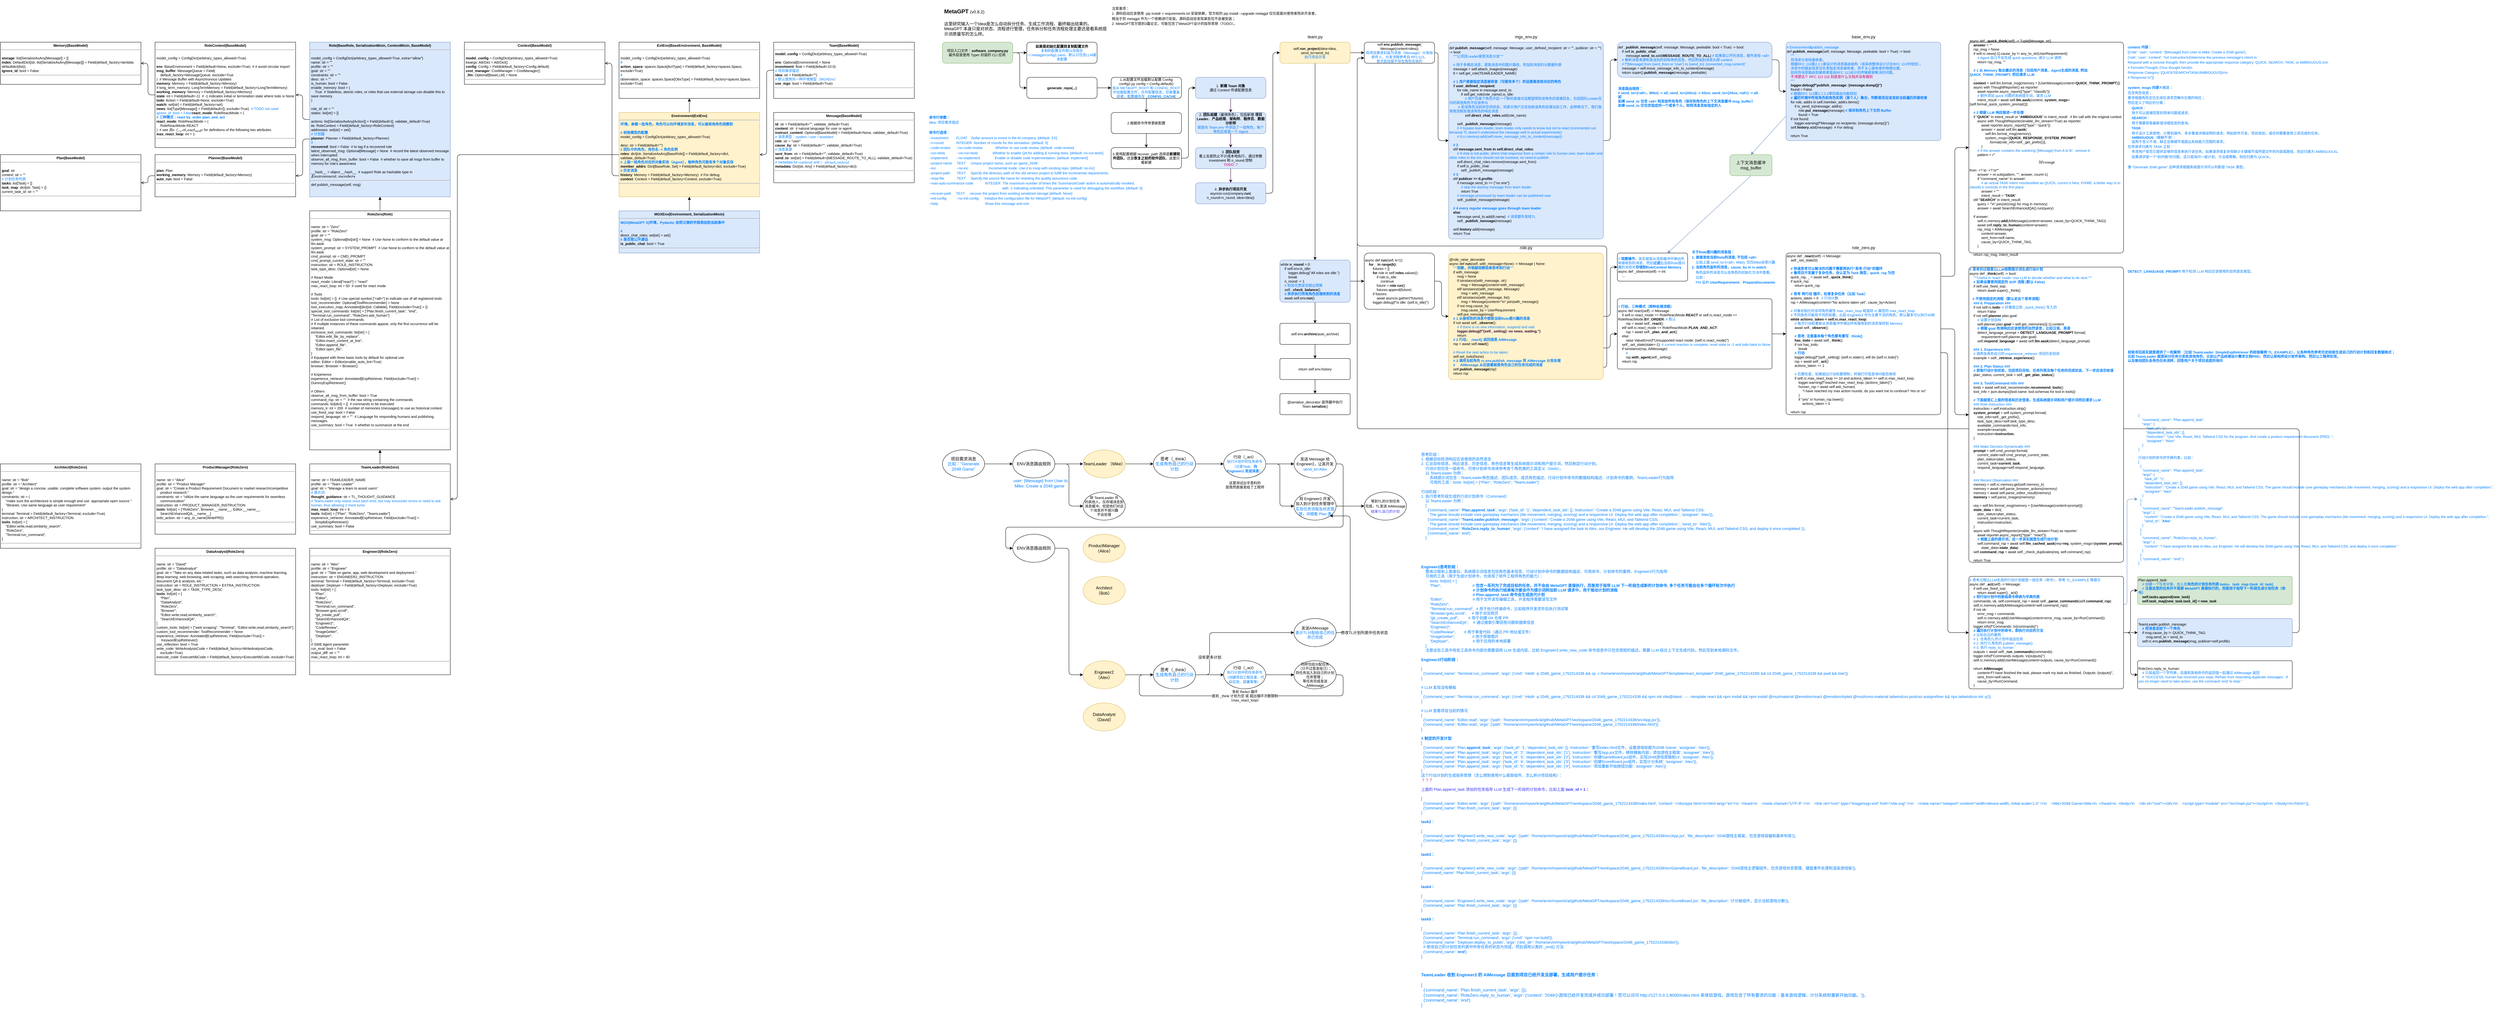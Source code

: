 <mxfile version="21.6.5" type="device">
  <diagram name="第 1 页" id="tW_zB-ySnpfeUQwZRUiv">
    <mxGraphModel dx="5194" dy="1034" grid="1" gridSize="10" guides="1" tooltips="1" connect="1" arrows="1" fold="1" page="1" pageScale="1" pageWidth="1169" pageHeight="827" math="0" shadow="0">
      <root>
        <mxCell id="0" />
        <mxCell id="1" parent="0" />
        <mxCell id="Wtnd7zrlogxwDdDhndEJ-8" value="&lt;font style=&quot;font-size: 11px;&quot; color=&quot;#007fff&quot;&gt;&lt;b&gt;Engineer2思考阶段：&lt;br style=&quot;font-size: 11px;&quot;&gt;&lt;/b&gt;&amp;nbsp; &amp;nbsp; 整体过程和上面类似，系统提示词信息包括角色基本信息、&lt;/font&gt;&lt;font color=&quot;#007fff&quot; style=&quot;font-size: 11px;&quot;&gt;行动计划中命令的数据结构描述、可用命令、计划命令的案例、Engineer2行为指导&lt;/font&gt;&lt;font style=&quot;font-size: 11px;&quot; color=&quot;#007fff&quot;&gt;&lt;br style=&quot;font-size: 11px;&quot;&gt;&amp;nbsp; &amp;nbsp; 可用的工具（用于生成计划命令，也体现了软件工程师角色的能力）：&lt;br style=&quot;font-size: 11px;&quot;&gt;&amp;nbsp; &amp;nbsp; &amp;nbsp; &amp;nbsp;&amp;nbsp;&lt;/font&gt;&lt;font color=&quot;#007fff&quot; style=&quot;font-size: 11px;&quot;&gt;tools: list[str] = [&lt;/font&gt;&lt;div style=&quot;color: rgb(0, 127, 255); font-size: 11px;&quot;&gt;&amp;nbsp; &amp;nbsp; &amp;nbsp; &amp;nbsp; &quot;Plan&quot;,&amp;nbsp; &amp;nbsp; &amp;nbsp; &amp;nbsp; &amp;nbsp; &amp;nbsp; &amp;nbsp; &amp;nbsp; &amp;nbsp; &amp;nbsp; &amp;nbsp; &amp;nbsp; &amp;nbsp; &amp;nbsp; &amp;nbsp;# &lt;b&gt;包含一系列为了完成目标的任务，并不会由 MetaGPT 直接执行，而是用于指导 LLM 下一阶段生成新的计划命令,&lt;/b&gt; &lt;b&gt;多个任务可能会在多个循环轮次中执行&lt;br&gt;&lt;span style=&quot;&quot;&gt;&lt;span style=&quot;&quot;&gt;&amp;nbsp;&amp;nbsp;&amp;nbsp;&amp;nbsp;&lt;/span&gt;&lt;/span&gt;&lt;span style=&quot;&quot;&gt;&lt;span style=&quot;&quot;&gt;&amp;nbsp;&amp;nbsp;&amp;nbsp;&amp;nbsp;&lt;/span&gt;&lt;/span&gt;&lt;span style=&quot;&quot;&gt;&lt;span style=&quot;&quot;&gt;&amp;nbsp;&amp;nbsp;&amp;nbsp;&amp;nbsp;&lt;/span&gt;&lt;/span&gt;&lt;span style=&quot;&quot;&gt;&lt;span style=&quot;&quot;&gt;&amp;nbsp;&amp;nbsp;&amp;nbsp;&amp;nbsp;&lt;/span&gt;&lt;/span&gt;&lt;span style=&quot;&quot;&gt;&lt;span style=&quot;&quot;&gt;&amp;nbsp;&amp;nbsp;&amp;nbsp;&amp;nbsp;&lt;/span&gt;&lt;/span&gt;&amp;nbsp;&lt;span style=&quot;&quot;&gt;&lt;span style=&quot;&quot;&gt;&amp;nbsp; &amp;nbsp; &amp;nbsp; &amp;nbsp; &amp;nbsp; &amp;nbsp; &amp;nbsp; &amp;nbsp; &amp;nbsp; &amp;nbsp; &amp;nbsp; &amp;nbsp; &amp;nbsp; &amp;nbsp;&lt;/span&gt;&lt;/span&gt;# 计划命令的执行结果每次都会作为提示词附加到 LLM 请求中，用于推动计划的流程&lt;br&gt;&lt;/b&gt;&lt;/div&gt;&lt;div style=&quot;color: rgb(0, 127, 255); font-size: 11px;&quot;&gt;&lt;b&gt;&lt;span style=&quot;&quot;&gt;&lt;span style=&quot;&quot;&gt;&amp;nbsp;&amp;nbsp;&amp;nbsp;&amp;nbsp;&lt;/span&gt;&lt;/span&gt;&lt;span style=&quot;&quot;&gt;&lt;span style=&quot;&quot;&gt;&amp;nbsp;&amp;nbsp;&amp;nbsp;&amp;nbsp;&lt;/span&gt;&lt;/span&gt;&lt;span style=&quot;&quot;&gt;&lt;span style=&quot;&quot;&gt;&amp;nbsp;&amp;nbsp;&amp;nbsp;&amp;nbsp;&lt;/span&gt;&lt;/span&gt;&lt;span style=&quot;&quot;&gt;&lt;span style=&quot;&quot;&gt;&amp;nbsp;&amp;nbsp;&amp;nbsp;&amp;nbsp;&lt;/span&gt;&lt;/span&gt;&lt;span style=&quot;&quot;&gt;&lt;span style=&quot;&quot;&gt;&amp;nbsp;&amp;nbsp;&amp;nbsp;&amp;nbsp;&lt;/span&gt;&lt;/span&gt;&lt;span style=&quot;&quot;&gt;&lt;span style=&quot;&quot;&gt;&amp;nbsp; &amp;nbsp; &amp;nbsp; &amp;nbsp; &amp;nbsp; &amp;nbsp; &amp;nbsp; &amp;nbsp; &amp;nbsp; &amp;nbsp; &amp;nbsp; &amp;nbsp; &amp;nbsp; &amp;nbsp;&amp;nbsp;&lt;/span&gt;&lt;/span&gt;# Plan.append_task 命令会生成迭代计划&lt;/b&gt;&lt;/div&gt;&lt;div style=&quot;color: rgb(0, 127, 255); font-size: 11px;&quot;&gt;&amp;nbsp; &amp;nbsp; &amp;nbsp; &amp;nbsp; &quot;Editor&quot;,&amp;nbsp;&amp;nbsp;&lt;span style=&quot;font-size: 11px;&quot;&gt;&lt;span style=&quot;font-size: 11px;&quot;&gt;&amp;nbsp;&amp;nbsp;&amp;nbsp;&amp;nbsp;&lt;/span&gt;&lt;/span&gt;&lt;span style=&quot;font-size: 11px;&quot;&gt;&lt;span style=&quot;font-size: 11px;&quot;&gt;&amp;nbsp;&amp;nbsp;&amp;nbsp;&amp;nbsp;&lt;/span&gt;&lt;/span&gt;&lt;span style=&quot;font-size: 11px;&quot;&gt;&lt;span style=&quot;font-size: 11px;&quot;&gt;&amp;nbsp;&amp;nbsp;&amp;nbsp;&amp;nbsp;&lt;/span&gt;&lt;/span&gt;&lt;span style=&quot;font-size: 11px;&quot;&gt;&lt;span style=&quot;font-size: 11px;&quot;&gt;&amp;nbsp; &amp;nbsp; &amp;nbsp; &amp;nbsp; &amp;nbsp; &amp;nbsp; &amp;nbsp;&lt;/span&gt;&lt;/span&gt;# 用于文件读写编辑工具，开发程序需要读写文件&lt;/div&gt;&lt;div style=&quot;color: rgb(0, 127, 255); font-size: 11px;&quot;&gt;&amp;nbsp; &amp;nbsp; &amp;nbsp; &amp;nbsp; &quot;RoleZero&quot;,&lt;/div&gt;&lt;div style=&quot;color: rgb(0, 127, 255); font-size: 11px;&quot;&gt;&amp;nbsp; &amp;nbsp; &amp;nbsp; &amp;nbsp; &quot;Terminal:run_command&quot;,&amp;nbsp; # 用于执行终端命令，比如程序开发完毕后执行测试等&lt;/div&gt;&lt;div style=&quot;color: rgb(0, 127, 255); font-size: 11px;&quot;&gt;&amp;nbsp; &amp;nbsp; &amp;nbsp; &amp;nbsp; &quot;Browser:goto,scroll&quot;,&lt;span style=&quot;font-size: 11px;&quot;&gt;&lt;span style=&quot;font-size: 11px;&quot;&gt;&amp;nbsp;&amp;nbsp;&amp;nbsp;&amp;nbsp;  &lt;/span&gt;&lt;/span&gt;# 用于浏览网页&lt;/div&gt;&lt;div style=&quot;color: rgb(0, 127, 255); font-size: 11px;&quot;&gt;&amp;nbsp; &amp;nbsp; &amp;nbsp; &amp;nbsp; &quot;git_create_pull&quot;,&lt;span style=&quot;font-size: 11px;&quot;&gt;&lt;span style=&quot;font-size: 11px;&quot;&gt;&amp;nbsp;&amp;nbsp;&amp;nbsp;&amp;nbsp;&lt;/span&gt;&lt;/span&gt;&lt;span style=&quot;font-size: 11px;&quot;&gt;&lt;span style=&quot;font-size: 11px;&quot;&gt;&amp;nbsp;&amp;nbsp;&amp;nbsp;&amp;nbsp;     &lt;/span&gt;&lt;/span&gt;# 用于创建 Git 仓库 PR&lt;/div&gt;&lt;div style=&quot;color: rgb(0, 127, 255); font-size: 11px;&quot;&gt;&amp;nbsp; &amp;nbsp; &amp;nbsp; &amp;nbsp; &quot;SearchEnhancedQA&quot;,&amp;nbsp; &amp;nbsp; #&amp;nbsp;通过搜索引擎回答问题和搜索信息&lt;/div&gt;&lt;div style=&quot;color: rgb(0, 127, 255); font-size: 11px;&quot;&gt;&amp;nbsp; &amp;nbsp; &amp;nbsp; &amp;nbsp; &quot;Engineer2&quot;,&lt;/div&gt;&lt;div style=&quot;color: rgb(0, 127, 255); font-size: 11px;&quot;&gt;&amp;nbsp; &amp;nbsp; &amp;nbsp; &amp;nbsp; &quot;CodeReview&quot;,&lt;span style=&quot;font-size: 11px;&quot;&gt;&lt;span style=&quot;font-size: 11px;&quot;&gt;&amp;nbsp;&amp;nbsp;&amp;nbsp;&amp;nbsp;&lt;/span&gt;&lt;/span&gt;&lt;span style=&quot;font-size: 11px;&quot;&gt;&lt;span style=&quot;font-size: 11px;&quot;&gt;&amp;nbsp;&amp;nbsp;&amp;nbsp;&amp;nbsp;&lt;/span&gt;&lt;/span&gt;# 用于审查代码（通过 PR 地址或文件）&lt;/div&gt;&lt;div style=&quot;color: rgb(0, 127, 255); font-size: 11px;&quot;&gt;&amp;nbsp; &amp;nbsp; &amp;nbsp; &amp;nbsp; &quot;ImageGetter&quot;,&amp;nbsp; &amp;nbsp; &amp;nbsp; &amp;nbsp; &amp;nbsp; &amp;nbsp; &amp;nbsp; &amp;nbsp; # 用于获取图片&lt;/div&gt;&lt;div style=&quot;color: rgb(0, 127, 255); font-size: 11px;&quot;&gt;&amp;nbsp; &amp;nbsp; &amp;nbsp; &amp;nbsp; &quot;Deployer&quot;,&amp;nbsp; &amp;nbsp; &amp;nbsp; &amp;nbsp; &amp;nbsp; &amp;nbsp; &amp;nbsp; &amp;nbsp; &amp;nbsp; &amp;nbsp; &amp;nbsp; # 用于应用的本地部署&lt;/div&gt;&lt;div style=&quot;color: rgb(0, 127, 255); font-size: 11px;&quot;&gt;&amp;nbsp; &amp;nbsp; ]&lt;/div&gt;&lt;div style=&quot;color: rgb(0, 127, 255); font-size: 11px;&quot;&gt;&amp;nbsp; &amp;nbsp; 注意这些工具中有些工具命令内部也需要调用 LLM 生成内容，比如 Engineer2.write_new_code 命令信息中只包含简短的描述，需要 LLM 结合上下文生成代码，然后写到本地源码文件。&lt;/div&gt;&lt;br style=&quot;font-size: 11px;&quot;&gt;&lt;font color=&quot;#007fff&quot; style=&quot;font-size: 11px;&quot;&gt;&lt;b&gt;Engineer2行动阶段：&lt;br&gt;&lt;/b&gt;&lt;/font&gt;&lt;div&gt;&lt;br&gt;&lt;/div&gt;&lt;div&gt;&lt;font color=&quot;#007fff&quot;&gt;[&lt;/font&gt;&lt;/div&gt;&lt;div&gt;&lt;font color=&quot;#007fff&quot;&gt;&amp;nbsp; {&#39;command_name&#39;: &#39;Terminal.run_command&#39;, &#39;args&#39;: {&#39;cmd&#39;: &#39;mkdir -p 2048_game_1752214338 &amp;amp;&amp;amp; cp -r /home/arvin/mywork/ai/github/MetaGPT/template/react_template/* 2048_game_1752214338/ &amp;amp;&amp;amp; cd 2048_game_1752214338 &amp;amp;&amp;amp; pwd &amp;amp;&amp;amp; tree&#39;}}&lt;/font&gt;&lt;/div&gt;&lt;div&gt;&lt;font color=&quot;#007fff&quot;&gt;]&lt;/font&gt;&lt;/div&gt;&lt;div&gt;&lt;br&gt;&lt;/div&gt;&lt;div&gt;&lt;font color=&quot;#007fff&quot;&gt;# LLM 发现没有模板&lt;/font&gt;&lt;/div&gt;&lt;div&gt;&lt;div&gt;&lt;font color=&quot;#007fff&quot;&gt;[&lt;/font&gt;&lt;/div&gt;&lt;div&gt;&lt;font color=&quot;#007fff&quot;&gt;&amp;nbsp; {&#39;command_name&#39;: &#39;Terminal.run_command&#39;, &#39;args&#39;: {&#39;cmd&#39;: &#39;mkdir -p 2048_game_1752214338 &amp;amp;&amp;amp; cd 2048_game_1752214338 &amp;amp;&amp;amp; npm init vite@latest . -- --template react &amp;amp;&amp;amp; npm install &amp;amp;&amp;amp; npm install @mui/material @emotion/react @emotion/styled @mui/icons-material tailwindcss postcss autoprefixer &amp;amp;&amp;amp; npx tailwindcss init -p&#39;}}&lt;/font&gt;&lt;/div&gt;&lt;div&gt;&lt;font color=&quot;#007fff&quot;&gt;]&lt;/font&gt;&lt;/div&gt;&lt;/div&gt;&lt;div&gt;&lt;font color=&quot;#007fff&quot;&gt;&lt;br&gt;&lt;/font&gt;&lt;/div&gt;&lt;div&gt;&lt;font color=&quot;#007fff&quot;&gt;# LLM 查看项目当前的情况&lt;/font&gt;&lt;/div&gt;&lt;div&gt;&lt;div&gt;&lt;font color=&quot;#007fff&quot;&gt;[&lt;/font&gt;&lt;/div&gt;&lt;div&gt;&lt;font color=&quot;#007fff&quot;&gt;&amp;nbsp; {&#39;command_name&#39;: &#39;Editor.read&#39;, &#39;args&#39;: {&#39;path&#39;: &#39;/home/arvin/mywork/ai/github/MetaGPT/workspace/2048_game_1752214338/src/App.jsx&#39;}},&amp;nbsp;&lt;/font&gt;&lt;/div&gt;&lt;div&gt;&lt;font color=&quot;#007fff&quot;&gt;&amp;nbsp; {&#39;command_name&#39;: &#39;Editor.read&#39;, &#39;args&#39;: {&#39;path&#39;: &#39;/home/arvin/mywork/ai/github/MetaGPT/workspace/2048_game_1752214338/index.html&#39;}}&lt;/font&gt;&lt;/div&gt;&lt;div&gt;&lt;font color=&quot;#007fff&quot;&gt;]&lt;/font&gt;&lt;/div&gt;&lt;/div&gt;&lt;font color=&quot;#007fff&quot;&gt;&lt;br&gt;&lt;b&gt;# 制定的开发计划&lt;br style=&quot;font-size: 11px;&quot;&gt;&lt;/b&gt;&lt;/font&gt;&lt;div style=&quot;font-size: 11px;&quot;&gt;&lt;div style=&quot;&quot;&gt;&lt;div style=&quot;&quot;&gt;&lt;font color=&quot;#007fff&quot;&gt;[&lt;/font&gt;&lt;/div&gt;&lt;div style=&quot;color: rgb(0, 127, 255);&quot;&gt;&amp;nbsp; {&#39;command_name&#39;: &#39;Plan.&lt;b&gt;append_task&lt;/b&gt;&#39;, &#39;args&#39;: {&#39;task_id&#39;: &#39;1&#39;, &#39;dependent_task_ids&#39;: [], &#39;instruction&#39;: &#39;重写index.html文件，设置游戏标题为2048 Game&#39;, &#39;assignee&#39;: &#39;Alex&#39;}},&amp;nbsp;&lt;/div&gt;&lt;div style=&quot;color: rgb(0, 127, 255);&quot;&gt;&amp;nbsp; {&#39;command_name&#39;: &#39;Plan.append_task&#39;, &#39;args&#39;: {&#39;task_id&#39;: &#39;2&#39;, &#39;dependent_task_ids&#39;: [&#39;1&#39;], &#39;instruction&#39;: &#39;重写App.jsx文件，移除模板内容，添加游戏主框架&#39;, &#39;assignee&#39;: &#39;Alex&#39;}},&amp;nbsp;&lt;/div&gt;&lt;div style=&quot;color: rgb(0, 127, 255);&quot;&gt;&amp;nbsp; {&#39;command_name&#39;: &#39;Plan.append_task&#39;, &#39;args&#39;: {&#39;task_id&#39;: &#39;3&#39;, &#39;dependent_task_ids&#39;: [&#39;2&#39;], &#39;instruction&#39;: &#39;创建GameBoard.jsx组件，实现2048游戏逻辑和UI&#39;, &#39;assignee&#39;: &#39;Alex&#39;}},&amp;nbsp;&lt;/div&gt;&lt;div style=&quot;color: rgb(0, 127, 255);&quot;&gt;&amp;nbsp; {&#39;command_name&#39;: &#39;Plan.append_task&#39;, &#39;args&#39;: {&#39;task_id&#39;: &#39;4&#39;, &#39;dependent_task_ids&#39;: [&#39;3&#39;], &#39;instruction&#39;: &#39;创建ScoreBoard.jsx组件，实现计分系统&#39;, &#39;assignee&#39;: &#39;Alex&#39;}},&amp;nbsp;&lt;/div&gt;&lt;div style=&quot;color: rgb(0, 127, 255);&quot;&gt;&amp;nbsp; {&#39;command_name&#39;: &#39;Plan.append_task&#39;, &#39;args&#39;: {&#39;task_id&#39;: &#39;5&#39;, &#39;dependent_task_ids&#39;: [&#39;4&#39;], &#39;instruction&#39;: &#39;添加重新开始按钮功能&#39;, &#39;assignee&#39;: &#39;Alex&#39;}}&lt;/div&gt;&lt;div style=&quot;color: rgb(0, 127, 255);&quot;&gt;]&lt;/div&gt;&lt;/div&gt;&lt;/div&gt;&lt;div style=&quot;color: rgb(0, 127, 255); font-size: 11px;&quot;&gt;这个行动计划的生成指导思想（怎么想到使用什么框架组件、怎么拆分项目结构）：&lt;/div&gt;&lt;div style=&quot;font-size: 11px;&quot;&gt;&lt;font color=&quot;#cc0066&quot; style=&quot;font-size: 11px;&quot;&gt;？？？&lt;/font&gt;&lt;/div&gt;&lt;div style=&quot;font-size: 11px;&quot;&gt;&lt;font color=&quot;#cc0066&quot; style=&quot;font-size: 11px;&quot;&gt;&lt;br&gt;&lt;/font&gt;&lt;/div&gt;&lt;div style=&quot;font-size: 11px;&quot;&gt;&lt;font color=&quot;#3333ff&quot; style=&quot;font-size: 11px;&quot;&gt;上面的 Plan.append_task 添加的任务指导 LLM 生成下一阶段的计划命令，比如上面 &lt;b&gt;task_id = 1：&lt;/b&gt;&lt;/font&gt;&lt;/div&gt;&lt;div style=&quot;font-size: 11px;&quot;&gt;&lt;font color=&quot;#007fff&quot; style=&quot;font-size: 11px;&quot;&gt;&lt;br&gt;&lt;/font&gt;&lt;/div&gt;&lt;div style=&quot;&quot;&gt;&lt;font color=&quot;#007fff&quot; style=&quot;&quot;&gt;&lt;div style=&quot;&quot;&gt;[&lt;/div&gt;&lt;div style=&quot;&quot;&gt;&amp;nbsp; {&#39;command_name&#39;: &#39;Editor.write&#39;, &#39;args&#39;: {&#39;path&#39;: &#39;/home/arvin/mywork/ai/github/MetaGPT/workspace/2048_game_1752214338/index.html&#39;, &#39;content&#39;: &#39;&amp;lt;!doctype html&amp;gt;\n&amp;lt;html lang=&quot;en&quot;&amp;gt;\n&amp;nbsp; &amp;lt;head&amp;gt;\n&amp;nbsp; &amp;nbsp; &amp;lt;meta charset=&quot;UTF-8&quot; /&amp;gt;\n&amp;nbsp; &amp;nbsp; &amp;lt;link rel=&quot;icon&quot; type=&quot;image/svg+xml&quot; href=&quot;/vite.svg&quot; /&amp;gt;\n&amp;nbsp; &amp;nbsp; &amp;lt;meta name=&quot;viewport&quot; content=&quot;width=device-width, initial-scale=1.0&quot; /&amp;gt;\n&amp;nbsp; &amp;nbsp; &amp;lt;title&amp;gt;2048 Game&amp;lt;/title&amp;gt;\n&amp;nbsp; &amp;lt;/head&amp;gt;\n&amp;nbsp; &amp;lt;body&amp;gt;\n&amp;nbsp; &amp;nbsp; &amp;lt;div id=&quot;root&quot;&amp;gt;&amp;lt;/div&amp;gt;\n&amp;nbsp; &amp;nbsp; &amp;lt;script type=&quot;module&quot; src=&quot;/src/main.jsx&quot;&amp;gt;&amp;lt;/script&amp;gt;\n&amp;nbsp; &amp;lt;/body&amp;gt;\n&amp;lt;/html&amp;gt;&#39;}},&amp;nbsp;&lt;/div&gt;&lt;div style=&quot;&quot;&gt;&amp;nbsp; {&#39;command_name&#39;: &#39;Plan.finish_current_task&#39;, &#39;args&#39;: {}}&lt;/div&gt;&lt;div style=&quot;&quot;&gt;]&lt;/div&gt;&lt;/font&gt;&lt;/div&gt;&lt;div style=&quot;font-size: 11px;&quot;&gt;&lt;font color=&quot;#007fff&quot; style=&quot;font-size: 11px;&quot;&gt;&lt;br&gt;&lt;/font&gt;&lt;/div&gt;&lt;div style=&quot;font-size: 11px;&quot;&gt;&lt;font color=&quot;#007fff&quot; style=&quot;font-size: 11px;&quot;&gt;&lt;b&gt;task2&lt;/b&gt;：&lt;/font&gt;&lt;/div&gt;&lt;div style=&quot;font-size: 11px;&quot;&gt;&lt;font color=&quot;#007fff&quot; style=&quot;font-size: 11px;&quot;&gt;&lt;br&gt;&lt;/font&gt;&lt;/div&gt;&lt;div style=&quot;font-size: 11px;&quot;&gt;&lt;font color=&quot;#007fff&quot; style=&quot;font-size: 11px;&quot;&gt;&lt;div&gt;[&lt;/div&gt;&lt;div&gt;&amp;nbsp; {&#39;command_name&#39;: &#39;Engineer2.write_new_code&#39;, &#39;args&#39;: {&#39;path&#39;: &#39;/home/arvin/mywork/ai/github/MetaGPT/workspace/2048_game_1752214338/src/App.jsx&#39;, &#39;file_description&#39;: &#39;2048游戏主框架，包含游戏容器和基本布局&#39;}},&amp;nbsp;&lt;/div&gt;&lt;div&gt;&amp;nbsp; {&#39;command_name&#39;: &#39;Plan.finish_current_task&#39;, &#39;args&#39;: {}}&lt;/div&gt;&lt;div&gt;]&lt;/div&gt;&lt;/font&gt;&lt;/div&gt;&lt;div style=&quot;font-size: 11px;&quot;&gt;&lt;font color=&quot;#007fff&quot; style=&quot;font-size: 11px;&quot;&gt;&lt;br&gt;&lt;/font&gt;&lt;/div&gt;&lt;div style=&quot;font-size: 11px;&quot;&gt;&lt;font color=&quot;#007fff&quot; style=&quot;font-size: 11px;&quot;&gt;&lt;b&gt;task3：&lt;/b&gt;&lt;/font&gt;&lt;/div&gt;&lt;div style=&quot;font-size: 11px;&quot;&gt;&lt;font color=&quot;#007fff&quot; style=&quot;font-size: 11px;&quot;&gt;&lt;br&gt;&lt;/font&gt;&lt;/div&gt;&lt;div style=&quot;&quot;&gt;&lt;font color=&quot;#007fff&quot; style=&quot;&quot;&gt;&lt;div style=&quot;font-size: 11px;&quot;&gt;[&lt;/div&gt;&lt;div style=&quot;font-size: 11px;&quot;&gt;&amp;nbsp; {&#39;command_name&#39;: &#39;Engineer2.write_new_code&#39;, &#39;args&#39;: {&#39;path&#39;: &#39;/home/arvin/mywork/ai/github/MetaGPT/workspace/2048_game_1752214338/src/GameBoard.jsx&#39;, &#39;file_description&#39;: &#39;2048游戏主逻辑组件，包含游戏状态管理、键盘事件处理和渲染游戏板&#39;}},&lt;/div&gt;&lt;div style=&quot;font-size: 11px;&quot;&gt;&lt;span style=&quot;background-color: initial;&quot;&gt;&amp;nbsp;{&#39;command_name&#39;: &#39;Plan.finish_current_task&#39;, &#39;args&#39;: {}}&lt;/span&gt;&lt;br&gt;&lt;/div&gt;&lt;div style=&quot;font-size: 11px;&quot;&gt;]&lt;/div&gt;&lt;div style=&quot;font-size: 11px;&quot;&gt;&lt;br&gt;&lt;/div&gt;&lt;div style=&quot;font-size: 11px;&quot;&gt;&lt;b&gt;task4：&lt;/b&gt;&lt;/div&gt;&lt;div style=&quot;font-size: 11px;&quot;&gt;&lt;br&gt;&lt;/div&gt;&lt;div style=&quot;&quot;&gt;&lt;div style=&quot;&quot;&gt;[&lt;/div&gt;&lt;div style=&quot;&quot;&gt;&amp;nbsp; {&#39;command_name&#39;: &#39;Engineer2.write_new_code&#39;, &#39;args&#39;: {&#39;path&#39;: &#39;/home/arvin/mywork/ai/github/MetaGPT/workspace/2048_game_1752214338/src/ScoreBoard.jsx&#39;, &#39;file_description&#39;: &#39;计分板组件，显示当前游戏分数&#39;}},&amp;nbsp;&lt;/div&gt;&lt;div style=&quot;&quot;&gt;&amp;nbsp; {&#39;command_name&#39;: &#39;Plan.finish_current_task&#39;, &#39;args&#39;: {}}&lt;/div&gt;&lt;div style=&quot;&quot;&gt;]&lt;/div&gt;&lt;div style=&quot;&quot;&gt;&lt;br&gt;&lt;/div&gt;&lt;div style=&quot;&quot;&gt;&lt;b&gt;task5：&lt;/b&gt;&lt;/div&gt;&lt;div style=&quot;&quot;&gt;&lt;br&gt;&lt;/div&gt;&lt;div style=&quot;&quot;&gt;&lt;div&gt;[&lt;/div&gt;&lt;div&gt;&amp;nbsp; {&#39;command_name&#39;: &#39;Plan.finish_current_task&#39;, &#39;args&#39;: {}},&amp;nbsp;&lt;/div&gt;&lt;div&gt;&amp;nbsp; {&#39;command_name&#39;: &#39;Terminal.run_command&#39;, &#39;args&#39;: {&#39;cmd&#39;: &#39;npm run build&#39;}},&amp;nbsp;&lt;/div&gt;&lt;div&gt;&amp;nbsp; {&#39;command_name&#39;: &#39;Deployer.deploy_to_public&#39;, &#39;args&#39;: {&#39;dist_dir&#39;: &#39;/home/arvin/mywork/ai/github/MetaGPT/workspace/2048_game_1752214338/dist&#39;}},&amp;nbsp;&lt;br&gt;&amp;nbsp; # 修改自己的计划任务列表中所有任务的状态为完成，然后调用父类的 _end() 方法&lt;/div&gt;&lt;div&gt;&amp;nbsp; {&#39;command_name&#39;: &#39;&lt;b&gt;end&lt;/b&gt;&#39;}&lt;/div&gt;&lt;div&gt;]&lt;/div&gt;&lt;/div&gt;&lt;/div&gt;&lt;/font&gt;&lt;/div&gt;" style="text;html=1;align=left;verticalAlign=top;resizable=0;points=[];autosize=1;strokeColor=none;fillColor=none;fontSize=11;" parent="1" vertex="1">
          <mxGeometry x="1400" y="1600" width="2550" height="1130" as="geometry" />
        </mxCell>
        <mxCell id="u3U1gaW8uxqCsaqYNjzV-8" style="edgeStyle=orthogonalEdgeStyle;rounded=1;orthogonalLoop=1;jettySize=auto;html=1;exitX=1;exitY=0.5;exitDx=0;exitDy=0;entryX=0;entryY=0.75;entryDx=0;entryDy=0;" parent="1" source="u3U1gaW8uxqCsaqYNjzV-6" target="EQPCou5D6iKQjcQxNRSE-30" edge="1">
          <mxGeometry relative="1" as="geometry">
            <Array as="points">
              <mxPoint x="3900" y="1800" />
              <mxPoint x="3900" y="1220" />
              <mxPoint x="1220" y="1220" />
              <mxPoint x="1220" y="165" />
            </Array>
          </mxGeometry>
        </mxCell>
        <mxCell id="EQPCou5D6iKQjcQxNRSE-1" value="&lt;h1 style=&quot;&quot;&gt;&lt;span style=&quot;font-size: 16px;&quot;&gt;MetaGPT &lt;/span&gt;&lt;span style=&quot;font-weight: normal;&quot;&gt;&lt;font style=&quot;font-size: 12px;&quot;&gt;(v0.8.2)&lt;br&gt;&lt;/font&gt;&lt;/span&gt;&lt;/h1&gt;&lt;div&gt;这里研究输入一个Idea是怎么自动拆分任务、生成工作流程、最终输出结果的。&lt;/div&gt;&lt;div&gt;MetaGPT 本身只是对状态、流程进行管理，任务拆分和任务流程处理主要还是看系统提示词质量写的怎么样。&lt;/div&gt;" style="text;html=1;strokeColor=none;fillColor=none;spacing=5;spacingTop=-20;whiteSpace=wrap;overflow=hidden;rounded=0;" parent="1" vertex="1">
          <mxGeometry x="40" y="10" width="480" height="100" as="geometry" />
        </mxCell>
        <mxCell id="EQPCou5D6iKQjcQxNRSE-4" value="" style="edgeStyle=orthogonalEdgeStyle;orthogonalLoop=1;jettySize=auto;html=1;rounded=1;" parent="1" source="EQPCou5D6iKQjcQxNRSE-2" target="EQPCou5D6iKQjcQxNRSE-3" edge="1">
          <mxGeometry relative="1" as="geometry" />
        </mxCell>
        <mxCell id="EQPCou5D6iKQjcQxNRSE-33" style="edgeStyle=orthogonalEdgeStyle;orthogonalLoop=1;jettySize=auto;html=1;exitX=1;exitY=0.5;exitDx=0;exitDy=0;entryX=0;entryY=0.5;entryDx=0;entryDy=0;rounded=1;" parent="1" source="EQPCou5D6iKQjcQxNRSE-2" target="EQPCou5D6iKQjcQxNRSE-5" edge="1">
          <mxGeometry relative="1" as="geometry" />
        </mxCell>
        <mxCell id="EQPCou5D6iKQjcQxNRSE-2" value="项目入口文件：&lt;b&gt;software_company.py&lt;/b&gt;&lt;br&gt;最外层是使用 Typer 封装的 CLI 应用&lt;b&gt;&amp;nbsp;&lt;br&gt;&lt;/b&gt;" style="rounded=1;whiteSpace=wrap;html=1;fontSize=10;fillColor=#d5e8d4;strokeColor=#82b366;" parent="1" vertex="1">
          <mxGeometry x="40" y="120" width="200" height="60" as="geometry" />
        </mxCell>
        <mxCell id="EQPCou5D6iKQjcQxNRSE-3" value="&lt;b&gt;如果是初始化配置则复制配置文件&lt;/b&gt;&lt;br&gt;&lt;font style=&quot;&quot; color=&quot;#007fff&quot;&gt;复制的配置文件默认存放在 ~/.metagpt/config2.yaml，默认只包含LLM基本配置&lt;/font&gt;" style="rounded=1;whiteSpace=wrap;html=1;fontSize=10;" parent="1" vertex="1">
          <mxGeometry x="280" y="120" width="200" height="60" as="geometry" />
        </mxCell>
        <mxCell id="EQPCou5D6iKQjcQxNRSE-8" value="" style="edgeStyle=orthogonalEdgeStyle;orthogonalLoop=1;jettySize=auto;html=1;rounded=1;" parent="1" source="EQPCou5D6iKQjcQxNRSE-35" target="EQPCou5D6iKQjcQxNRSE-7" edge="1">
          <mxGeometry relative="1" as="geometry" />
        </mxCell>
        <mxCell id="EQPCou5D6iKQjcQxNRSE-5" value="&lt;b&gt;generate_repo(...)&lt;/b&gt;" style="rounded=1;whiteSpace=wrap;html=1;fontSize=10;" parent="1" vertex="1">
          <mxGeometry x="280" y="220" width="200" height="60" as="geometry" />
        </mxCell>
        <mxCell id="EQPCou5D6iKQjcQxNRSE-10" value="" style="edgeStyle=orthogonalEdgeStyle;orthogonalLoop=1;jettySize=auto;html=1;rounded=1;" parent="1" source="EQPCou5D6iKQjcQxNRSE-7" target="EQPCou5D6iKQjcQxNRSE-9" edge="1">
          <mxGeometry relative="1" as="geometry" />
        </mxCell>
        <mxCell id="EQPCou5D6iKQjcQxNRSE-7" value="2.根据命令传参更新配置" style="rounded=1;whiteSpace=wrap;html=1;fontSize=10;" parent="1" vertex="1">
          <mxGeometry x="520" y="320" width="200" height="60" as="geometry" />
        </mxCell>
        <mxCell id="EQPCou5D6iKQjcQxNRSE-12" value="" style="edgeStyle=orthogonalEdgeStyle;orthogonalLoop=1;jettySize=auto;html=1;rounded=1;" parent="1" source="EQPCou5D6iKQjcQxNRSE-9" target="EQPCou5D6iKQjcQxNRSE-11" edge="1">
          <mxGeometry relative="1" as="geometry">
            <Array as="points">
              <mxPoint x="740" y="450" />
              <mxPoint x="740" y="250" />
            </Array>
          </mxGeometry>
        </mxCell>
        <mxCell id="EQPCou5D6iKQjcQxNRSE-9" value="3.使用配置根据 recover_path 选择是&lt;b&gt;新建软件团队&lt;/b&gt;，还是&lt;b&gt;恢复之前的软件团队&lt;/b&gt;，这里只看新建" style="rounded=1;whiteSpace=wrap;html=1;fontSize=10;" parent="1" vertex="1">
          <mxGeometry x="520" y="420" width="200" height="60" as="geometry" />
        </mxCell>
        <mxCell id="EQPCou5D6iKQjcQxNRSE-14" value="" style="edgeStyle=orthogonalEdgeStyle;orthogonalLoop=1;jettySize=auto;html=1;fillColor=#dae8fc;strokeColor=#330033;rounded=1;" parent="1" source="EQPCou5D6iKQjcQxNRSE-11" target="EQPCou5D6iKQjcQxNRSE-13" edge="1">
          <mxGeometry relative="1" as="geometry" />
        </mxCell>
        <mxCell id="EQPCou5D6iKQjcQxNRSE-11" value="1. &lt;b&gt;新建 Team 对象&lt;/b&gt;&lt;br&gt;通过 Context 传递配置信息" style="rounded=1;whiteSpace=wrap;html=1;fontSize=10;fillColor=#dae8fc;strokeColor=#6c8ebf;" parent="1" vertex="1">
          <mxGeometry x="760" y="220" width="200" height="60" as="geometry" />
        </mxCell>
        <mxCell id="EQPCou5D6iKQjcQxNRSE-16" value="" style="edgeStyle=orthogonalEdgeStyle;orthogonalLoop=1;jettySize=auto;html=1;fillColor=#dae8fc;strokeColor=#330033;rounded=1;" parent="1" source="EQPCou5D6iKQjcQxNRSE-13" target="EQPCou5D6iKQjcQxNRSE-15" edge="1">
          <mxGeometry relative="1" as="geometry" />
        </mxCell>
        <mxCell id="EQPCou5D6iKQjcQxNRSE-13" value="2. &lt;b&gt;团队组建&lt;/b&gt;（雇佣角色），包括新增 &lt;b&gt;项目Leader&lt;/b&gt;、&lt;b&gt;产品经理&lt;/b&gt;、&lt;b&gt;架构师&lt;/b&gt;、&lt;b&gt;程序员&lt;/b&gt;、&lt;b&gt;数据分析师&lt;/b&gt;&lt;br&gt;&lt;font color=&quot;#007fff&quot;&gt;就是向 Team.env 中添加了一组角色，每个角色实体是一个 Agent&lt;/font&gt;" style="rounded=1;whiteSpace=wrap;html=1;fontSize=10;fillColor=#dae8fc;strokeColor=#6c8ebf;" parent="1" vertex="1">
          <mxGeometry x="760" y="320" width="200" height="60" as="geometry" />
        </mxCell>
        <mxCell id="EQPCou5D6iKQjcQxNRSE-18" value="" style="edgeStyle=orthogonalEdgeStyle;orthogonalLoop=1;jettySize=auto;html=1;fillColor=#dae8fc;strokeColor=#330033;rounded=1;" parent="1" source="EQPCou5D6iKQjcQxNRSE-15" target="EQPCou5D6iKQjcQxNRSE-17" edge="1">
          <mxGeometry relative="1" as="geometry" />
        </mxCell>
        <mxCell id="EQPCou5D6iKQjcQxNRSE-15" value="3. &lt;b&gt;团队投资&lt;/b&gt;&lt;br&gt;看上去是防止不计成本地执行，通过参数 investment 和 n_round 控制&lt;br&gt;&lt;font color=&quot;#cc0066&quot;&gt;TODO: ?&lt;/font&gt;" style="rounded=1;whiteSpace=wrap;html=1;fontSize=10;fillColor=#dae8fc;strokeColor=#6c8ebf;" parent="1" vertex="1">
          <mxGeometry x="760" y="420" width="200" height="60" as="geometry" />
        </mxCell>
        <mxCell id="EQPCou5D6iKQjcQxNRSE-20" value="" style="edgeStyle=orthogonalEdgeStyle;orthogonalLoop=1;jettySize=auto;html=1;rounded=1;" parent="1" source="EQPCou5D6iKQjcQxNRSE-17" target="EQPCou5D6iKQjcQxNRSE-19" edge="1">
          <mxGeometry relative="1" as="geometry">
            <Array as="points">
              <mxPoint x="980" y="550" />
              <mxPoint x="980" y="150" />
            </Array>
          </mxGeometry>
        </mxCell>
        <mxCell id="EQPCou5D6iKQjcQxNRSE-17" value="4. &lt;b&gt;异步执行项目开发&lt;/b&gt;&lt;br&gt;asyncio.run(company.&lt;b&gt;run&lt;/b&gt;(&lt;br&gt;n_round=n_round, idea=idea))" style="rounded=1;whiteSpace=wrap;html=1;fontSize=10;fillColor=#dae8fc;strokeColor=#6c8ebf;" parent="1" vertex="1">
          <mxGeometry x="760" y="520" width="200" height="60" as="geometry" />
        </mxCell>
        <mxCell id="EQPCou5D6iKQjcQxNRSE-23" value="" style="edgeStyle=orthogonalEdgeStyle;orthogonalLoop=1;jettySize=auto;html=1;rounded=1;" parent="1" source="EQPCou5D6iKQjcQxNRSE-19" target="EQPCou5D6iKQjcQxNRSE-22" edge="1">
          <mxGeometry relative="1" as="geometry" />
        </mxCell>
        <mxCell id="EQPCou5D6iKQjcQxNRSE-31" value="" style="edgeStyle=orthogonalEdgeStyle;orthogonalLoop=1;jettySize=auto;html=1;rounded=1;" parent="1" source="EQPCou5D6iKQjcQxNRSE-19" target="EQPCou5D6iKQjcQxNRSE-30" edge="1">
          <mxGeometry relative="1" as="geometry" />
        </mxCell>
        <mxCell id="EQPCou5D6iKQjcQxNRSE-19" value="self.&lt;b&gt;run_project&lt;/b&gt;(idea=idea, send_to=send_to)&lt;br&gt;&lt;font color=&quot;#007fff&quot;&gt;执行项目开发&lt;/font&gt;" style="rounded=1;whiteSpace=wrap;html=1;fontSize=10;fillColor=#fff2cc;strokeColor=#d6b656;" parent="1" vertex="1">
          <mxGeometry x="1000" y="120" width="200" height="60" as="geometry" />
        </mxCell>
        <mxCell id="EQPCou5D6iKQjcQxNRSE-21" value="team.py" style="text;html=1;align=center;verticalAlign=middle;resizable=0;points=[];autosize=1;strokeColor=none;fillColor=none;" parent="1" vertex="1">
          <mxGeometry x="1065" y="90" width="70" height="30" as="geometry" />
        </mxCell>
        <mxCell id="EQPCou5D6iKQjcQxNRSE-25" value="" style="edgeStyle=orthogonalEdgeStyle;orthogonalLoop=1;jettySize=auto;html=1;rounded=1;" parent="1" source="EQPCou5D6iKQjcQxNRSE-22" target="EQPCou5D6iKQjcQxNRSE-24" edge="1">
          <mxGeometry relative="1" as="geometry" />
        </mxCell>
        <mxCell id="Y08ov66wE5B-TrQS3yJb-2" value="" style="edgeStyle=orthogonalEdgeStyle;rounded=1;orthogonalLoop=1;jettySize=auto;html=1;exitX=1;exitY=0.5;exitDx=0;exitDy=0;" parent="1" source="EQPCou5D6iKQjcQxNRSE-22" target="Y08ov66wE5B-TrQS3yJb-1" edge="1">
          <mxGeometry relative="1" as="geometry">
            <mxPoint x="1200" y="720.0" as="sourcePoint" />
          </mxGeometry>
        </mxCell>
        <mxCell id="EQPCou5D6iKQjcQxNRSE-22" value="&lt;div&gt;while &lt;b&gt;n_round&lt;/b&gt; &amp;gt; 0:&lt;/div&gt;&lt;div&gt;&amp;nbsp; &amp;nbsp; if self.env.is_idle:&lt;/div&gt;&lt;div&gt;&amp;nbsp; &amp;nbsp; &amp;nbsp; &amp;nbsp; logger.debug(&quot;All roles are idle.&quot;)&lt;/div&gt;&lt;div&gt;&amp;nbsp; &amp;nbsp; &amp;nbsp; &amp;nbsp; break&lt;/div&gt;&lt;div&gt;&amp;nbsp; &amp;nbsp; n_round -= 1&lt;/div&gt;&lt;div&gt;&lt;font color=&quot;#007fff&quot;&gt;&amp;nbsp; &amp;nbsp; # 校验花费是否超出预算&lt;/font&gt;&lt;/div&gt;&lt;div&gt;&amp;nbsp; &amp;nbsp; self.&lt;b&gt;_check_balance&lt;/b&gt;()&lt;/div&gt;&lt;div&gt;&lt;font color=&quot;#007fff&quot;&gt;&lt;b&gt;&amp;nbsp; &amp;nbsp; # 异步执行所有角色处理收到的消息&lt;/b&gt;&lt;/font&gt;&lt;/div&gt;&lt;div style=&quot;&quot;&gt;&amp;nbsp; &amp;nbsp; await self.env.&lt;b&gt;run&lt;/b&gt;()&lt;/div&gt;" style="rounded=1;whiteSpace=wrap;html=1;fontSize=10;align=left;arcSize=8;fillColor=#dae8fc;strokeColor=#6c8ebf;" parent="1" vertex="1">
          <mxGeometry x="1000" y="740" width="200" height="120" as="geometry" />
        </mxCell>
        <mxCell id="EQPCou5D6iKQjcQxNRSE-27" style="edgeStyle=orthogonalEdgeStyle;orthogonalLoop=1;jettySize=auto;html=1;exitX=0.5;exitY=1;exitDx=0;exitDy=0;entryX=0.5;entryY=0;entryDx=0;entryDy=0;rounded=1;" parent="1" source="EQPCou5D6iKQjcQxNRSE-24" target="EQPCou5D6iKQjcQxNRSE-26" edge="1">
          <mxGeometry relative="1" as="geometry" />
        </mxCell>
        <mxCell id="EQPCou5D6iKQjcQxNRSE-24" value="self.env.&lt;b&gt;archive&lt;/b&gt;(auto_archive)" style="rounded=1;whiteSpace=wrap;html=1;fontSize=10;align=center;arcSize=8;" parent="1" vertex="1">
          <mxGeometry x="1000" y="920" width="200" height="60" as="geometry" />
        </mxCell>
        <mxCell id="LW6XK796A9zfm586ZYFp-8" value="" style="edgeStyle=orthogonalEdgeStyle;orthogonalLoop=1;jettySize=auto;html=1;rounded=1;" parent="1" source="EQPCou5D6iKQjcQxNRSE-26" target="LW6XK796A9zfm586ZYFp-7" edge="1">
          <mxGeometry relative="1" as="geometry" />
        </mxCell>
        <mxCell id="EQPCou5D6iKQjcQxNRSE-26" value="return self.env.history" style="rounded=1;whiteSpace=wrap;html=1;fontSize=10;align=center;arcSize=8;" parent="1" vertex="1">
          <mxGeometry x="1000" y="1020" width="200" height="60" as="geometry" />
        </mxCell>
        <mxCell id="EQPCou5D6iKQjcQxNRSE-44" style="edgeStyle=orthogonalEdgeStyle;orthogonalLoop=1;jettySize=auto;html=1;exitX=0;exitY=0.5;exitDx=0;exitDy=0;entryX=1;entryY=0.5;entryDx=0;entryDy=0;endArrow=open;endFill=0;rounded=1;" parent="1" source="EQPCou5D6iKQjcQxNRSE-28" target="EQPCou5D6iKQjcQxNRSE-32" edge="1">
          <mxGeometry relative="1" as="geometry" />
        </mxCell>
        <mxCell id="EQPCou5D6iKQjcQxNRSE-28" value="&lt;p style=&quot;margin: 4px 0px 0px; text-align: center; font-size: 10px;&quot;&gt;&lt;b style=&quot;font-size: 10px;&quot;&gt;Team(BaseModel)&lt;/b&gt;&lt;br style=&quot;font-size: 10px;&quot;&gt;&lt;/p&gt;&lt;hr style=&quot;font-size: 10px;&quot;&gt;&lt;p style=&quot;margin: 0px 0px 0px 4px;&quot;&gt;&lt;b&gt;model_config&lt;/b&gt; = ConfigDict(arbitrary_types_allowed=True)&lt;/p&gt;&lt;p style=&quot;margin: 0px 0px 0px 4px;&quot;&gt;&lt;br&gt;&lt;/p&gt;&lt;p style=&quot;margin: 0px 0px 0px 4px;&quot;&gt;&lt;b&gt;env&lt;/b&gt;: Optional[Environment] = None&lt;/p&gt;&lt;p style=&quot;margin: 0px 0px 0px 4px;&quot;&gt;&lt;b&gt;investment&lt;/b&gt;: float = Field(default=10.0)&lt;/p&gt;&lt;p style=&quot;margin: 0px 0px 0px 4px;&quot;&gt;&lt;font color=&quot;#007fff&quot;&gt;# 项目需求描述&lt;/font&gt;&lt;/p&gt;&lt;p style=&quot;margin: 0px 0px 0px 4px;&quot;&gt;&lt;b&gt;idea&lt;/b&gt;: str = Field(default=&quot;&quot;)&lt;/p&gt;&lt;p style=&quot;margin: 0px 0px 0px 4px;&quot;&gt;&lt;font color=&quot;#007fff&quot;&gt;# 默认使用另一种环境类型（MGXEnv）&lt;/font&gt;&lt;/p&gt;&lt;p style=&quot;margin: 0px 0px 0px 4px;&quot;&gt;&lt;b&gt;use_mgx&lt;/b&gt;: bool = Field(default=True)&lt;/p&gt;&lt;hr style=&quot;font-size: 10px;&quot;&gt;&lt;p style=&quot;margin: 0px 0px 0px 4px; font-size: 10px;&quot;&gt;&lt;br&gt;&lt;/p&gt;" style="verticalAlign=top;align=left;overflow=fill;fontSize=10;fontFamily=Helvetica;html=1;whiteSpace=wrap;" parent="1" vertex="1">
          <mxGeometry x="-440" y="120" width="400" height="160" as="geometry" />
        </mxCell>
        <mxCell id="EQPCou5D6iKQjcQxNRSE-29" value="&lt;p style=&quot;margin: 4px 0px 0px; text-align: center; font-size: 10px;&quot;&gt;&lt;b style=&quot;font-size: 10px;&quot;&gt;Message(BaseModel)&lt;/b&gt;&lt;br style=&quot;font-size: 10px;&quot;&gt;&lt;/p&gt;&lt;hr style=&quot;font-size: 10px;&quot;&gt;&lt;p style=&quot;margin: 0px 0px 0px 4px; font-size: 10px;&quot;&gt;&lt;b&gt;id&lt;/b&gt;: str = Field(default=&quot;&quot;, validate_default=True)&amp;nbsp;&lt;/p&gt;&lt;p style=&quot;margin: 0px 0px 0px 4px; font-size: 10px;&quot;&gt;&lt;b&gt;content&lt;/b&gt;: str&amp;nbsp; # natural language for user or agent&lt;/p&gt;&lt;p style=&quot;margin: 0px 0px 0px 4px; font-size: 10px;&quot;&gt;&lt;b&gt;instruct_content&lt;/b&gt;: Optional[BaseModel] = Field(default=None, validate_default=True)&lt;/p&gt;&lt;p style=&quot;margin: 0px 0px 0px 4px;&quot;&gt;&lt;font color=&quot;#007fff&quot;&gt;# 消息类型：system / user / assistant&lt;/font&gt;&lt;br&gt;&lt;/p&gt;&lt;p style=&quot;margin: 0px 0px 0px 4px; font-size: 10px;&quot;&gt;&lt;b&gt;role&lt;/b&gt;: str = &quot;user&quot;&amp;nbsp;&amp;nbsp;&lt;/p&gt;&lt;p style=&quot;margin: 0px 0px 0px 4px; font-size: 10px;&quot;&gt;&lt;b&gt;cause_by&lt;/b&gt;: str = Field(default=&quot;&quot;, validate_default=True)&lt;/p&gt;&lt;p style=&quot;margin: 0px 0px 0px 4px; font-size: 10px;&quot;&gt;&lt;font style=&quot;&quot; color=&quot;#007fff&quot;&gt;# 消息来源&lt;/font&gt;&lt;/p&gt;&lt;p style=&quot;margin: 0px 0px 0px 4px; font-size: 10px;&quot;&gt;&lt;b&gt;sent_from&lt;/b&gt;: str = Field(default=&quot;&quot;, validate_default=True)&lt;/p&gt;&lt;p style=&quot;margin: 0px 0px 0px 4px; font-size: 10px;&quot;&gt;&lt;b&gt;send_to&lt;/b&gt;: set[str] = Field(default={MESSAGE_ROUTE_TO_ALL}, validate_default=True)&lt;/p&gt;&lt;p style=&quot;margin: 0px 0px 0px 4px;&quot;&gt;&lt;font color=&quot;#007fff&quot;&gt;# metadata for `content` and `instruct_content`&lt;/font&gt;&lt;br&gt;&lt;/p&gt;&lt;p style=&quot;margin: 0px 0px 0px 4px; font-size: 10px;&quot;&gt;&lt;b&gt;metadata&lt;/b&gt;: Dict[str, Any] = Field(default_factory=dict)&amp;nbsp;&amp;nbsp;&lt;/p&gt;&lt;hr style=&quot;font-size: 10px;&quot;&gt;&lt;p style=&quot;margin: 0px 0px 0px 4px; font-size: 10px;&quot;&gt;&lt;br&gt;&lt;/p&gt;" style="verticalAlign=top;align=left;overflow=fill;fontSize=10;fontFamily=Helvetica;html=1;whiteSpace=wrap;" parent="1" vertex="1">
          <mxGeometry x="-440" y="320" width="400" height="200" as="geometry" />
        </mxCell>
        <mxCell id="LW6XK796A9zfm586ZYFp-10" value="" style="edgeStyle=orthogonalEdgeStyle;orthogonalLoop=1;jettySize=auto;html=1;rounded=1;" parent="1" source="EQPCou5D6iKQjcQxNRSE-30" target="LW6XK796A9zfm586ZYFp-9" edge="1">
          <mxGeometry relative="1" as="geometry">
            <Array as="points">
              <mxPoint x="1450" y="150" />
              <mxPoint x="1450" y="400" />
            </Array>
          </mxGeometry>
        </mxCell>
        <mxCell id="EQPCou5D6iKQjcQxNRSE-30" value="self.&lt;b&gt;env&lt;/b&gt;.&lt;b&gt;publish_message&lt;/b&gt;(&lt;br&gt;Message(content=idea))&lt;br&gt;&lt;font color=&quot;#007fff&quot;&gt;将项目需求封装为消息（Message）分发给收件人，分发流程参考自 RFC113，&lt;br&gt;首次启动是不存在角色实体的&lt;/font&gt;" style="rounded=1;whiteSpace=wrap;html=1;fontSize=10;" parent="1" vertex="1">
          <mxGeometry x="1240" y="120" width="200" height="60" as="geometry" />
        </mxCell>
        <mxCell id="EQPCou5D6iKQjcQxNRSE-34" value="&lt;font color=&quot;#007fff&quot; style=&quot;&quot;&gt;&lt;b style=&quot;font-size: 10px;&quot;&gt;命令行参数&lt;/b&gt;：&lt;br&gt;&lt;span style=&quot;font-size: 10px;&quot;&gt;idea: 项目需求描述&lt;/span&gt;&lt;br&gt;&lt;br&gt;&lt;b style=&quot;font-size: 10px;&quot;&gt;命令行选项&lt;/b&gt;&lt;span style=&quot;font-size: 10px;&quot;&gt;：&lt;/span&gt;&lt;br&gt;&lt;div style=&quot;&quot;&gt;&lt;span style=&quot;font-size: 10px;&quot;&gt;--investment&amp;nbsp; &amp;nbsp; &amp;nbsp; &amp;nbsp; FLOAT&amp;nbsp; &amp;nbsp; Dollar amount to invest in the AI company. [default: 3.0]&amp;nbsp;&amp;nbsp;&lt;/span&gt;&lt;/div&gt;&lt;div style=&quot;&quot;&gt;&lt;span style=&quot;font-size: 10px;&quot;&gt;--n-round&amp;nbsp; &amp;nbsp; &amp;nbsp; &amp;nbsp; &amp;nbsp; &amp;nbsp; &amp;nbsp;INTEGER&amp;nbsp; Number of rounds for the simulation. [default: 5]&amp;nbsp; &amp;nbsp; &amp;nbsp; &amp;nbsp;&lt;/span&gt;&lt;/div&gt;&lt;div style=&quot;&quot;&gt;&lt;span style=&quot;font-size: 10px;&quot;&gt;--code-review&amp;nbsp; &amp;nbsp; &amp;nbsp; --no-code-review&amp;nbsp; &amp;nbsp; &amp;nbsp; &amp;nbsp; &amp;nbsp; &amp;nbsp; &amp;nbsp;Whether to use code review. [default: code-review]&amp;nbsp;&lt;/span&gt;&lt;/div&gt;&lt;div style=&quot;&quot;&gt;&lt;span style=&quot;font-size: 10px;&quot;&gt;--run-tests&amp;nbsp; &amp;nbsp; &amp;nbsp; &amp;nbsp; &amp;nbsp; &amp;nbsp; --no-run-tests&amp;nbsp; &amp;nbsp; &amp;nbsp; &amp;nbsp; &amp;nbsp; &amp;nbsp; &amp;nbsp; &amp;nbsp;Whether to enable QA for adding &amp;amp; running tests. [default: no-run-tests]&amp;nbsp;&lt;/span&gt;&lt;/div&gt;&lt;div style=&quot;&quot;&gt;&lt;span style=&quot;font-size: 10px;&quot;&gt;--implement&amp;nbsp; &amp;nbsp; &amp;nbsp; &amp;nbsp; &amp;nbsp;--no-implement&amp;nbsp; &amp;nbsp; &amp;nbsp; &amp;nbsp; &amp;nbsp; &amp;nbsp; &amp;nbsp; &amp;nbsp;Enable or disable code implementation. [default: implement]&lt;/span&gt;&lt;/div&gt;&lt;div style=&quot;&quot;&gt;&lt;span style=&quot;font-size: 10px;&quot;&gt;--project-name&amp;nbsp; &amp;nbsp; &amp;nbsp;TEXT&amp;nbsp; &amp;nbsp; &amp;nbsp;Unique project name, such as &#39;game_2048&#39;.&amp;nbsp; &amp;nbsp; &amp;nbsp; &amp;nbsp; &amp;nbsp; &amp;nbsp; &amp;nbsp; &amp;nbsp; &amp;nbsp; &amp;nbsp; &amp;nbsp; &amp;nbsp; &amp;nbsp; &amp;nbsp; &amp;nbsp; &amp;nbsp; &amp;nbsp; &amp;nbsp; &amp;nbsp; &amp;nbsp; &amp;nbsp; &amp;nbsp; &amp;nbsp; &amp;nbsp; &amp;nbsp;&amp;nbsp;&lt;/span&gt;&lt;/div&gt;&lt;div style=&quot;&quot;&gt;&lt;span style=&quot;font-size: 10px;&quot;&gt;--inc&amp;nbsp; &amp;nbsp; &amp;nbsp; &amp;nbsp; &amp;nbsp; &amp;nbsp; &amp;nbsp; &amp;nbsp; &amp;nbsp; &amp;nbsp; &amp;nbsp;--no-inc&amp;nbsp; &amp;nbsp; &amp;nbsp; &amp;nbsp; &amp;nbsp; &amp;nbsp; &amp;nbsp; &amp;nbsp; &amp;nbsp; &amp;nbsp; &amp;nbsp;Incremental mode. Use it to coop with existing repo. [default: no-inc]&amp;nbsp;&lt;/span&gt;&lt;/div&gt;&lt;div style=&quot;&quot;&gt;&lt;span style=&quot;font-size: 10px;&quot;&gt;--project-path&amp;nbsp; &amp;nbsp; &amp;nbsp; &amp;nbsp;TEXT&amp;nbsp; &amp;nbsp; &amp;nbsp;Specify the directory path of the old version project to fulfill the incremental requirements.&amp;nbsp;&amp;nbsp;&lt;/span&gt;&lt;/div&gt;&lt;div style=&quot;&quot;&gt;&lt;span style=&quot;font-size: 10px;&quot;&gt;--reqa-file&amp;nbsp; &amp;nbsp; &amp;nbsp; &amp;nbsp; &amp;nbsp; &amp;nbsp; &amp;nbsp;TEXT&amp;nbsp; &amp;nbsp; &amp;nbsp;Specify the source file name for rewriting the quality assurance code.&amp;nbsp; &amp;nbsp; &amp;nbsp; &amp;nbsp; &amp;nbsp; &amp;nbsp; &amp;nbsp; &amp;nbsp; &amp;nbsp; &amp;nbsp; &amp;nbsp; &amp;nbsp; &amp;nbsp; &amp;nbsp; &amp;nbsp; &amp;nbsp; &amp;nbsp;&amp;nbsp;&lt;/span&gt;&lt;/div&gt;&lt;div style=&quot;&quot;&gt;&lt;span style=&quot;font-size: 10px;&quot;&gt;--max-auto-summarize-code&amp;nbsp; &amp;nbsp; &amp;nbsp; &amp;nbsp; &amp;nbsp; &amp;nbsp; INTEGER&amp;nbsp; The maximum number of times the &#39;SummarizeCode&#39; action is automatically invoked,&lt;/span&gt;&lt;/div&gt;&lt;div style=&quot;&quot;&gt;&lt;span style=&quot;font-size: 10px;&quot;&gt;&lt;span style=&quot;white-space: pre;&quot;&gt;&#x9;&lt;/span&gt;&lt;span style=&quot;white-space: pre;&quot;&gt;&#x9;&lt;/span&gt;&lt;span style=&quot;white-space: pre;&quot;&gt;&#x9;&lt;/span&gt;&lt;span style=&quot;white-space: pre;&quot;&gt;&#x9;&lt;/span&gt;&lt;span style=&quot;white-space: pre;&quot;&gt;&#x9;&lt;/span&gt;&lt;span style=&quot;white-space: pre;&quot;&gt;&#x9;&lt;/span&gt;&lt;span style=&quot;white-space: pre;&quot;&gt;&#x9;&lt;/span&gt;&amp;nbsp; &amp;nbsp; &amp;nbsp; &amp;nbsp; &amp;nbsp; &amp;nbsp; &amp;nbsp; &amp;nbsp; &amp;nbsp; &amp;nbsp;with -1 indicating unlimited. This parameter is used for debugging the&amp;nbsp;&lt;/span&gt;&lt;span style=&quot;font-size: 10px; background-color: initial;&quot;&gt;workflow.&amp;nbsp;&lt;/span&gt;&lt;span style=&quot;font-size: 10px; background-color: initial;&quot;&gt;[default: 0]&lt;/span&gt;&lt;/div&gt;&lt;div style=&quot;&quot;&gt;&lt;span style=&quot;font-size: 10px;&quot;&gt;--recover-path&amp;nbsp; &amp;nbsp; &amp;nbsp;TEXT&amp;nbsp; &amp;nbsp; &amp;nbsp;recover the project from existing serialized storage [default: None]&amp;nbsp; &amp;nbsp; &amp;nbsp; &amp;nbsp; &amp;nbsp; &amp;nbsp; &amp;nbsp; &amp;nbsp; &amp;nbsp; &amp;nbsp; &amp;nbsp; &amp;nbsp; &amp;nbsp; &amp;nbsp; &amp;nbsp; &amp;nbsp; &amp;nbsp; &amp;nbsp; &amp;nbsp; &amp;nbsp; &amp;nbsp; &amp;nbsp; &amp;nbsp; &amp;nbsp; &amp;nbsp; &amp;nbsp; &amp;nbsp; &amp;nbsp; &amp;nbsp; &amp;nbsp; &amp;nbsp; &amp;nbsp; &amp;nbsp; &amp;nbsp; &amp;nbsp; &amp;nbsp;&lt;/span&gt;&lt;/div&gt;&lt;div style=&quot;&quot;&gt;&lt;span style=&quot;font-size: 10px;&quot;&gt;--init-config&amp;nbsp; &amp;nbsp; &amp;nbsp; &amp;nbsp; &amp;nbsp; --no-init-config&amp;nbsp; &amp;nbsp; &amp;nbsp; Initialize the configuration file for MetaGPT. [default: no-init-config]&amp;nbsp; &amp;nbsp; &amp;nbsp; &amp;nbsp; &amp;nbsp; &amp;nbsp; &amp;nbsp; &amp;nbsp; &amp;nbsp; &amp;nbsp; &amp;nbsp; &amp;nbsp; &amp;nbsp; &amp;nbsp; &amp;nbsp; &amp;nbsp; &amp;nbsp; &amp;nbsp; &amp;nbsp; &amp;nbsp; &amp;nbsp; &amp;nbsp; &amp;nbsp; &amp;nbsp; &amp;nbsp; &amp;nbsp; &amp;nbsp; &amp;nbsp;&amp;nbsp;&lt;/span&gt;&lt;/div&gt;&lt;div style=&quot;&quot;&gt;&lt;span style=&quot;font-size: 10px;&quot;&gt;--help&amp;nbsp; &amp;nbsp; &amp;nbsp; &amp;nbsp; &amp;nbsp; &amp;nbsp; &amp;nbsp; &amp;nbsp; &amp;nbsp; &amp;nbsp; &amp;nbsp; &amp;nbsp; &amp;nbsp; &amp;nbsp; &amp;nbsp; &amp;nbsp; &amp;nbsp; &amp;nbsp; &amp;nbsp; &amp;nbsp; &amp;nbsp; &amp;nbsp; &amp;nbsp; &amp;nbsp; Show this message and exit.&amp;nbsp;&amp;nbsp;&lt;/span&gt;&lt;/div&gt;&lt;/font&gt;" style="text;html=1;align=left;verticalAlign=top;resizable=0;points=[];autosize=1;strokeColor=none;fillColor=none;" parent="1" vertex="1">
          <mxGeometry y="320" width="630" height="270" as="geometry" />
        </mxCell>
        <mxCell id="EQPCou5D6iKQjcQxNRSE-43" style="edgeStyle=orthogonalEdgeStyle;orthogonalLoop=1;jettySize=auto;html=1;exitX=0.5;exitY=0;exitDx=0;exitDy=0;entryX=0.5;entryY=1;entryDx=0;entryDy=0;endArrow=block;endFill=1;rounded=1;" parent="1" source="EQPCou5D6iKQjcQxNRSE-32" target="EQPCou5D6iKQjcQxNRSE-42" edge="1">
          <mxGeometry relative="1" as="geometry" />
        </mxCell>
        <mxCell id="EQPCou5D6iKQjcQxNRSE-45" style="edgeStyle=orthogonalEdgeStyle;orthogonalLoop=1;jettySize=auto;html=1;exitX=0;exitY=0.75;exitDx=0;exitDy=0;entryX=1;entryY=0.5;entryDx=0;entryDy=0;endArrow=open;endFill=0;rounded=1;" parent="1" source="EQPCou5D6iKQjcQxNRSE-32" target="EQPCou5D6iKQjcQxNRSE-38" edge="1">
          <mxGeometry relative="1" as="geometry" />
        </mxCell>
        <mxCell id="LW6XK796A9zfm586ZYFp-2" style="edgeStyle=orthogonalEdgeStyle;orthogonalLoop=1;jettySize=auto;html=1;exitX=0;exitY=0.5;exitDx=0;exitDy=0;endArrow=open;endFill=0;rounded=1;entryX=1;entryY=0.5;entryDx=0;entryDy=0;" parent="1" source="EQPCou5D6iKQjcQxNRSE-32" target="LW6XK796A9zfm586ZYFp-1" edge="1">
          <mxGeometry relative="1" as="geometry">
            <Array as="points">
              <mxPoint x="-1340" y="440" />
              <mxPoint x="-1340" y="1420" />
            </Array>
          </mxGeometry>
        </mxCell>
        <mxCell id="EQPCou5D6iKQjcQxNRSE-32" value="&lt;p style=&quot;margin: 4px 0px 0px; text-align: center;&quot;&gt;&lt;b&gt;Environment(ExtEnv)&lt;/b&gt;&lt;br style=&quot;font-size: 10px;&quot;&gt;&lt;/p&gt;&lt;hr style=&quot;font-size: 10px;&quot;&gt;&lt;p style=&quot;margin: 0px 0px 0px 4px;&quot;&gt;&lt;b&gt;&lt;font color=&quot;#007fff&quot;&gt;环境，承载一批角色，角色可以向环境发布消息，可以被其他角色观察到&lt;/font&gt;&lt;/b&gt;&lt;br&gt;&lt;/p&gt;&lt;p style=&quot;margin: 0px 0px 0px 4px;&quot;&gt;&lt;b&gt;&lt;font color=&quot;#007fff&quot;&gt;&lt;br&gt;&lt;/font&gt;&lt;/b&gt;&lt;/p&gt;&lt;p style=&quot;margin: 0px 0px 0px 4px;&quot;&gt;&lt;font color=&quot;#007fff&quot;&gt;&lt;b&gt;# 校验模型的配置&lt;/b&gt;&lt;/font&gt;&lt;/p&gt;&lt;p style=&quot;margin: 0px 0px 0px 4px;&quot;&gt;model_config = ConfigDict(arbitrary_types_allowed=True)&lt;/p&gt;&lt;p style=&quot;margin: 0px 0px 0px 4px;&quot;&gt;&lt;br&gt;&lt;/p&gt;&lt;p style=&quot;margin: 0px 0px 0px 4px;&quot;&gt;desc: str = Field(default=&quot;&quot;)&lt;/p&gt;&lt;p style=&quot;margin: 0px 0px 0px 4px;&quot;&gt;&lt;font color=&quot;#007fff&quot;&gt;&lt;b&gt;# 团队中的角色，角色名 -&amp;gt; 角色实例&lt;/b&gt;&lt;/font&gt;&lt;/p&gt;&lt;p style=&quot;margin: 0px 0px 0px 4px;&quot;&gt;&lt;b&gt;roles&lt;/b&gt;: dict[str, SerializeAsAny[BaseRole]] = Field(default_factory=dict, validate_default=True)&lt;/p&gt;&lt;p style=&quot;margin: 0px 0px 0px 4px;&quot;&gt;&lt;font color=&quot;#007fff&quot;&gt;&lt;b&gt;# 上面一组角色对应的对象实体（Agent），每种角色可能有多个对象实体&lt;/b&gt;&lt;/font&gt;&lt;/p&gt;&lt;p style=&quot;margin: 0px 0px 0px 4px;&quot;&gt;&lt;b&gt;member_addrs&lt;/b&gt;: Dict[BaseRole, Set] = Field(default_factory=dict, exclude=True)&lt;/p&gt;&lt;p style=&quot;margin: 0px 0px 0px 4px;&quot;&gt;&lt;b&gt;&lt;font color=&quot;#007fff&quot;&gt;# 历史消息&lt;/font&gt;&lt;/b&gt;&lt;/p&gt;&lt;p style=&quot;margin: 0px 0px 0px 4px;&quot;&gt;&lt;b&gt;history&lt;/b&gt;: Memory = Field(default_factory=Memory)&amp;nbsp; # For debug&lt;/p&gt;&lt;p style=&quot;margin: 0px 0px 0px 4px;&quot;&gt;&lt;b&gt;context&lt;/b&gt;: Context = Field(default_factory=Context, exclude=True)&lt;/p&gt;&lt;hr style=&quot;font-size: 10px;&quot;&gt;&lt;p style=&quot;margin: 0px 0px 0px 4px; font-size: 10px;&quot;&gt;&lt;br&gt;&lt;/p&gt;" style="verticalAlign=top;align=left;overflow=fill;fontSize=10;fontFamily=Helvetica;html=1;whiteSpace=wrap;fillColor=#fff2cc;strokeColor=#d6b656;" parent="1" vertex="1">
          <mxGeometry x="-880" y="320" width="400" height="240" as="geometry" />
        </mxCell>
        <mxCell id="EQPCou5D6iKQjcQxNRSE-36" value="" style="edgeStyle=orthogonalEdgeStyle;orthogonalLoop=1;jettySize=auto;html=1;rounded=1;" parent="1" source="EQPCou5D6iKQjcQxNRSE-5" target="EQPCou5D6iKQjcQxNRSE-35" edge="1">
          <mxGeometry relative="1" as="geometry">
            <mxPoint x="480" y="250" as="sourcePoint" />
            <mxPoint x="620" y="320" as="targetPoint" />
          </mxGeometry>
        </mxCell>
        <mxCell id="EQPCou5D6iKQjcQxNRSE-35" value="1.从配置文件加载默认配置 Config&lt;br&gt;config2.py&amp;nbsp;config = Config.default()&lt;br&gt;&lt;font color=&quot;#007fff&quot;&gt;会从 METAGPT_ROOT 和 CONFIG_ROOT 中加载配置文件，合并配置信息，后者覆盖前者，配置缓存在 &lt;b&gt;_CONFIG_CACHE&lt;/b&gt;&lt;/font&gt;" style="rounded=1;whiteSpace=wrap;html=1;fontSize=10;" parent="1" vertex="1">
          <mxGeometry x="520" y="220" width="200" height="60" as="geometry" />
        </mxCell>
        <mxCell id="EQPCou5D6iKQjcQxNRSE-37" value="&lt;font style=&quot;font-size: 10px;&quot;&gt;注意事项：&lt;br&gt;1. 源码启动应该使用&amp;nbsp;&amp;nbsp;pip install -r requirements.txt 安装依赖，官方给的&amp;nbsp;pip install --upgrade metagpt 仅仅是面对使用者而非开发者，&lt;br&gt;相当于将 metagpt 作为一个依赖进行安装，源码启动会发现某些包不会被安装；&lt;br&gt;2.&amp;nbsp;MetaGPT官方提到3篇论文，可能包含了MetaGPT设计的指导思想（TODO）。&lt;br&gt;&lt;/font&gt;" style="text;html=1;align=left;verticalAlign=top;resizable=0;points=[];autosize=1;strokeColor=none;fillColor=none;" parent="1" vertex="1">
          <mxGeometry x="520" y="10" width="610" height="70" as="geometry" />
        </mxCell>
        <mxCell id="EQPCou5D6iKQjcQxNRSE-38" value="&lt;p style=&quot;margin: 4px 0px 0px; text-align: center;&quot;&gt;&lt;b&gt;Context(BaseModel)&lt;/b&gt;&lt;br style=&quot;font-size: 10px;&quot;&gt;&lt;/p&gt;&lt;hr style=&quot;font-size: 10px;&quot;&gt;&lt;p style=&quot;margin: 0px 0px 0px 4px;&quot;&gt;&lt;br&gt;&lt;/p&gt;&lt;p style=&quot;margin: 0px 0px 0px 4px;&quot;&gt;&lt;b&gt;model_config&lt;/b&gt; = ConfigDict(arbitrary_types_allowed=True)&lt;/p&gt;&lt;p style=&quot;margin: 0px 0px 0px 4px;&quot;&gt;kwargs: AttrDict = AttrDict()&lt;/p&gt;&lt;p style=&quot;margin: 0px 0px 0px 4px;&quot;&gt;&lt;b&gt;config&lt;/b&gt;: Config = Field(default_factory=Config.default)&lt;/p&gt;&lt;p style=&quot;margin: 0px 0px 0px 4px;&quot;&gt;&lt;b&gt;cost_manager&lt;/b&gt;: CostManager = CostManager()&lt;/p&gt;&lt;p style=&quot;margin: 0px 0px 0px 4px;&quot;&gt;&lt;b&gt;_llm&lt;/b&gt;: Optional[BaseLLM] = None&lt;/p&gt;&lt;hr style=&quot;font-size: 10px;&quot;&gt;&lt;p style=&quot;margin: 0px 0px 0px 4px; font-size: 10px;&quot;&gt;&lt;br&gt;&lt;/p&gt;" style="verticalAlign=top;align=left;overflow=fill;fontSize=10;fontFamily=Helvetica;html=1;whiteSpace=wrap;" parent="1" vertex="1">
          <mxGeometry x="-1320" y="120" width="400" height="120" as="geometry" />
        </mxCell>
        <mxCell id="EQPCou5D6iKQjcQxNRSE-41" style="edgeStyle=orthogonalEdgeStyle;orthogonalLoop=1;jettySize=auto;html=1;exitX=0.5;exitY=0;exitDx=0;exitDy=0;endArrow=block;endFill=1;rounded=1;" parent="1" source="EQPCou5D6iKQjcQxNRSE-40" target="EQPCou5D6iKQjcQxNRSE-32" edge="1">
          <mxGeometry relative="1" as="geometry" />
        </mxCell>
        <mxCell id="EQPCou5D6iKQjcQxNRSE-40" value="&lt;p style=&quot;margin: 4px 0px 0px; text-align: center;&quot;&gt;&lt;b&gt;MGXEnv(Environment, SerializationMixin)&lt;/b&gt;&lt;br style=&quot;font-size: 10px;&quot;&gt;&lt;/p&gt;&lt;hr style=&quot;font-size: 10px;&quot;&gt;&lt;p style=&quot;margin: 0px 0px 0px 4px;&quot;&gt;&lt;b&gt;&lt;font color=&quot;#007fff&quot;&gt;MGX(MetaGPT X)环境，Pydantic 会将父类的字段添加到当前类中&lt;/font&gt;&lt;/b&gt;&lt;br&gt;&lt;/p&gt;&lt;p style=&quot;margin: 0px 0px 0px 4px;&quot;&gt;&lt;b&gt;&lt;font color=&quot;#007fff&quot;&gt;&lt;br&gt;&lt;/font&gt;&lt;/b&gt;&lt;/p&gt;&lt;p style=&quot;margin: 0px 0px 0px 4px;&quot;&gt;&lt;b&gt;&lt;font color=&quot;#007fff&quot;&gt;#&lt;/font&gt;&lt;/b&gt;&lt;/p&gt;&lt;p style=&quot;margin: 0px 0px 0px 4px;&quot;&gt;direct_chat_roles: set[str] = set()&lt;/p&gt;&lt;p style=&quot;margin: 0px 0px 0px 4px;&quot;&gt;&lt;font color=&quot;#007fff&quot;&gt;&lt;b&gt;# 是否是公开通话&lt;/b&gt;&lt;/font&gt;&lt;/p&gt;&lt;p style=&quot;margin: 0px 0px 0px 4px;&quot;&gt;&lt;b&gt;is_public_chat&lt;/b&gt;: bool = True&lt;br&gt;&lt;/p&gt;&lt;hr style=&quot;font-size: 10px;&quot;&gt;&lt;p style=&quot;margin: 0px 0px 0px 4px; font-size: 10px;&quot;&gt;&lt;br&gt;&lt;/p&gt;" style="verticalAlign=top;align=left;overflow=fill;fontSize=10;fontFamily=Helvetica;html=1;whiteSpace=wrap;fillColor=#dae8fc;strokeColor=#6c8ebf;" parent="1" vertex="1">
          <mxGeometry x="-880" y="600" width="400" height="120" as="geometry" />
        </mxCell>
        <mxCell id="EQPCou5D6iKQjcQxNRSE-42" value="&lt;p style=&quot;margin: 4px 0px 0px; text-align: center;&quot;&gt;&lt;b&gt;ExtEnv(BaseEnvironment, BaseModel)&lt;/b&gt;&lt;br style=&quot;font-size: 10px;&quot;&gt;&lt;/p&gt;&lt;hr style=&quot;font-size: 10px;&quot;&gt;&lt;p style=&quot;margin: 0px 0px 0px 4px;&quot;&gt;&lt;br&gt;&lt;/p&gt;&lt;p style=&quot;margin: 0px 0px 0px 4px;&quot;&gt;model_config = ConfigDict(arbitrary_types_allowed=True)&lt;br&gt;&lt;/p&gt;&lt;p style=&quot;margin: 0px 0px 0px 4px;&quot;&gt;&lt;b&gt;&lt;font color=&quot;#007fff&quot;&gt;#&amp;nbsp;&lt;/font&gt;&lt;/b&gt;&lt;/p&gt;&lt;p style=&quot;margin: 0px 0px 0px 4px;&quot;&gt;&lt;b&gt;action_space&lt;/b&gt;: spaces.Space[ActType] = Field(default_factory=spaces.Space, exclude=True)&lt;/p&gt;&lt;p style=&quot;margin: 0px 0px 0px 4px;&quot;&gt;&lt;font color=&quot;#007fff&quot;&gt;&lt;b&gt;#&amp;nbsp;&lt;/b&gt;&lt;/font&gt;&lt;/p&gt;&lt;p style=&quot;margin: 0px 0px 0px 4px;&quot;&gt;observation_space: spaces.Space[ObsType] = Field(default_factory=spaces.Space, exclude=True)&lt;br&gt;&lt;/p&gt;&lt;hr style=&quot;font-size: 10px;&quot;&gt;&lt;p style=&quot;margin: 0px 0px 0px 4px; font-size: 10px;&quot;&gt;&lt;br&gt;&lt;/p&gt;" style="verticalAlign=top;align=left;overflow=fill;fontSize=10;fontFamily=Helvetica;html=1;whiteSpace=wrap;" parent="1" vertex="1">
          <mxGeometry x="-880" y="120" width="400" height="160" as="geometry" />
        </mxCell>
        <mxCell id="ZME7ZmMjrQza0RQvAqgv-5" style="edgeStyle=orthogonalEdgeStyle;rounded=1;orthogonalLoop=1;jettySize=auto;html=1;exitX=0.5;exitY=0;exitDx=0;exitDy=0;entryX=0.5;entryY=1;entryDx=0;entryDy=0;endArrow=block;endFill=1;" parent="1" source="CbrTG_Ll-EKlDJ2bcavH-10" target="yp5kwfwndyGii9iQgIIt-3" edge="1">
          <mxGeometry relative="1" as="geometry" />
        </mxCell>
        <mxCell id="LW6XK796A9zfm586ZYFp-1" value="&lt;p style=&quot;margin: 4px 0px 0px; text-align: center;&quot;&gt;&lt;b&gt;TeamLeader(RoleZero)&lt;/b&gt;&lt;br style=&quot;font-size: 10px;&quot;&gt;&lt;/p&gt;&lt;hr style=&quot;font-size: 10px;&quot;&gt;&lt;p style=&quot;margin: 0px 0px 0px 4px;&quot;&gt;&lt;br&gt;&lt;/p&gt;&lt;p style=&quot;margin: 0px 0px 0px 4px;&quot;&gt;name: str = TEAMLEADER_NAME&lt;/p&gt;&lt;p style=&quot;margin: 0px 0px 0px 4px;&quot;&gt;profile: str = &quot;Team Leader&quot;&lt;/p&gt;&lt;p style=&quot;margin: 0px 0px 0px 4px;&quot;&gt;goal: str = &quot;Manage a team to assist users&quot;&lt;/p&gt;&lt;p style=&quot;margin: 0px 0px 0px 4px;&quot;&gt;&lt;font color=&quot;#007fff&quot;&gt;# 提示词&lt;/font&gt;&lt;/p&gt;&lt;p style=&quot;margin: 0px 0px 0px 4px;&quot;&gt;&lt;b&gt;thought_guidance&lt;/b&gt;: str = TL_THOUGHT_GUIDANCE&lt;/p&gt;&lt;p style=&quot;margin: 0px 0px 0px 4px;&quot;&gt;&lt;font color=&quot;#007fff&quot;&gt;# TeamLeader only reacts once each time, but may encounter errors or need to ask human, thus allowing 2 more turns&lt;/font&gt;&lt;/p&gt;&lt;p style=&quot;margin: 0px 0px 0px 4px;&quot;&gt;&lt;b&gt;max_react_loop&lt;/b&gt;: int = 3&lt;/p&gt;&lt;p style=&quot;margin: 0px 0px 0px 4px;&quot;&gt;&lt;b&gt;tools&lt;/b&gt;: list[str] = [&quot;Plan&quot;, &quot;RoleZero&quot;, &quot;TeamLeader&quot;]&lt;/p&gt;&lt;p style=&quot;margin: 0px 0px 0px 4px;&quot;&gt;experience_retriever: Annotated[ExpRetriever, Field(exclude=True)] = &lt;br&gt;&amp;nbsp; &amp;nbsp; SimpleExpRetriever()&lt;/p&gt;&lt;p style=&quot;margin: 0px 0px 0px 4px;&quot;&gt;use_summary: bool = False&lt;/p&gt;&lt;hr style=&quot;font-size: 10px;&quot;&gt;&lt;p style=&quot;margin: 0px 0px 0px 4px; font-size: 10px;&quot;&gt;&lt;br&gt;&lt;/p&gt;" style="verticalAlign=top;align=left;overflow=fill;fontSize=10;fontFamily=Helvetica;html=1;whiteSpace=wrap;" parent="1" vertex="1">
          <mxGeometry x="-1760" y="1320" width="400" height="200" as="geometry" />
        </mxCell>
        <mxCell id="LW6XK796A9zfm586ZYFp-3" value="&lt;p style=&quot;margin: 4px 0px 0px; text-align: center;&quot;&gt;&lt;b&gt;ProductManager(RoleZero)&lt;/b&gt;&lt;br style=&quot;font-size: 10px;&quot;&gt;&lt;/p&gt;&lt;hr style=&quot;font-size: 10px;&quot;&gt;&lt;p style=&quot;margin: 0px 0px 0px 4px;&quot;&gt;&lt;br&gt;&lt;/p&gt;&lt;p style=&quot;margin: 0px 0px 0px 4px;&quot;&gt;name: str = &quot;Alice&quot;&lt;/p&gt;&lt;p style=&quot;margin: 0px 0px 0px 4px;&quot;&gt;profile: str = &quot;Product Manager&quot;&lt;/p&gt;&lt;p style=&quot;margin: 0px 0px 0px 4px;&quot;&gt;goal: str = &quot;Create a Product Requirement Document or market research/competitive &lt;br&gt;&amp;nbsp; &amp;nbsp; product research.&quot;&lt;/p&gt;&lt;p style=&quot;margin: 0px 0px 0px 4px;&quot;&gt;constraints: str = &quot;utilize the same language as the user requirements for seamless&amp;nbsp;&lt;/p&gt;&lt;p style=&quot;margin: 0px 0px 0px 4px;&quot;&gt;&amp;nbsp; &amp;nbsp; communication&quot;&lt;/p&gt;&lt;p style=&quot;margin: 0px 0px 0px 4px;&quot;&gt;instruction: str = PRODUCT_MANAGER_INSTRUCTION&lt;/p&gt;&lt;p style=&quot;margin: 0px 0px 0px 4px;&quot;&gt;&lt;b&gt;tools&lt;/b&gt;: list[str] = [&quot;RoleZero&quot;, Browser.__name__, Editor.__name__, &lt;br&gt;&amp;nbsp; &amp;nbsp; SearchEnhancedQA.__name__]&lt;/p&gt;&lt;p style=&quot;margin: 0px 0px 0px 4px;&quot;&gt;todo_action: str = any_to_name(WritePRD)&lt;/p&gt;&lt;hr style=&quot;font-size: 10px;&quot;&gt;&lt;p style=&quot;margin: 0px 0px 0px 4px; font-size: 10px;&quot;&gt;&lt;br&gt;&lt;/p&gt;" style="verticalAlign=top;align=left;overflow=fill;fontSize=10;fontFamily=Helvetica;html=1;whiteSpace=wrap;" parent="1" vertex="1">
          <mxGeometry x="-2200" y="1320" width="400" height="200" as="geometry" />
        </mxCell>
        <mxCell id="LW6XK796A9zfm586ZYFp-4" value="&lt;p style=&quot;margin: 4px 0px 0px; text-align: center;&quot;&gt;&lt;b&gt;Architect(RoleZero)&lt;/b&gt;&lt;br style=&quot;font-size: 10px;&quot;&gt;&lt;/p&gt;&lt;hr style=&quot;font-size: 10px;&quot;&gt;&lt;p style=&quot;margin: 0px 0px 0px 4px;&quot;&gt;&lt;br&gt;&lt;/p&gt;&lt;p style=&quot;margin: 0px 0px 0px 4px;&quot;&gt;name: str = &quot;Bob&quot;&lt;/p&gt;&lt;p style=&quot;margin: 0px 0px 0px 4px;&quot;&gt;profile: str = &quot;Architect&quot;&lt;/p&gt;&lt;p style=&quot;margin: 0px 0px 0px 4px;&quot;&gt;goal: str = &quot;design a concise, usable, complete software system. output the system design.&quot;&lt;/p&gt;&lt;p style=&quot;margin: 0px 0px 0px 4px;&quot;&gt;constraints: str = (&lt;/p&gt;&lt;p style=&quot;margin: 0px 0px 0px 4px;&quot;&gt;&amp;nbsp; &amp;nbsp; &quot;make sure the architecture is simple enough and use&amp;nbsp; appropriate open source &quot;&lt;/p&gt;&lt;p style=&quot;margin: 0px 0px 0px 4px;&quot;&gt;&amp;nbsp; &amp;nbsp; &quot;libraries. Use same language as user requirement&quot;&lt;/p&gt;&lt;p style=&quot;margin: 0px 0px 0px 4px;&quot;&gt;)&lt;/p&gt;&lt;p style=&quot;margin: 0px 0px 0px 4px;&quot;&gt;terminal: Terminal = Field(default_factory=Terminal, exclude=True)&lt;/p&gt;&lt;p style=&quot;margin: 0px 0px 0px 4px;&quot;&gt;instruction: str = ARCHITECT_INSTRUCTION&lt;/p&gt;&lt;p style=&quot;margin: 0px 0px 0px 4px;&quot;&gt;&lt;b&gt;tools&lt;/b&gt;: list[str] = [&lt;/p&gt;&lt;p style=&quot;margin: 0px 0px 0px 4px;&quot;&gt;&amp;nbsp; &amp;nbsp; &quot;Editor:write,read,similarity_search&quot;,&lt;/p&gt;&lt;p style=&quot;margin: 0px 0px 0px 4px;&quot;&gt;&amp;nbsp; &amp;nbsp; &quot;RoleZero&quot;,&lt;/p&gt;&lt;p style=&quot;margin: 0px 0px 0px 4px;&quot;&gt;&amp;nbsp; &amp;nbsp; &quot;Terminal:run_command&quot;,&lt;/p&gt;&lt;p style=&quot;margin: 0px 0px 0px 4px;&quot;&gt;]&lt;/p&gt;&lt;hr style=&quot;font-size: 10px;&quot;&gt;&lt;p style=&quot;margin: 0px 0px 0px 4px; font-size: 10px;&quot;&gt;&lt;br&gt;&lt;/p&gt;" style="verticalAlign=top;align=left;overflow=fill;fontSize=10;fontFamily=Helvetica;html=1;whiteSpace=wrap;" parent="1" vertex="1">
          <mxGeometry x="-2640" y="1320" width="400" height="240" as="geometry" />
        </mxCell>
        <mxCell id="LW6XK796A9zfm586ZYFp-5" value="&lt;p style=&quot;margin: 4px 0px 0px; text-align: center;&quot;&gt;&lt;b&gt;Engineer2(RoleZero)&lt;/b&gt;&lt;br style=&quot;font-size: 10px;&quot;&gt;&lt;/p&gt;&lt;hr style=&quot;font-size: 10px;&quot;&gt;&lt;p style=&quot;margin: 0px 0px 0px 4px;&quot;&gt;&lt;br&gt;&lt;/p&gt;&lt;p style=&quot;margin: 0px 0px 0px 4px;&quot;&gt;name: str = &quot;Alex&quot;&lt;/p&gt;&lt;p style=&quot;margin: 0px 0px 0px 4px;&quot;&gt;profile: str = &quot;Engineer&quot;&lt;/p&gt;&lt;p style=&quot;margin: 0px 0px 0px 4px;&quot;&gt;goal: str = &quot;Take on game, app, web development and deployment.&quot;&lt;/p&gt;&lt;p style=&quot;margin: 0px 0px 0px 4px;&quot;&gt;instruction: str = ENGINEER2_INSTRUCTION&lt;/p&gt;&lt;p style=&quot;margin: 0px 0px 0px 4px;&quot;&gt;terminal: Terminal = Field(default_factory=Terminal, exclude=True)&lt;/p&gt;&lt;p style=&quot;margin: 0px 0px 0px 4px;&quot;&gt;deployer: Deployer = Field(default_factory=Deployer, exclude=True)&lt;/p&gt;&lt;p style=&quot;margin: 0px 0px 0px 4px;&quot;&gt;tools: list[str] = [&lt;/p&gt;&lt;p style=&quot;margin: 0px 0px 0px 4px;&quot;&gt;&amp;nbsp; &amp;nbsp; &quot;Plan&quot;,&lt;/p&gt;&lt;p style=&quot;margin: 0px 0px 0px 4px;&quot;&gt;&amp;nbsp; &amp;nbsp; &quot;Editor&quot;,&lt;/p&gt;&lt;p style=&quot;margin: 0px 0px 0px 4px;&quot;&gt;&amp;nbsp; &amp;nbsp; &quot;RoleZero&quot;,&lt;/p&gt;&lt;p style=&quot;margin: 0px 0px 0px 4px;&quot;&gt;&amp;nbsp; &amp;nbsp; &quot;Terminal:run_command&quot;,&lt;/p&gt;&lt;p style=&quot;margin: 0px 0px 0px 4px;&quot;&gt;&amp;nbsp; &amp;nbsp; &quot;Browser:goto,scroll&quot;,&lt;/p&gt;&lt;p style=&quot;margin: 0px 0px 0px 4px;&quot;&gt;&amp;nbsp; &amp;nbsp; &quot;git_create_pull&quot;,&lt;/p&gt;&lt;p style=&quot;margin: 0px 0px 0px 4px;&quot;&gt;&amp;nbsp; &amp;nbsp; &quot;SearchEnhancedQA&quot;,&lt;/p&gt;&lt;p style=&quot;margin: 0px 0px 0px 4px;&quot;&gt;&amp;nbsp; &amp;nbsp; &quot;Engineer2&quot;,&lt;/p&gt;&lt;p style=&quot;margin: 0px 0px 0px 4px;&quot;&gt;&amp;nbsp; &amp;nbsp; &quot;CodeReview&quot;,&lt;/p&gt;&lt;p style=&quot;margin: 0px 0px 0px 4px;&quot;&gt;&amp;nbsp; &amp;nbsp; &quot;ImageGetter&quot;,&lt;/p&gt;&lt;p style=&quot;margin: 0px 0px 0px 4px;&quot;&gt;&amp;nbsp; &amp;nbsp; &quot;Deployer&quot;,&lt;/p&gt;&lt;p style=&quot;margin: 0px 0px 0px 4px;&quot;&gt;]&lt;/p&gt;&lt;p style=&quot;margin: 0px 0px 0px 4px;&quot;&gt;# SWE Agent parameter&lt;/p&gt;&lt;p style=&quot;margin: 0px 0px 0px 4px;&quot;&gt;run_eval: bool = False&lt;/p&gt;&lt;p style=&quot;margin: 0px 0px 0px 4px;&quot;&gt;output_diff: str = &quot;&quot;&lt;/p&gt;&lt;p style=&quot;margin: 0px 0px 0px 4px;&quot;&gt;max_react_loop: int = 40&lt;/p&gt;&lt;hr style=&quot;font-size: 10px;&quot;&gt;&lt;p style=&quot;margin: 0px 0px 0px 4px; font-size: 10px;&quot;&gt;&lt;br&gt;&lt;/p&gt;" style="verticalAlign=top;align=left;overflow=fill;fontSize=10;fontFamily=Helvetica;html=1;whiteSpace=wrap;" parent="1" vertex="1">
          <mxGeometry x="-1760" y="1560" width="400" height="360" as="geometry" />
        </mxCell>
        <mxCell id="LW6XK796A9zfm586ZYFp-6" value="&lt;p style=&quot;margin: 4px 0px 0px; text-align: center;&quot;&gt;&lt;b&gt;DataAnalyst(RoleZero)&lt;/b&gt;&lt;br style=&quot;font-size: 10px;&quot;&gt;&lt;/p&gt;&lt;hr style=&quot;font-size: 10px;&quot;&gt;&lt;p style=&quot;margin: 0px 0px 0px 4px;&quot;&gt;&lt;br&gt;&lt;/p&gt;&lt;p style=&quot;margin: 0px 0px 0px 4px;&quot;&gt;name: str = &quot;David&quot;&lt;/p&gt;&lt;p style=&quot;margin: 0px 0px 0px 4px;&quot;&gt;profile: str = &quot;DataAnalyst&quot;&lt;/p&gt;&lt;p style=&quot;margin: 0px 0px 0px 4px;&quot;&gt;goal: str = &quot;Take on any data-related tasks, such as data analysis, machine learning, deep learning, web browsing, web scraping, web searching, terminal operation, document QA &amp;amp; analysis, etc.&quot;&lt;/p&gt;&lt;p style=&quot;margin: 0px 0px 0px 4px;&quot;&gt;instruction: str = ROLE_INSTRUCTION + EXTRA_INSTRUCTION&lt;/p&gt;&lt;p style=&quot;margin: 0px 0px 0px 4px;&quot;&gt;task_type_desc: str = TASK_TYPE_DESC&lt;/p&gt;&lt;p style=&quot;margin: 0px 0px 0px 4px;&quot;&gt;&lt;b&gt;tools&lt;/b&gt;: list[str] = [&lt;/p&gt;&lt;p style=&quot;margin: 0px 0px 0px 4px;&quot;&gt;&amp;nbsp; &amp;nbsp; &quot;Plan&quot;,&lt;/p&gt;&lt;p style=&quot;margin: 0px 0px 0px 4px;&quot;&gt;&amp;nbsp; &amp;nbsp; &quot;DataAnalyst&quot;,&lt;/p&gt;&lt;p style=&quot;margin: 0px 0px 0px 4px;&quot;&gt;&amp;nbsp; &amp;nbsp; &quot;RoleZero&quot;,&lt;/p&gt;&lt;p style=&quot;margin: 0px 0px 0px 4px;&quot;&gt;&amp;nbsp; &amp;nbsp; &quot;Browser&quot;,&lt;/p&gt;&lt;p style=&quot;margin: 0px 0px 0px 4px;&quot;&gt;&amp;nbsp; &amp;nbsp; &quot;Editor:write,read,similarity_search&quot;,&lt;/p&gt;&lt;p style=&quot;margin: 0px 0px 0px 4px;&quot;&gt;&amp;nbsp; &amp;nbsp; &quot;SearchEnhancedQA&quot;,&lt;/p&gt;&lt;p style=&quot;margin: 0px 0px 0px 4px;&quot;&gt;]&lt;/p&gt;&lt;p style=&quot;margin: 0px 0px 0px 4px;&quot;&gt;custom_tools: list[str] = [&quot;web scraping&quot;, &quot;Terminal&quot;, &quot;Editor:write,read,similarity_search&quot;]&lt;/p&gt;&lt;p style=&quot;margin: 0px 0px 0px 4px;&quot;&gt;custom_tool_recommender: ToolRecommender = None&lt;/p&gt;&lt;p style=&quot;margin: 0px 0px 0px 4px;&quot;&gt;experience_retriever: Annotated[ExpRetriever, Field(exclude=True)] = &lt;br&gt;&amp;nbsp; &amp;nbsp; &amp;nbsp;KeywordExpRetriever()&lt;/p&gt;&lt;p style=&quot;margin: 0px 0px 0px 4px;&quot;&gt;use_reflection: bool = True&lt;/p&gt;&lt;p style=&quot;margin: 0px 0px 0px 4px;&quot;&gt;write_code: WriteAnalysisCode = Field(default_factory=WriteAnalysisCode, &lt;br&gt;&amp;nbsp; &amp;nbsp; exclude=True)&lt;/p&gt;&lt;p style=&quot;margin: 0px 0px 0px 4px;&quot;&gt;execute_code: ExecuteNbCode = Field(default_factory=ExecuteNbCode, exclude=True)&lt;/p&gt;&lt;hr style=&quot;font-size: 10px;&quot;&gt;&lt;p style=&quot;margin: 0px 0px 0px 4px; font-size: 10px;&quot;&gt;&lt;br&gt;&lt;/p&gt;" style="verticalAlign=top;align=left;overflow=fill;fontSize=10;fontFamily=Helvetica;html=1;whiteSpace=wrap;" parent="1" vertex="1">
          <mxGeometry x="-2200" y="1560" width="400" height="360" as="geometry" />
        </mxCell>
        <mxCell id="LW6XK796A9zfm586ZYFp-7" value="@serialize_decorator 装饰器中执行&lt;br&gt;Team.&lt;b&gt;serialize&lt;/b&gt;()" style="rounded=1;whiteSpace=wrap;html=1;fontSize=10;align=center;arcSize=8;" parent="1" vertex="1">
          <mxGeometry x="1000" y="1120" width="200" height="60" as="geometry" />
        </mxCell>
        <mxCell id="LW6XK796A9zfm586ZYFp-15" style="edgeStyle=orthogonalEdgeStyle;rounded=1;orthogonalLoop=1;jettySize=auto;html=1;exitX=1;exitY=0.5;exitDx=0;exitDy=0;" parent="1" source="LW6XK796A9zfm586ZYFp-9" target="LW6XK796A9zfm586ZYFp-14" edge="1">
          <mxGeometry relative="1" as="geometry" />
        </mxCell>
        <mxCell id="LW6XK796A9zfm586ZYFp-9" value="&lt;div&gt;def &lt;b&gt;publish_message&lt;/b&gt;(self, message: Message, user_defined_recipient: str = &quot;&quot;, publicer: str = &quot;&quot;) -&amp;gt; bool:&lt;/div&gt;&lt;div&gt;&lt;font color=&quot;#007fff&quot;&gt;&amp;nbsp; &amp;nbsp; &quot;&quot;&quot;让项目Leader接受消息分发&quot;&quot;&quot;&lt;/font&gt;&lt;/div&gt;&lt;div&gt;&lt;br&gt;&lt;/div&gt;&lt;div&gt;&lt;font color=&quot;#007fff&quot;&gt;&amp;nbsp; &amp;nbsp; # 用于多模态消息，提取消息中的图片路径，附加到消息的元数据列表&lt;/font&gt;&lt;/div&gt;&lt;div&gt;&amp;nbsp; &amp;nbsp; message = self.attach_images(message)&lt;/div&gt;&lt;div&gt;&amp;nbsp; &amp;nbsp; tl = self.get_role(TEAMLEADER_NAME)&lt;/div&gt;&lt;div&gt;&amp;nbsp; &amp;nbsp;&amp;nbsp;&lt;/div&gt;&lt;b style=&quot;border-color: var(--border-color); color: rgb(0, 127, 255);&quot;&gt;&amp;nbsp; &amp;nbsp; # 1 用户直接指定消息接收者（可能有多个）的话直接发给对应的角色&lt;/b&gt;&lt;div&gt;&amp;nbsp; &amp;nbsp; if &lt;b&gt;user_defined_recipient&lt;/b&gt;: &lt;span style=&quot;&quot;&gt;&lt;span style=&quot;&quot;&gt;&amp;nbsp;&amp;nbsp;&amp;nbsp;&amp;nbsp;&lt;/span&gt;&lt;/span&gt;&lt;/div&gt;&lt;div&gt;&amp;nbsp; &amp;nbsp; &amp;nbsp; &amp;nbsp; for role_name in message.send_to:&lt;/div&gt;&lt;div&gt;&amp;nbsp; &amp;nbsp; &amp;nbsp; &amp;nbsp; &amp;nbsp; &amp;nbsp; if self.get_role(role_name).is_idle:&lt;/div&gt;&lt;div&gt;&lt;font color=&quot;#007fff&quot;&gt;&amp;nbsp; &amp;nbsp; &amp;nbsp; &amp;nbsp; &amp;nbsp; &amp;nbsp; &amp;nbsp; &amp;nbsp; # 用户向某个角色开启一个新的直接对话期望得到该角色的直接回复，包括团队Leader在内的其他角色不应该参与&lt;/font&gt;&lt;/div&gt;&lt;font color=&quot;#007fff&quot;&gt;&lt;span style=&quot;&quot;&gt;&lt;span style=&quot;&quot;&gt;&amp;nbsp;&amp;nbsp;&amp;nbsp;&amp;nbsp;&lt;/span&gt;&lt;/span&gt;&lt;span style=&quot;&quot;&gt;&lt;span style=&quot;&quot;&gt;&amp;nbsp;&amp;nbsp;&amp;nbsp;&amp;nbsp;        &lt;/span&gt;&lt;/span&gt;# 若该角色当前非空闲状态，则表示用户正在协助该角色处理当前工作，此种情况下，我们按常规流程处理该角色的响应消息&lt;/font&gt;&lt;div&gt;&amp;nbsp; &amp;nbsp; &amp;nbsp; &amp;nbsp; &amp;nbsp; &amp;nbsp; &amp;nbsp; &amp;nbsp; self.&lt;b&gt;direct_chat_roles&lt;/b&gt;.add(role_name)&lt;/div&gt;&lt;div&gt;&lt;br&gt;&lt;/div&gt;&lt;div&gt;&amp;nbsp; &amp;nbsp; &amp;nbsp; &amp;nbsp; self.&lt;b&gt;_publish_message&lt;/b&gt;(message)&lt;/div&gt;&lt;div&gt;&amp;nbsp; &amp;nbsp; &amp;nbsp; &amp;nbsp;&lt;font color=&quot;#007fff&quot;&gt; # # bypass team leader, team leader only needs to know but not to react (commented out because TL doesn&#39;t understand the message well in actual experiments)&lt;/font&gt;&lt;/div&gt;&lt;div&gt;&lt;font color=&quot;#007fff&quot;&gt;&amp;nbsp; &amp;nbsp; &amp;nbsp; &amp;nbsp; # tl.rc.memory.add(self.move_message_info_to_content(message))&lt;/font&gt;&lt;/div&gt;&lt;div&gt;&lt;b style=&quot;border-color: var(--border-color);&quot;&gt;&lt;font style=&quot;border-color: var(--border-color);&quot; color=&quot;#007fff&quot;&gt;&lt;br&gt;&lt;/font&gt;&lt;/b&gt;&lt;/div&gt;&lt;div&gt;&lt;b style=&quot;border-color: var(--border-color);&quot;&gt;&lt;font style=&quot;border-color: var(--border-color);&quot; color=&quot;#007fff&quot;&gt;&amp;nbsp; &amp;nbsp; # 2&lt;/font&gt;&lt;/b&gt;&lt;/div&gt;&lt;div&gt;&amp;nbsp; &amp;nbsp; elif &lt;b&gt;message.sent_from in self.direct_chat_roles&lt;/b&gt;:&lt;b&gt;&amp;nbsp;&lt;/b&gt;&lt;/div&gt;&lt;div&gt;&amp;nbsp; &amp;nbsp; &amp;nbsp; &lt;font color=&quot;#007fff&quot;&gt;&amp;nbsp; # if chat is not public, direct chat response from a certain role to human user, team leader and other roles in the env should not be involved, no need to publish&lt;/font&gt;&lt;/div&gt;&lt;div&gt;&amp;nbsp; &amp;nbsp; &amp;nbsp; &amp;nbsp; self.direct_chat_roles.remove(message.sent_from)&lt;/div&gt;&lt;div&gt;&amp;nbsp; &amp;nbsp; &amp;nbsp; &amp;nbsp; if self.is_public_chat:&lt;/div&gt;&lt;div&gt;&amp;nbsp; &amp;nbsp; &amp;nbsp; &amp;nbsp; &amp;nbsp; &amp;nbsp; self._publish_message(message)&lt;/div&gt;&lt;div&gt;&lt;font color=&quot;#007fff&quot;&gt;&lt;b&gt;&amp;nbsp; &amp;nbsp;&amp;nbsp;# 3&lt;/b&gt;&lt;/font&gt;&lt;/div&gt;&lt;div&gt;&amp;nbsp; &amp;nbsp; elif &lt;b&gt;publicer == tl.profile&lt;/b&gt;:&amp;nbsp;&lt;/div&gt;&lt;div&gt;&amp;nbsp; &amp;nbsp; &amp;nbsp; &amp;nbsp; if message.send_to == {&quot;no one&quot;}:&lt;/div&gt;&lt;div&gt;&lt;font color=&quot;#007fff&quot;&gt;&amp;nbsp; &amp;nbsp; &amp;nbsp; &amp;nbsp; &amp;nbsp; &amp;nbsp; # skip the dummy message from team leader&lt;/font&gt;&lt;/div&gt;&lt;div&gt;&amp;nbsp; &amp;nbsp; &amp;nbsp; &amp;nbsp; &amp;nbsp; &amp;nbsp; return True&lt;/div&gt;&lt;div&gt;&lt;font color=&quot;#007fff&quot;&gt;&amp;nbsp; &amp;nbsp; &amp;nbsp; &amp;nbsp; # message processed by team leader can be published now&lt;/font&gt;&lt;/div&gt;&lt;div&gt;&amp;nbsp; &amp;nbsp; &amp;nbsp; &amp;nbsp; self._publish_message(message)&lt;/div&gt;&lt;div&gt;&lt;br&gt;&lt;/div&gt;&lt;div&gt;&lt;b&gt;&lt;font color=&quot;#007fff&quot;&gt;&amp;nbsp; &amp;nbsp;&amp;nbsp;# 4 every regular message goes through team leader&lt;/font&gt;&lt;/b&gt;&lt;/div&gt;&lt;div&gt;&amp;nbsp; &amp;nbsp; &lt;b&gt;else&lt;/b&gt;:&lt;span style=&quot;color: rgb(0, 127, 255); background-color: initial;&quot;&gt;&amp;nbsp; &amp;nbsp; &amp;nbsp; &amp;nbsp;&amp;nbsp;&lt;/span&gt;&lt;/div&gt;&lt;div&gt;&amp;nbsp; &amp;nbsp; &amp;nbsp; &amp;nbsp; message.send_to.add(tl.name)&amp;nbsp;&lt;font color=&quot;#007fff&quot;&gt; # 消息额外发给TL&lt;/font&gt;&lt;/div&gt;&lt;div&gt;&amp;nbsp; &amp;nbsp; &amp;nbsp; &amp;nbsp; self.&lt;b&gt;_publish_message&lt;/b&gt;(message)&lt;/div&gt;&lt;div&gt;&lt;br&gt;&lt;/div&gt;&lt;div&gt;&amp;nbsp; &amp;nbsp; self.&lt;b&gt;history&lt;/b&gt;.add(message)&lt;/div&gt;&lt;div&gt;&amp;nbsp; &amp;nbsp; return True&lt;/div&gt;" style="rounded=1;whiteSpace=wrap;html=1;fontSize=10;align=left;arcSize=2;fillColor=#dae8fc;strokeColor=#6c8ebf;" parent="1" vertex="1">
          <mxGeometry x="1480" y="120" width="440" height="560" as="geometry" />
        </mxCell>
        <mxCell id="LW6XK796A9zfm586ZYFp-19" style="edgeStyle=orthogonalEdgeStyle;rounded=1;orthogonalLoop=1;jettySize=auto;html=1;exitX=1;exitY=0.5;exitDx=0;exitDy=0;" parent="1" source="LW6XK796A9zfm586ZYFp-11" target="LW6XK796A9zfm586ZYFp-18" edge="1">
          <mxGeometry relative="1" as="geometry" />
        </mxCell>
        <mxCell id="LW6XK796A9zfm586ZYFp-11" value="项目需求消息&lt;br&gt;&lt;font color=&quot;#007fff&quot;&gt;比如：“Generate 2048 Game”&lt;/font&gt;" style="ellipse;whiteSpace=wrap;html=1;" parent="1" vertex="1">
          <mxGeometry x="40" y="1280" width="120" height="80" as="geometry" />
        </mxCell>
        <mxCell id="3rQLUAUrCV1BORr8YIZg-10" value="" style="edgeStyle=orthogonalEdgeStyle;rounded=1;orthogonalLoop=1;jettySize=auto;html=1;" parent="1" source="LW6XK796A9zfm586ZYFp-12" target="3rQLUAUrCV1BORr8YIZg-9" edge="1">
          <mxGeometry relative="1" as="geometry" />
        </mxCell>
        <mxCell id="LW6XK796A9zfm586ZYFp-12" value="TeamLeader （Mike）" style="ellipse;whiteSpace=wrap;html=1;fillColor=#fff2cc;strokeColor=#d6b656;" parent="1" vertex="1">
          <mxGeometry x="440" y="1280" width="120" height="80" as="geometry" />
        </mxCell>
        <mxCell id="LW6XK796A9zfm586ZYFp-24" value="" style="edgeStyle=orthogonalEdgeStyle;rounded=1;orthogonalLoop=1;jettySize=auto;html=1;fontColor=#007FFF;" parent="1" source="LW6XK796A9zfm586ZYFp-14" target="LW6XK796A9zfm586ZYFp-23" edge="1">
          <mxGeometry relative="1" as="geometry" />
        </mxCell>
        <mxCell id="LW6XK796A9zfm586ZYFp-14" value="&lt;div&gt;def &lt;b&gt;_publish_message&lt;/b&gt;(self, message: Message, peekable: bool = True) -&amp;gt; bool:&lt;/div&gt;&lt;div&gt;&amp;nbsp; &amp;nbsp; if self.&lt;b&gt;is_public_chat&lt;/b&gt;:&lt;/div&gt;&lt;div&gt;&amp;nbsp; &amp;nbsp; &amp;nbsp; &amp;nbsp; message.&lt;b&gt;send_to&lt;/b&gt;.add(&lt;b&gt;MESSAGE_ROUTE_TO_ALL&lt;/b&gt;) &lt;font color=&quot;#007fff&quot;&gt;# 如果是公开的消息，额外发给 &amp;lt;all&amp;gt;&lt;/font&gt;&lt;/div&gt;&lt;div&gt;&lt;font color=&quot;#007fff&quot;&gt;&amp;nbsp; &amp;nbsp; # 解析消息来源和发送到的目标角色信息，然后附加到消息头部 content&lt;/font&gt;&lt;/div&gt;&lt;font color=&quot;#007fff&quot;&gt;&amp;nbsp; &amp;nbsp; # f&quot;[Message] from {sent_from or &#39;User&#39;} to {send_to}: {converted_msg.content}&quot;&lt;/font&gt;&lt;div&gt;&amp;nbsp; &amp;nbsp; message = self.move_message_info_to_content(message)&lt;/div&gt;&lt;div style=&quot;&quot;&gt;&amp;nbsp; &amp;nbsp; return super().&lt;b&gt;publish_message&lt;/b&gt;(message, peekable)&lt;/div&gt;" style="rounded=1;whiteSpace=wrap;html=1;fontSize=10;align=left;fillColor=#dae8fc;strokeColor=#6c8ebf;" parent="1" vertex="1">
          <mxGeometry x="1960" y="120" width="440" height="100" as="geometry" />
        </mxCell>
        <mxCell id="LW6XK796A9zfm586ZYFp-17" value="&lt;b style=&quot;font-size: 10px;&quot;&gt;&lt;font color=&quot;#007fff&quot; style=&quot;font-size: 10px;&quot;&gt;消息路由规则：&lt;br style=&quot;font-size: 10px;&quot;&gt;# send_to={&amp;lt;all&amp;gt;，Mike} -&amp;gt; all; send_to={Alice} -&amp;gt; Alice; send_to={Alice, &amp;lt;all&amp;gt;} -&amp;gt; all.&lt;br&gt;即&lt;br&gt;如果 send_to 包含 &amp;lt;all&amp;gt; 则发给所有角色（保存到角色的上下文消息缓冲 msg_buffer）&lt;br&gt;如果 send_to 仅包含指定的一个或多个人，则将消息发给指定的人&lt;br&gt;&lt;/font&gt;&lt;/b&gt;" style="text;html=1;align=left;verticalAlign=top;resizable=0;points=[];autosize=1;strokeColor=none;fillColor=none;fontSize=10;" parent="1" vertex="1">
          <mxGeometry x="1960" y="240" width="420" height="70" as="geometry" />
        </mxCell>
        <mxCell id="LW6XK796A9zfm586ZYFp-20" style="edgeStyle=orthogonalEdgeStyle;rounded=1;orthogonalLoop=1;jettySize=auto;html=1;exitX=1;exitY=0.5;exitDx=0;exitDy=0;" parent="1" source="LW6XK796A9zfm586ZYFp-18" target="LW6XK796A9zfm586ZYFp-12" edge="1">
          <mxGeometry relative="1" as="geometry" />
        </mxCell>
        <mxCell id="3rQLUAUrCV1BORr8YIZg-8" style="edgeStyle=orthogonalEdgeStyle;rounded=1;orthogonalLoop=1;jettySize=auto;html=1;exitX=1;exitY=0.5;exitDx=0;exitDy=0;entryX=0;entryY=0.5;entryDx=0;entryDy=0;" parent="1" source="LW6XK796A9zfm586ZYFp-18" target="3rQLUAUrCV1BORr8YIZg-7" edge="1">
          <mxGeometry relative="1" as="geometry" />
        </mxCell>
        <mxCell id="LW6XK796A9zfm586ZYFp-18" value="ENV消息路由规则" style="ellipse;whiteSpace=wrap;html=1;" parent="1" vertex="1">
          <mxGeometry x="240" y="1280" width="120" height="80" as="geometry" />
        </mxCell>
        <mxCell id="LW6XK796A9zfm586ZYFp-21" value="mgx_env.py" style="text;html=1;align=center;verticalAlign=middle;resizable=0;points=[];autosize=1;strokeColor=none;fillColor=none;" parent="1" vertex="1">
          <mxGeometry x="1655" y="90" width="90" height="30" as="geometry" />
        </mxCell>
        <mxCell id="u3U1gaW8uxqCsaqYNjzV-19" style="rounded=1;orthogonalLoop=1;jettySize=auto;html=1;exitX=0;exitY=0.75;exitDx=0;exitDy=0;fillColor=#dae8fc;strokeColor=#6c8ebf;entryX=0.5;entryY=0;entryDx=0;entryDy=0;" parent="1" source="LW6XK796A9zfm586ZYFp-23" target="u3U1gaW8uxqCsaqYNjzV-18" edge="1">
          <mxGeometry relative="1" as="geometry" />
        </mxCell>
        <mxCell id="LW6XK796A9zfm586ZYFp-23" value="&lt;font color=&quot;#007fff&quot;&gt;# Environment$publish_message&lt;br&gt;&lt;/font&gt;&lt;div&gt;def &lt;b&gt;publish_message&lt;/b&gt;(self, message: Message, peekable: bool = True) -&amp;gt; bool:&lt;/div&gt;&lt;div&gt;&amp;nbsp;&lt;font color=&quot;#007fff&quot;&gt; &amp;nbsp; &quot;&quot;&quot;&lt;/font&gt;&lt;/div&gt;&lt;div&gt;&lt;font color=&quot;#007fff&quot;&gt;&amp;nbsp; &amp;nbsp;&amp;nbsp;&lt;/font&gt;&lt;font color=&quot;#007fff&quot;&gt;将消息分发给接收者。&lt;/font&gt;&lt;/div&gt;&lt;div&gt;&lt;font color=&quot;#007fff&quot;&gt;&amp;nbsp; &amp;nbsp; 根据RFC 116第2.2.1章设计的消息路由结构（该系统整体设计已在RFC 113中规划），&lt;/font&gt;&lt;/div&gt;&lt;div&gt;&lt;font color=&quot;#007fff&quot;&gt;&amp;nbsp; &amp;nbsp; 消息中的路由信息仅负责指定消息接收者，而不关心接收者的物理位置。&lt;/font&gt;&lt;/div&gt;&lt;div&gt;&lt;font color=&quot;#007fff&quot;&gt;&amp;nbsp; &amp;nbsp; 如何将消息路由到接收者是由RFC 113设计的传输框架解决的问题。&lt;/font&gt;&lt;/div&gt;&lt;div&gt;&lt;font color=&quot;#cc0066&quot;&gt;&amp;nbsp; &amp;nbsp; 不清楚这个 RFC 113 116 到底是什么文档并没有搜到&lt;/font&gt;&lt;/div&gt;&lt;div&gt;&lt;font color=&quot;#007fff&quot;&gt;&amp;nbsp; &amp;nbsp; &quot;&quot;&quot;&lt;/font&gt;&lt;/div&gt;&lt;div&gt;&lt;b&gt;&amp;nbsp; &amp;nbsp; logger.debug(f&quot;publish_message: {message.dump()}&quot;)&lt;/b&gt;&lt;/div&gt;&lt;div&gt;&amp;nbsp; &amp;nbsp; found = False&lt;/div&gt;&lt;font color=&quot;#007fff&quot;&gt;&amp;nbsp; &amp;nbsp; # 根据RFC 113第2.2.3.2章的路由功能规划&lt;br&gt;&lt;b&gt;&amp;nbsp; &amp;nbsp;&amp;nbsp;# 遍历环境中所有角色和角色实例（某个人）集合，判断是否应该发给当前遍历的接收者&lt;/b&gt;&lt;br&gt;&lt;/font&gt;&lt;div&gt;&amp;nbsp; &amp;nbsp; for role, addrs in self.member_addrs.items():&lt;/div&gt;&lt;div&gt;&amp;nbsp; &amp;nbsp; &amp;nbsp; &amp;nbsp; if is_send_to(message, addrs):&lt;span style=&quot;&quot;&gt;&lt;span style=&quot;white-space: pre;&quot;&gt;&amp;nbsp;&amp;nbsp;&amp;nbsp;&amp;nbsp;&lt;/span&gt;&lt;/span&gt;&lt;/div&gt;&lt;div&gt;&amp;nbsp; &amp;nbsp; &amp;nbsp; &amp;nbsp; &amp;nbsp; &amp;nbsp; role.&lt;b&gt;put_message&lt;/b&gt;(message) &lt;font color=&quot;#007fff&quot;&gt;&lt;b&gt;# 保存到角色上下文的 Buffer&lt;/b&gt;&lt;/font&gt;&lt;/div&gt;&lt;div&gt;&amp;nbsp; &amp;nbsp; &amp;nbsp; &amp;nbsp; &amp;nbsp; &amp;nbsp; found = True&lt;/div&gt;&lt;div&gt;&amp;nbsp; &amp;nbsp; if not found:&lt;/div&gt;&lt;div&gt;&amp;nbsp; &amp;nbsp; &amp;nbsp; &amp;nbsp; logger.warning(f&quot;Message no recipients: {message.dump()}&quot;)&lt;/div&gt;&lt;div&gt;&amp;nbsp; &amp;nbsp; self.&lt;b&gt;history&lt;/b&gt;.add(message)&amp;nbsp; # For debug&lt;/div&gt;&lt;div&gt;&lt;br&gt;&lt;/div&gt;&lt;div&gt;&amp;nbsp; &amp;nbsp; return True&lt;/div&gt;" style="rounded=1;whiteSpace=wrap;html=1;fontSize=10;align=left;fillColor=#dae8fc;strokeColor=#6c8ebf;arcSize=3;" parent="1" vertex="1">
          <mxGeometry x="2440" y="120" width="440" height="280" as="geometry" />
        </mxCell>
        <mxCell id="LW6XK796A9zfm586ZYFp-25" value="base_env.py" style="text;html=1;align=center;verticalAlign=middle;resizable=0;points=[];autosize=1;strokeColor=none;fillColor=none;" parent="1" vertex="1">
          <mxGeometry x="2615" y="90" width="90" height="30" as="geometry" />
        </mxCell>
        <mxCell id="yp5kwfwndyGii9iQgIIt-1" value="&lt;font color=&quot;#007fff&quot;&gt;user: [Message] from User to&lt;br&gt;&amp;nbsp;Mike: Create a 2048 game&lt;/font&gt;" style="text;html=1;align=left;verticalAlign=middle;resizable=0;points=[];autosize=1;strokeColor=none;fillColor=none;" parent="1" vertex="1">
          <mxGeometry x="240" y="1355" width="180" height="40" as="geometry" />
        </mxCell>
        <mxCell id="ZME7ZmMjrQza0RQvAqgv-6" style="edgeStyle=orthogonalEdgeStyle;rounded=1;orthogonalLoop=1;jettySize=auto;html=1;exitX=0;exitY=0.5;exitDx=0;exitDy=0;endArrow=open;endFill=0;" parent="1" source="yp5kwfwndyGii9iQgIIt-3" target="ZME7ZmMjrQza0RQvAqgv-4" edge="1">
          <mxGeometry relative="1" as="geometry" />
        </mxCell>
        <mxCell id="CbrTG_Ll-EKlDJ2bcavH-9" style="edgeStyle=orthogonalEdgeStyle;rounded=1;orthogonalLoop=1;jettySize=auto;html=1;exitX=0.003;exitY=0.626;exitDx=0;exitDy=0;entryX=1;entryY=0.5;entryDx=0;entryDy=0;exitPerimeter=0;endArrow=open;endFill=0;" parent="1" source="yp5kwfwndyGii9iQgIIt-3" target="CbrTG_Ll-EKlDJ2bcavH-8" edge="1">
          <mxGeometry relative="1" as="geometry" />
        </mxCell>
        <mxCell id="yp5kwfwndyGii9iQgIIt-3" value="&lt;p style=&quot;margin: 4px 0px 0px; text-align: center;&quot;&gt;&lt;b&gt;Role(BaseRole, SerializationMixin, ContextMixin, BaseModel)&lt;/b&gt;&lt;br style=&quot;font-size: 10px;&quot;&gt;&lt;/p&gt;&lt;hr style=&quot;font-size: 10px;&quot;&gt;&lt;p style=&quot;margin: 0px 0px 0px 4px;&quot;&gt;&lt;br&gt;&lt;/p&gt;&lt;p style=&quot;margin: 0px 0px 0px 4px;&quot;&gt;model_config = ConfigDict(arbitrary_types_allowed=True, extra=&quot;allow&quot;)&lt;/p&gt;&lt;p style=&quot;margin: 0px 0px 0px 4px;&quot;&gt;name: str = &quot;&quot;&lt;/p&gt;&lt;p style=&quot;margin: 0px 0px 0px 4px;&quot;&gt;profile: str = &quot;&quot;&lt;/p&gt;&lt;p style=&quot;margin: 0px 0px 0px 4px;&quot;&gt;goal: str = &quot;&quot;&lt;/p&gt;&lt;p style=&quot;margin: 0px 0px 0px 4px;&quot;&gt;constraints: str = &quot;&quot;&lt;/p&gt;&lt;p style=&quot;margin: 0px 0px 0px 4px;&quot;&gt;desc: str = &quot;&quot;&lt;/p&gt;&lt;p style=&quot;margin: 0px 0px 0px 4px;&quot;&gt;is_human: bool = False&lt;/p&gt;&lt;p style=&quot;margin: 0px 0px 0px 4px;&quot;&gt;enable_memory: bool = (&lt;/p&gt;&lt;p style=&quot;margin: 0px 0px 0px 4px;&quot;&gt;&amp;nbsp; &amp;nbsp; True&amp;nbsp; # Stateless, atomic roles, or roles that use external storage can disable this to save memory.&lt;/p&gt;&lt;p style=&quot;margin: 0px 0px 0px 4px;&quot;&gt;)&lt;/p&gt;&lt;p style=&quot;margin: 0px 0px 0px 4px;&quot;&gt;&lt;br&gt;&lt;/p&gt;&lt;p style=&quot;margin: 0px 0px 0px 4px;&quot;&gt;role_id: str = &quot;&quot;&lt;/p&gt;&lt;p style=&quot;margin: 0px 0px 0px 4px;&quot;&gt;states: list[str] = []&lt;/p&gt;&lt;p style=&quot;margin: 0px 0px 0px 4px;&quot;&gt;&lt;br&gt;&lt;/p&gt;&lt;p style=&quot;margin: 0px 0px 0px 4px;&quot;&gt;actions: list[SerializeAsAny[Action]] = Field(default=[], validate_default=True)&lt;/p&gt;&lt;p style=&quot;margin: 0px 0px 0px 4px;&quot;&gt;&lt;b&gt;rc&lt;/b&gt;: RoleContext = Field(default_factory=RoleContext)&lt;/p&gt;&lt;p style=&quot;margin: 0px 0px 0px 4px;&quot;&gt;addresses: set[str] = set()&lt;/p&gt;&lt;p style=&quot;margin: 0px 0px 0px 4px;&quot;&gt;&lt;font color=&quot;#007fff&quot;&gt;# 计划器&lt;/font&gt;&lt;/p&gt;&lt;p style=&quot;margin: 0px 0px 0px 4px;&quot;&gt;&lt;b&gt;planner&lt;/b&gt;: Planner = Field(default_factory=Planner)&lt;/p&gt;&lt;p style=&quot;margin: 0px 0px 0px 4px;&quot;&gt;&lt;font color=&quot;#007fff&quot;&gt;#&amp;nbsp;&lt;/font&gt;&lt;/p&gt;&lt;p style=&quot;margin: 0px 0px 0px 4px;&quot;&gt;&lt;b&gt;recovered&lt;/b&gt;: bool = False&amp;nbsp; # to tag if a recovered role&lt;/p&gt;&lt;p style=&quot;margin: 0px 0px 0px 4px;&quot;&gt;latest_observed_msg: Optional[Message] = None&amp;nbsp; # record the latest observed message when interrupted&lt;/p&gt;&lt;p style=&quot;margin: 0px 0px 0px 4px;&quot;&gt;observe_all_msg_from_buffer: bool = False&amp;nbsp; # whether to save all msgs from buffer to memory for role&#39;s awareness&lt;/p&gt;&lt;p style=&quot;margin: 0px 0px 0px 4px;&quot;&gt;&lt;br&gt;&lt;/p&gt;&lt;p style=&quot;margin: 0px 0px 0px 4px;&quot;&gt;__hash__ = object.__hash__&amp;nbsp; # support Role as hashable type in `Environment.members`&lt;/p&gt;&lt;hr style=&quot;font-size: 10px;&quot;&gt;&lt;p style=&quot;margin: 0px 0px 0px 4px;&quot;&gt;def publish_message(self, msg)&lt;br&gt;&lt;/p&gt;" style="verticalAlign=top;align=left;overflow=fill;fontSize=10;fontFamily=Helvetica;html=1;whiteSpace=wrap;fillColor=#dae8fc;strokeColor=#6c8ebf;" parent="1" vertex="1">
          <mxGeometry x="-1760" y="120" width="400" height="440" as="geometry" />
        </mxCell>
        <mxCell id="yp5kwfwndyGii9iQgIIt-4" value="ProductManager&lt;br&gt;（Alice）" style="ellipse;whiteSpace=wrap;html=1;fillColor=#fff2cc;strokeColor=#d6b656;" parent="1" vertex="1">
          <mxGeometry x="440" y="1520" width="120" height="80" as="geometry" />
        </mxCell>
        <mxCell id="yp5kwfwndyGii9iQgIIt-6" value="Architect&lt;br&gt;（Bob）" style="ellipse;whiteSpace=wrap;html=1;fillColor=#fff2cc;strokeColor=#d6b656;" parent="1" vertex="1">
          <mxGeometry x="440" y="1640" width="120" height="80" as="geometry" />
        </mxCell>
        <mxCell id="Wtnd7zrlogxwDdDhndEJ-4" value="" style="edgeStyle=orthogonalEdgeStyle;rounded=1;orthogonalLoop=1;jettySize=auto;html=1;" parent="1" source="yp5kwfwndyGii9iQgIIt-8" target="Wtnd7zrlogxwDdDhndEJ-3" edge="1">
          <mxGeometry relative="1" as="geometry" />
        </mxCell>
        <mxCell id="yp5kwfwndyGii9iQgIIt-8" value="Engineer2&lt;br&gt;（Alex）" style="ellipse;whiteSpace=wrap;html=1;fillColor=#fff2cc;strokeColor=#d6b656;" parent="1" vertex="1">
          <mxGeometry x="440" y="1880" width="120" height="80" as="geometry" />
        </mxCell>
        <mxCell id="yp5kwfwndyGii9iQgIIt-9" value="DataAnalyst&lt;br&gt;（David）" style="ellipse;whiteSpace=wrap;html=1;fillColor=#fff2cc;strokeColor=#d6b656;" parent="1" vertex="1">
          <mxGeometry x="440" y="2000" width="120" height="80" as="geometry" />
        </mxCell>
        <mxCell id="Y08ov66wE5B-TrQS3yJb-6" value="" style="edgeStyle=orthogonalEdgeStyle;rounded=1;orthogonalLoop=1;jettySize=auto;html=1;" parent="1" source="Y08ov66wE5B-TrQS3yJb-1" target="Y08ov66wE5B-TrQS3yJb-5" edge="1">
          <mxGeometry relative="1" as="geometry" />
        </mxCell>
        <mxCell id="Y08ov66wE5B-TrQS3yJb-1" value="&lt;div&gt;async def &lt;b&gt;run&lt;/b&gt;(self, k=1):&lt;/div&gt;&lt;div&gt;&lt;b&gt;&amp;nbsp; &amp;nbsp; for _ in range(k):&lt;/b&gt;&lt;/div&gt;&lt;div&gt;&amp;nbsp; &amp;nbsp; &amp;nbsp; &amp;nbsp; futures = []&lt;/div&gt;&lt;div&gt;&amp;nbsp; &amp;nbsp; &amp;nbsp; &amp;nbsp; &lt;b&gt;for&lt;/b&gt; role in self.&lt;b&gt;roles&lt;/b&gt;.values():&lt;/div&gt;&lt;div&gt;&amp;nbsp; &amp;nbsp; &amp;nbsp; &amp;nbsp; &amp;nbsp; &amp;nbsp; if role.is_idle:&lt;/div&gt;&lt;div&gt;&amp;nbsp; &amp;nbsp; &amp;nbsp; &amp;nbsp; &amp;nbsp; &amp;nbsp; &amp;nbsp; &amp;nbsp; continue&lt;/div&gt;&lt;div&gt;&amp;nbsp; &amp;nbsp; &amp;nbsp; &amp;nbsp; &amp;nbsp; &amp;nbsp; future = &lt;b&gt;role&lt;/b&gt;.&lt;b&gt;run&lt;/b&gt;()&lt;/div&gt;&lt;div&gt;&amp;nbsp; &amp;nbsp; &amp;nbsp; &amp;nbsp; &amp;nbsp; &amp;nbsp; futures.append(future)&lt;/div&gt;&lt;div&gt;&amp;nbsp; &amp;nbsp; &amp;nbsp; &amp;nbsp; if futures:&lt;/div&gt;&lt;div&gt;&amp;nbsp; &amp;nbsp; &amp;nbsp; &amp;nbsp; &amp;nbsp; &amp;nbsp; await asyncio.gather(*futures)&lt;/div&gt;&lt;div&gt;&amp;nbsp; &amp;nbsp; &amp;nbsp; &amp;nbsp; logger.debug(f&quot;is idle: {self.is_idle}&quot;)&lt;/div&gt;" style="rounded=1;whiteSpace=wrap;html=1;fontSize=10;align=left;arcSize=8;" parent="1" vertex="1">
          <mxGeometry x="1240" y="720" width="200" height="160" as="geometry" />
        </mxCell>
        <mxCell id="ZME7ZmMjrQza0RQvAqgv-2" style="edgeStyle=orthogonalEdgeStyle;rounded=1;orthogonalLoop=1;jettySize=auto;html=1;exitX=1;exitY=0.5;exitDx=0;exitDy=0;" parent="1" source="Y08ov66wE5B-TrQS3yJb-5" target="ZME7ZmMjrQza0RQvAqgv-1" edge="1">
          <mxGeometry relative="1" as="geometry" />
        </mxCell>
        <mxCell id="ZME7ZmMjrQza0RQvAqgv-10" style="edgeStyle=orthogonalEdgeStyle;rounded=1;orthogonalLoop=1;jettySize=auto;html=1;exitX=1;exitY=0.75;exitDx=0;exitDy=0;" parent="1" source="Y08ov66wE5B-TrQS3yJb-5" target="ZME7ZmMjrQza0RQvAqgv-9" edge="1">
          <mxGeometry relative="1" as="geometry" />
        </mxCell>
        <mxCell id="CbrTG_Ll-EKlDJ2bcavH-7" style="edgeStyle=orthogonalEdgeStyle;rounded=1;orthogonalLoop=1;jettySize=auto;html=1;exitX=0.998;exitY=0.902;exitDx=0;exitDy=0;entryX=0;entryY=0.75;entryDx=0;entryDy=0;exitPerimeter=0;" parent="1" source="Y08ov66wE5B-TrQS3yJb-5" target="EQPCou5D6iKQjcQxNRSE-30" edge="1">
          <mxGeometry relative="1" as="geometry">
            <Array as="points">
              <mxPoint x="1930" y="1045" />
              <mxPoint x="1930" y="700" />
              <mxPoint x="1220" y="700" />
              <mxPoint x="1220" y="165" />
            </Array>
          </mxGeometry>
        </mxCell>
        <mxCell id="Y08ov66wE5B-TrQS3yJb-5" value="&lt;div&gt;@role_raise_decorator&lt;/div&gt;&lt;div&gt;async def &lt;b&gt;run&lt;/b&gt;(self, with_message=None) -&amp;gt; Message | None:&lt;/div&gt;&lt;div&gt;&lt;font color=&quot;#007fff&quot;&gt;&amp;nbsp; &amp;nbsp; &quot;&quot;&quot;&lt;b&gt;观察，并根据观察结果思考和行动&lt;/b&gt;&quot;&quot;&quot;&lt;/font&gt;&lt;/div&gt;&lt;div&gt;&amp;nbsp; &amp;nbsp; if with_message:&lt;/div&gt;&lt;div&gt;&amp;nbsp; &amp;nbsp; &amp;nbsp; &amp;nbsp; msg = None&lt;/div&gt;&lt;div&gt;&amp;nbsp; &amp;nbsp; &amp;nbsp; &amp;nbsp; if isinstance(with_message, str):&lt;/div&gt;&lt;div&gt;&amp;nbsp; &amp;nbsp; &amp;nbsp; &amp;nbsp; &amp;nbsp; &amp;nbsp; msg = Message(content=with_message)&lt;/div&gt;&lt;div&gt;&amp;nbsp; &amp;nbsp; &amp;nbsp; &amp;nbsp; elif isinstance(with_message, Message):&lt;/div&gt;&lt;div&gt;&amp;nbsp; &amp;nbsp; &amp;nbsp; &amp;nbsp; &amp;nbsp; &amp;nbsp; msg = with_message&lt;/div&gt;&lt;div&gt;&amp;nbsp; &amp;nbsp; &amp;nbsp; &amp;nbsp; elif isinstance(with_message, list):&lt;/div&gt;&lt;div&gt;&amp;nbsp; &amp;nbsp; &amp;nbsp; &amp;nbsp; &amp;nbsp; &amp;nbsp; msg = Message(content=&quot;\n&quot;.join(with_message))&lt;/div&gt;&lt;div&gt;&amp;nbsp; &amp;nbsp; &amp;nbsp; &amp;nbsp; if not msg.cause_by:&lt;/div&gt;&lt;div&gt;&amp;nbsp; &amp;nbsp; &amp;nbsp; &amp;nbsp; &amp;nbsp; &amp;nbsp; msg.cause_by = UserRequirement&lt;/div&gt;&lt;div&gt;&amp;nbsp; &amp;nbsp; &amp;nbsp; &amp;nbsp; self.put_message(msg)&lt;/div&gt;&lt;div&gt;&lt;b&gt;&amp;nbsp; &amp;nbsp; &lt;font color=&quot;#007fff&quot;&gt;# 1 从接收到的消息中提取当前Role感兴趣的消息&lt;/font&gt;&lt;/b&gt;&lt;/div&gt;&lt;div&gt;&amp;nbsp; &amp;nbsp; if not await self.&lt;b&gt;_observe&lt;/b&gt;():&lt;/div&gt;&lt;div&gt;&lt;font color=&quot;#007fff&quot;&gt;&amp;nbsp; &amp;nbsp; &amp;nbsp; &amp;nbsp; # If there is no new information, suspend and wait&lt;/font&gt;&lt;/div&gt;&lt;div&gt;&lt;b style=&quot;&quot;&gt;&lt;font color=&quot;#330033&quot;&gt;&amp;nbsp; &amp;nbsp; &amp;nbsp; &amp;nbsp; logger.debug(f&quot;{self._setting}: no news. waiting.&quot;)&lt;/font&gt;&lt;/b&gt;&lt;/div&gt;&lt;div&gt;&amp;nbsp; &amp;nbsp; &amp;nbsp; &amp;nbsp; return&lt;/div&gt;&lt;div&gt;&lt;b&gt;&amp;nbsp; &amp;nbsp; &lt;font color=&quot;#007fff&quot;&gt;# 2 行动，_react() 返回值是 AIMessage&lt;/font&gt;&lt;/b&gt;&lt;/div&gt;&lt;div&gt;&amp;nbsp; &amp;nbsp; rsp = await self.&lt;b&gt;react&lt;/b&gt;()&lt;/div&gt;&lt;div&gt;&lt;br&gt;&lt;/div&gt;&lt;div&gt;&lt;font color=&quot;#007fff&quot;&gt;&amp;nbsp; &amp;nbsp; # Reset the next action to be taken.&lt;/font&gt;&lt;/div&gt;&lt;div&gt;&amp;nbsp; &amp;nbsp; self.set_todo(None)&lt;/div&gt;&lt;div&gt;&lt;font color=&quot;#007fff&quot;&gt;&lt;b&gt;&amp;nbsp; &amp;nbsp; # 3 调用当前角色 rc.env.publish_message 将 AIMessage 分发处理&lt;/b&gt;&lt;/font&gt;&lt;/div&gt;&lt;div&gt;&lt;font color=&quot;#007fff&quot;&gt;&lt;b&gt;&amp;nbsp; &amp;nbsp; #&amp;nbsp; &amp;nbsp; &amp;nbsp;AIMessage 从后面看就是角色自己的任务完成的消息&lt;/b&gt;&lt;/font&gt;&lt;/div&gt;&lt;div&gt;&amp;nbsp; &amp;nbsp; self.&lt;b&gt;publish_message&lt;/b&gt;(rsp)&lt;/div&gt;&lt;div&gt;&amp;nbsp; &amp;nbsp; return rsp&lt;/div&gt;" style="rounded=1;whiteSpace=wrap;html=1;fontSize=10;align=left;arcSize=3;fillColor=#fff2cc;strokeColor=#d6b656;" parent="1" vertex="1">
          <mxGeometry x="1480" y="720" width="440" height="360" as="geometry" />
        </mxCell>
        <mxCell id="Y08ov66wE5B-TrQS3yJb-7" value="role.py" style="text;html=1;align=center;verticalAlign=middle;resizable=0;points=[];autosize=1;strokeColor=none;fillColor=none;" parent="1" vertex="1">
          <mxGeometry x="1670" y="690" width="60" height="30" as="geometry" />
        </mxCell>
        <mxCell id="ZME7ZmMjrQza0RQvAqgv-1" value="&lt;font color=&quot;#007fff&quot;&gt;// &lt;b&gt;观察操作&lt;/b&gt;，其实就是从消息缓冲中弹出所有接收到的消息，然后&lt;b&gt;过滤&lt;/b&gt;出当前Role感兴趣的消息并&lt;b&gt;存储到RoleContext Memory&lt;/b&gt;&lt;/font&gt;&lt;br&gt;async def _observe(self) -&amp;gt; int:&lt;br&gt;&amp;nbsp; &amp;nbsp; ..." style="rounded=1;whiteSpace=wrap;html=1;fontSize=10;align=left;arcSize=8;" parent="1" vertex="1">
          <mxGeometry x="1960" y="720" width="200" height="80" as="geometry" />
        </mxCell>
        <mxCell id="ZME7ZmMjrQza0RQvAqgv-3" value="&lt;font color=&quot;#007fff&quot; style=&quot;font-size: 10px;&quot;&gt;&lt;b&gt;关于Role感兴趣的消息指：&lt;/b&gt;&lt;br&gt;&lt;b&gt;1. 直接发给当前Role的消息, 不包括 &amp;lt;all&amp;gt;&lt;/b&gt;&lt;br&gt;&amp;nbsp; &amp;nbsp; 比如上面 send_to={&amp;lt;all&amp;gt;, Mike}, 仅仅Mike会感兴趣&lt;br&gt;&lt;b&gt;2. 当前角色监听的消息，cause_by in rc.watch&lt;br&gt;&lt;/b&gt;&amp;nbsp; &amp;nbsp; 角色监听的消息可以去角色的初始化方法中查看，&lt;br&gt;&amp;nbsp; &amp;nbsp; 比如：&lt;br&gt;&amp;nbsp; &amp;nbsp; PM 监听 &lt;b&gt;UserRequirement&lt;/b&gt;、&lt;b&gt;PrepareDocuments&lt;/b&gt;&lt;br&gt;&lt;/font&gt;" style="text;html=1;align=left;verticalAlign=middle;resizable=0;points=[];autosize=1;strokeColor=none;fillColor=none;" parent="1" vertex="1">
          <mxGeometry x="2170" y="705" width="260" height="110" as="geometry" />
        </mxCell>
        <mxCell id="ZME7ZmMjrQza0RQvAqgv-8" style="edgeStyle=orthogonalEdgeStyle;rounded=1;orthogonalLoop=1;jettySize=auto;html=1;exitX=0;exitY=0.5;exitDx=0;exitDy=0;entryX=1;entryY=0.5;entryDx=0;entryDy=0;endArrow=open;endFill=0;" parent="1" source="ZME7ZmMjrQza0RQvAqgv-4" target="ZME7ZmMjrQza0RQvAqgv-7" edge="1">
          <mxGeometry relative="1" as="geometry" />
        </mxCell>
        <mxCell id="ZME7ZmMjrQza0RQvAqgv-4" value="&lt;p style=&quot;margin: 4px 0px 0px; text-align: center;&quot;&gt;&lt;b&gt;RoleContext(BaseModel)&lt;/b&gt;&lt;br style=&quot;font-size: 10px;&quot;&gt;&lt;/p&gt;&lt;hr style=&quot;font-size: 10px;&quot;&gt;&lt;p style=&quot;margin: 0px 0px 0px 4px;&quot;&gt;&lt;br&gt;&lt;/p&gt;&lt;p style=&quot;margin: 0px 0px 0px 4px;&quot;&gt;model_config = ConfigDict(arbitrary_types_allowed=True)&lt;/p&gt;&lt;p style=&quot;margin: 0px 0px 0px 4px;&quot;&gt;&lt;br&gt;&lt;/p&gt;&lt;p style=&quot;margin: 0px 0px 0px 4px;&quot;&gt;&lt;span style=&quot;background-color: initial;&quot;&gt;&lt;b&gt;env&lt;/b&gt;: BaseEnvironment = Field(default=None, exclude=True)&amp;nbsp; # # avoid circular import&lt;/span&gt;&lt;br&gt;&lt;/p&gt;&lt;p style=&quot;margin: 0px 0px 0px 4px;&quot;&gt;&lt;span style=&quot;background-color: initial;&quot;&gt;&lt;b&gt;msg_buffer&lt;/b&gt;: MessageQueue = Field(&lt;/span&gt;&lt;br&gt;&lt;/p&gt;&lt;p style=&quot;margin: 0px 0px 0px 4px;&quot;&gt;&amp;nbsp; &amp;nbsp; default_factory=MessageQueue, exclude=True&lt;/p&gt;&lt;p style=&quot;margin: 0px 0px 0px 4px;&quot;&gt;)&amp;nbsp; # Message Buffer with Asynchronous Updates&lt;/p&gt;&lt;p style=&quot;margin: 0px 0px 0px 4px;&quot;&gt;&lt;b&gt;memory&lt;/b&gt;: Memory = Field(default_factory=Memory)&lt;/p&gt;&lt;p style=&quot;margin: 0px 0px 0px 4px;&quot;&gt;# long_term_memory: LongTermMemory = Field(default_factory=LongTermMemory)&lt;/p&gt;&lt;p style=&quot;margin: 0px 0px 0px 4px;&quot;&gt;&lt;b&gt;working_memory&lt;/b&gt;: Memory = Field(default_factory=Memory)&lt;/p&gt;&lt;p style=&quot;margin: 0px 0px 0px 4px;&quot;&gt;&lt;b&gt;state&lt;/b&gt;: int = Field(default=-1)&amp;nbsp; # -1 indicates initial or termination state where todo is None&lt;/p&gt;&lt;p style=&quot;margin: 0px 0px 0px 4px;&quot;&gt;&lt;b&gt;todo&lt;/b&gt;: Action = Field(default=None, exclude=True)&lt;/p&gt;&lt;p style=&quot;margin: 0px 0px 0px 4px;&quot;&gt;&lt;b&gt;watch&lt;/b&gt;: set[str] = Field(default_factory=set)&lt;/p&gt;&lt;p style=&quot;margin: 0px 0px 0px 4px;&quot;&gt;&lt;b&gt;news&lt;/b&gt;: list[Type[Message]] = Field(default=[], exclude=True)&amp;nbsp; &lt;font color=&quot;#007fff&quot;&gt;# TODO not used&lt;/font&gt;&lt;/p&gt;&lt;p style=&quot;margin: 0px 0px 0px 4px;&quot;&gt;&lt;font color=&quot;#007fff&quot;&gt;ignore_id: bool = False&lt;/font&gt;&lt;b style=&quot;background-color: initial;&quot;&gt;react_mode&lt;/b&gt;&lt;span style=&quot;background-color: initial;&quot;&gt;: RoleReactMode = (&lt;/span&gt;&lt;br&gt;&lt;font color=&quot;#007fff&quot;&gt;&lt;b&gt;# 三种模式：react by_order plan_and_act&lt;/b&gt;&lt;/font&gt;&lt;/p&gt;&lt;p style=&quot;margin: 0px 0px 0px 4px;&quot;&gt;&lt;b&gt;react_mode&lt;/b&gt;: RoleReactMode = (&lt;/p&gt;&lt;p style=&quot;margin: 0px 0px 0px 4px;&quot;&gt;&amp;nbsp; &amp;nbsp; RoleReactMode.REACT&lt;/p&gt;&lt;p style=&quot;margin: 0px 0px 0px 4px;&quot;&gt;)&amp;nbsp; # see `Role._set_react_mode` for definitions of the following two attributes&lt;/p&gt;&lt;p style=&quot;margin: 0px 0px 0px 4px;&quot;&gt;&lt;b&gt;max_react_loop&lt;/b&gt;: int = 1&lt;/p&gt;&lt;hr style=&quot;font-size: 10px;&quot;&gt;&lt;p style=&quot;margin: 0px 0px 0px 4px; font-size: 10px;&quot;&gt;&lt;br&gt;&lt;/p&gt;" style="verticalAlign=top;align=left;overflow=fill;fontSize=10;fontFamily=Helvetica;html=1;whiteSpace=wrap;" parent="1" vertex="1">
          <mxGeometry x="-2200" y="120" width="400" height="300" as="geometry" />
        </mxCell>
        <mxCell id="ZME7ZmMjrQza0RQvAqgv-7" value="&lt;p style=&quot;margin: 4px 0px 0px; text-align: center;&quot;&gt;&lt;b&gt;Memory(BaseModel)&lt;/b&gt;&lt;br style=&quot;font-size: 10px;&quot;&gt;&lt;/p&gt;&lt;hr style=&quot;font-size: 10px;&quot;&gt;&lt;p style=&quot;margin: 0px 0px 0px 4px;&quot;&gt;&lt;br&gt;&lt;/p&gt;&lt;p style=&quot;margin: 0px 0px 0px 4px;&quot;&gt;&lt;b&gt;storage&lt;/b&gt;: list[SerializeAsAny[Message]] = []&lt;/p&gt;&lt;p style=&quot;margin: 0px 0px 0px 4px;&quot;&gt;&lt;b&gt;index&lt;/b&gt;: DefaultDict[str, list[SerializeAsAny[Message]]] = Field(default_factory=lambda: defaultdict(list))&lt;/p&gt;&lt;p style=&quot;margin: 0px 0px 0px 4px;&quot;&gt;&lt;b&gt;ignore_id&lt;/b&gt;: bool = False&lt;/p&gt;&lt;hr style=&quot;font-size: 10px;&quot;&gt;&lt;p style=&quot;margin: 0px 0px 0px 4px; font-size: 10px;&quot;&gt;&lt;br&gt;&lt;/p&gt;" style="verticalAlign=top;align=left;overflow=fill;fontSize=10;fontFamily=Helvetica;html=1;whiteSpace=wrap;" parent="1" vertex="1">
          <mxGeometry x="-2640" y="120" width="400" height="120" as="geometry" />
        </mxCell>
        <mxCell id="ZME7ZmMjrQza0RQvAqgv-12" value="" style="edgeStyle=orthogonalEdgeStyle;rounded=1;orthogonalLoop=1;jettySize=auto;html=1;" parent="1" source="ZME7ZmMjrQza0RQvAqgv-9" target="ZME7ZmMjrQza0RQvAqgv-11" edge="1">
          <mxGeometry relative="1" as="geometry" />
        </mxCell>
        <mxCell id="ZME7ZmMjrQza0RQvAqgv-9" value="&lt;font color=&quot;#007fff&quot;&gt;// &lt;b&gt;行动，三种模式（两种处理流程）&lt;/b&gt;&lt;/font&gt;&lt;br&gt;&lt;div&gt;async def react(self) -&amp;gt; Message:&lt;/div&gt;&lt;div&gt;&lt;span style=&quot;background-color: initial;&quot;&gt;&amp;nbsp; &amp;nbsp; if self.rc.react_mode == RoleReactMode.&lt;b&gt;REACT&lt;/b&gt; or self.rc.react_mode == RoleReactMode.&lt;b&gt;BY_ORDER&lt;/b&gt;: &lt;font color=&quot;#007fff&quot;&gt;# 默认&amp;nbsp;&lt;/font&gt;&lt;/span&gt;&lt;br&gt;&lt;/div&gt;&lt;div&gt;&amp;nbsp; &amp;nbsp; &amp;nbsp; &amp;nbsp; rsp = await self.&lt;b&gt;_react&lt;/b&gt;()&lt;/div&gt;&lt;div&gt;&amp;nbsp; &amp;nbsp; elif self.rc.react_mode == RoleReactMode.&lt;b&gt;PLAN_AND_ACT&lt;/b&gt;:&lt;/div&gt;&lt;div&gt;&amp;nbsp; &amp;nbsp; &amp;nbsp; &amp;nbsp; rsp = await self.&lt;b&gt;_plan_and_act&lt;/b&gt;()&lt;/div&gt;&lt;div&gt;&amp;nbsp; &amp;nbsp; else:&lt;/div&gt;&lt;div&gt;&amp;nbsp; &amp;nbsp; &amp;nbsp; &amp;nbsp; raise ValueError(f&quot;Unsupported react mode: {self.rc.react_mode}&quot;)&lt;/div&gt;&lt;div&gt;&amp;nbsp; &amp;nbsp; self._set_state(state=-1)&amp;nbsp; &lt;font color=&quot;#007fff&quot;&gt;# current reaction is complete, reset state to -1 and todo back to None&lt;/font&gt;&lt;/div&gt;&lt;div&gt;&amp;nbsp; &amp;nbsp; if isinstance(rsp, AIMessage):&lt;/div&gt;&lt;div&gt;&amp;nbsp; &amp;nbsp; &amp;nbsp; &amp;nbsp; &lt;font color=&quot;#007fff&quot;&gt;#&amp;nbsp;&lt;/font&gt;&lt;/div&gt;&lt;div&gt;&amp;nbsp; &amp;nbsp; &amp;nbsp; &amp;nbsp; rsp.&lt;b&gt;with_agent&lt;/b&gt;(self._setting)&lt;/div&gt;&lt;div&gt;&amp;nbsp; &amp;nbsp; return rsp&lt;/div&gt;" style="rounded=1;whiteSpace=wrap;html=1;fontSize=10;align=left;arcSize=3;" parent="1" vertex="1">
          <mxGeometry x="1960" y="850" width="440" height="200" as="geometry" />
        </mxCell>
        <mxCell id="3rQLUAUrCV1BORr8YIZg-3" value="" style="edgeStyle=orthogonalEdgeStyle;rounded=1;orthogonalLoop=1;jettySize=auto;html=1;exitX=1.003;exitY=0.144;exitDx=0;exitDy=0;exitPerimeter=0;" parent="1" source="ZME7ZmMjrQza0RQvAqgv-11" target="3rQLUAUrCV1BORr8YIZg-2" edge="1">
          <mxGeometry relative="1" as="geometry" />
        </mxCell>
        <mxCell id="3rQLUAUrCV1BORr8YIZg-6" value="" style="edgeStyle=orthogonalEdgeStyle;rounded=1;orthogonalLoop=1;jettySize=auto;html=1;exitX=0.997;exitY=0.469;exitDx=0;exitDy=0;exitPerimeter=0;" parent="1" source="ZME7ZmMjrQza0RQvAqgv-11" target="3rQLUAUrCV1BORr8YIZg-5" edge="1">
          <mxGeometry relative="1" as="geometry" />
        </mxCell>
        <mxCell id="CbrTG_Ll-EKlDJ2bcavH-5" style="edgeStyle=orthogonalEdgeStyle;rounded=1;orthogonalLoop=1;jettySize=auto;html=1;exitX=1;exitY=0.616;exitDx=0;exitDy=0;entryX=0;entryY=0.5;entryDx=0;entryDy=0;exitPerimeter=0;" parent="1" source="ZME7ZmMjrQza0RQvAqgv-11" target="CbrTG_Ll-EKlDJ2bcavH-4" edge="1">
          <mxGeometry relative="1" as="geometry">
            <Array as="points">
              <mxPoint x="2900" y="1003" />
              <mxPoint x="2900" y="1800" />
            </Array>
          </mxGeometry>
        </mxCell>
        <mxCell id="ZME7ZmMjrQza0RQvAqgv-11" value="&lt;span style=&quot;background-color: initial;&quot;&gt;async def &lt;b&gt;_react&lt;/b&gt;(self) -&amp;gt; Message:&lt;/span&gt;&lt;br&gt;&lt;div&gt;&lt;div&gt;&amp;nbsp; &amp;nbsp; self._set_state(0)&lt;/div&gt;&lt;div&gt;&lt;br&gt;&lt;/div&gt;&lt;div&gt;&lt;font color=&quot;#007fff&quot;&gt;&lt;b&gt;&amp;nbsp; &amp;nbsp; # 快速思考可以解决的问题不需要再执行“思考-行动”的循环&lt;/b&gt;&lt;/font&gt;&lt;/div&gt;&lt;div&gt;&lt;font color=&quot;#007fff&quot;&gt;&lt;b&gt;&amp;nbsp; &amp;nbsp; # 像项目开发属于复杂任务，会认定为 Task 类型，quick_rsp 为空&lt;/b&gt;&lt;/font&gt;&lt;/div&gt;&lt;div&gt;&amp;nbsp; &amp;nbsp; quick_rsp, _ = await self.&lt;b&gt;_quick_think&lt;/b&gt;()&lt;/div&gt;&lt;div&gt;&amp;nbsp; &amp;nbsp; if quick_rsp:&lt;/div&gt;&lt;div&gt;&amp;nbsp; &amp;nbsp; &amp;nbsp; &amp;nbsp; return quick_rsp&lt;/div&gt;&lt;div&gt;&lt;br&gt;&lt;/div&gt;&lt;div&gt;&lt;b&gt;&lt;font color=&quot;#007fff&quot;&gt;&amp;nbsp; &amp;nbsp; # 思考 再行动 循环，处理复杂任务（比如 Task）&lt;/font&gt;&lt;/b&gt;&lt;/div&gt;&lt;div&gt;&amp;nbsp; &amp;nbsp; actions_taken = 0&amp;nbsp; &amp;nbsp;&lt;font color=&quot;#007fff&quot;&gt;# 行动计数&lt;/font&gt;&lt;/div&gt;&lt;div&gt;&amp;nbsp; &amp;nbsp; rsp = AIMessage(content=&quot;No actions taken yet&quot;, cause_by=Action)&lt;/div&gt;&lt;div&gt;&lt;br&gt;&lt;/div&gt;&lt;div&gt;&lt;font color=&quot;#007fff&quot;&gt;&amp;nbsp; &amp;nbsp; # 对象初始化时会将角色属性 max_react_loop 赋值给 rc 属性的 max_react_loop&lt;/font&gt;&lt;/div&gt;&lt;div&gt;&lt;font color=&quot;#007fff&quot;&gt;&amp;nbsp; &amp;nbsp; # 不同角色可能有不同的轮数，比如 Engineer2 作为主要干活的角色，默认最多可以执行40轮&lt;/font&gt;&lt;/div&gt;&lt;div&gt;&lt;b&gt;&amp;nbsp; &amp;nbsp; while actions_taken &amp;lt; self.rc.max_react_loop:&lt;/b&gt;&lt;/div&gt;&lt;div&gt;&lt;font color=&quot;#007fff&quot;&gt;&amp;nbsp; &amp;nbsp; &amp;nbsp; &amp;nbsp; # 每次行动前重新从消息缓冲中弹出所有接收到的消息保存到 Memory&lt;/font&gt;&lt;/div&gt;&lt;div&gt;&amp;nbsp; &amp;nbsp; &amp;nbsp; &amp;nbsp; await self.&lt;b&gt;_observe&lt;/b&gt;()&lt;/div&gt;&lt;div&gt;&lt;br&gt;&lt;/div&gt;&lt;div&gt;&lt;font color=&quot;#007fff&quot;&gt;&lt;b&gt;&amp;nbsp; &amp;nbsp; &amp;nbsp; &amp;nbsp; # 思考, 注意基本每个角色都有重写 _think()&lt;/b&gt;&lt;/font&gt;&lt;/div&gt;&lt;div&gt;&amp;nbsp; &amp;nbsp; &amp;nbsp; &amp;nbsp; &lt;b&gt;has_todo&lt;/b&gt; = await self.&lt;b&gt;_think&lt;/b&gt;()&lt;/div&gt;&lt;div&gt;&amp;nbsp; &amp;nbsp; &amp;nbsp; &amp;nbsp; if not has_todo:&lt;/div&gt;&lt;div&gt;&amp;nbsp; &amp;nbsp; &amp;nbsp; &amp;nbsp; &amp;nbsp; &amp;nbsp; break&lt;/div&gt;&lt;div&gt;&lt;font color=&quot;#007fff&quot;&gt;&lt;b&gt;&amp;nbsp; &amp;nbsp; &amp;nbsp; &amp;nbsp; # 行动&lt;/b&gt;&lt;/font&gt;&lt;/div&gt;&lt;div&gt;&amp;nbsp; &amp;nbsp; &amp;nbsp; &amp;nbsp; logger.debug(f&quot;{self._setting}: {self.rc.state=}, will do {self.rc.todo}&quot;)&lt;/div&gt;&lt;div&gt;&amp;nbsp; &amp;nbsp; &amp;nbsp; &amp;nbsp; rsp = await self.&lt;b&gt;_act&lt;/b&gt;()&lt;/div&gt;&lt;div&gt;&amp;nbsp; &amp;nbsp; &amp;nbsp; &amp;nbsp; actions_taken += 1&lt;/div&gt;&lt;div&gt;&lt;br&gt;&lt;/div&gt;&lt;div&gt;&lt;font color=&quot;#007fff&quot;&gt;&amp;nbsp; &amp;nbsp; &amp;nbsp; &amp;nbsp; # 后置检查，如果超出行动轮数限制，终端打印信息询问能否继续&lt;/font&gt;&lt;/div&gt;&lt;div&gt;&amp;nbsp; &amp;nbsp; &amp;nbsp; &amp;nbsp; if self.rc.max_react_loop &amp;gt;= 10 and actions_taken &amp;gt;= self.rc.max_react_loop:&lt;/div&gt;&lt;div&gt;&amp;nbsp; &amp;nbsp; &amp;nbsp; &amp;nbsp; &amp;nbsp; &amp;nbsp; logger.warning(f&quot;reached max_react_loop: {actions_taken}&quot;)&lt;/div&gt;&lt;div&gt;&amp;nbsp; &amp;nbsp; &amp;nbsp; &amp;nbsp; &amp;nbsp; &amp;nbsp; human_rsp = await self.ask_human(&lt;/div&gt;&lt;div&gt;&amp;nbsp; &amp;nbsp; &amp;nbsp; &amp;nbsp; &amp;nbsp; &amp;nbsp; &amp;nbsp; &amp;nbsp; &quot;I have reached my max action rounds, do you want me to continue? Yes or no&quot;&lt;/div&gt;&lt;div&gt;&amp;nbsp; &amp;nbsp; &amp;nbsp; &amp;nbsp; &amp;nbsp; &amp;nbsp; )&lt;/div&gt;&lt;div&gt;&amp;nbsp; &amp;nbsp; &amp;nbsp; &amp;nbsp; &amp;nbsp; &amp;nbsp; if &quot;yes&quot; in human_rsp.lower():&lt;/div&gt;&lt;div&gt;&amp;nbsp; &amp;nbsp; &amp;nbsp; &amp;nbsp; &amp;nbsp; &amp;nbsp; &amp;nbsp; &amp;nbsp; actions_taken = 0&lt;/div&gt;&lt;div&gt;&lt;br&gt;&lt;/div&gt;&lt;div&gt;&amp;nbsp; &amp;nbsp; return rsp&amp;nbsp;&lt;/div&gt;&lt;/div&gt;" style="rounded=1;whiteSpace=wrap;html=1;fontSize=10;align=left;arcSize=2;" parent="1" vertex="1">
          <mxGeometry x="2440" y="720" width="440" height="460" as="geometry" />
        </mxCell>
        <mxCell id="ZME7ZmMjrQza0RQvAqgv-13" value="role_zero.py" style="text;html=1;align=center;verticalAlign=middle;resizable=0;points=[];autosize=1;strokeColor=none;fillColor=none;" parent="1" vertex="1">
          <mxGeometry x="2615" y="690" width="90" height="30" as="geometry" />
        </mxCell>
        <mxCell id="3rQLUAUrCV1BORr8YIZg-2" value="&lt;div&gt;async def &lt;b&gt;_quick_think&lt;/b&gt;(self) -&amp;gt; Tuple[Message, str]:&lt;/div&gt;&lt;div&gt;&amp;nbsp; &amp;nbsp; &lt;b&gt;answer&lt;/b&gt; = &quot;&quot;&lt;/div&gt;&lt;div&gt;&amp;nbsp; &amp;nbsp; rsp_msg = None&lt;/div&gt;&lt;div&gt;&amp;nbsp; &amp;nbsp; if self.rc.news[-1].cause_by != any_to_str(UserRequirement):&lt;/div&gt;&lt;div&gt;&lt;font color=&quot;#007fff&quot;&gt;&amp;nbsp; &amp;nbsp; &amp;nbsp; &amp;nbsp; # Agent 自己不会生成 quick questions, 减少 LLM 调用&lt;/font&gt;&lt;/div&gt;&lt;div&gt;&amp;nbsp; &amp;nbsp; &amp;nbsp; &amp;nbsp; return rsp_msg, &quot;&quot;&lt;/div&gt;&lt;div&gt;&lt;br&gt;&lt;/div&gt;&lt;div&gt;&lt;font color=&quot;#007fff&quot;&gt;&amp;nbsp; &amp;nbsp; &lt;b&gt;# 1 从 Memory 取出最近的消息（包括用户消息、Agent生成的消息, 附加 QUICK_THINK_PROMPT, 然后请求 LLM&lt;/b&gt;&lt;/font&gt;&lt;/div&gt;&lt;div&gt;&amp;nbsp; &amp;nbsp; ...&lt;/div&gt;&lt;div&gt;&amp;nbsp; &amp;nbsp;&amp;nbsp;&lt;b&gt;context&lt;/b&gt; = self.llm.format_msg(memory + [UserMessage(content=&lt;b&gt;QUICK_THINK_PROMPT&lt;/b&gt;)])&lt;/div&gt;&lt;div&gt;&amp;nbsp; &amp;nbsp; async with ThoughtReporter() as reporter:&lt;/div&gt;&lt;div&gt;&amp;nbsp; &amp;nbsp; &amp;nbsp; &amp;nbsp; await reporter.async_report({&quot;type&quot;: &quot;classify&quot;})&lt;/div&gt;&lt;div&gt;&lt;font color=&quot;#007fff&quot;&gt;&amp;nbsp; &amp;nbsp; &amp;nbsp; &amp;nbsp; # 额外添加 quick 问题的系统提示词，请求 LLM&lt;/font&gt;&lt;/div&gt;&lt;div&gt;&amp;nbsp; &amp;nbsp; &amp;nbsp; &amp;nbsp; intent_result = await self.&lt;b&gt;llm&lt;/b&gt;.&lt;b&gt;aask&lt;/b&gt;(context, &lt;b&gt;system_msgs&lt;/b&gt;=[self.format_quick_system_prompt()])&lt;/div&gt;&lt;div&gt;&lt;br&gt;&lt;/div&gt;&lt;div&gt;&lt;font color=&quot;#007fff&quot;&gt;&amp;nbsp; &amp;nbsp; &lt;b&gt;# 2 根据 LLM 响应做进一步处理&lt;/b&gt;&lt;/font&gt;&lt;/div&gt;&lt;div&gt;&amp;nbsp; &amp;nbsp; if &quot;&lt;b&gt;QUICK&lt;/b&gt;&quot; in intent_result or &quot;&lt;b&gt;AMBIGUOUS&lt;/b&gt;&quot; in intent_result:&amp;nbsp; # llm call with the original context&lt;/div&gt;&lt;div&gt;&amp;nbsp; &amp;nbsp; &amp;nbsp; &amp;nbsp; async with ThoughtReporter(enable_llm_stream=True) as reporter:&lt;/div&gt;&lt;div&gt;&amp;nbsp; &amp;nbsp; &amp;nbsp; &amp;nbsp; &amp;nbsp; &amp;nbsp; await reporter.async_report({&quot;type&quot;: &quot;quick&quot;})&lt;/div&gt;&lt;div&gt;&amp;nbsp; &amp;nbsp; &amp;nbsp; &amp;nbsp; &amp;nbsp; &amp;nbsp; answer = await self.llm.&lt;b&gt;aask&lt;/b&gt;(&lt;/div&gt;&lt;div&gt;&amp;nbsp; &amp;nbsp; &amp;nbsp; &amp;nbsp; &amp;nbsp; &amp;nbsp; &amp;nbsp; &amp;nbsp; self.llm.format_msg(memory),&lt;/div&gt;&lt;div&gt;&amp;nbsp; &amp;nbsp; &amp;nbsp; &amp;nbsp; &amp;nbsp; &amp;nbsp; &amp;nbsp; &amp;nbsp; system_msgs=[&lt;b&gt;QUICK_RESPONSE_SYSTEM_PROMPT&lt;/b&gt;&lt;br&gt;&lt;span style=&quot;white-space: pre;&quot;&gt;&#x9;&lt;/span&gt;&lt;span style=&quot;white-space: pre;&quot;&gt;&#x9;&lt;/span&gt;&amp;nbsp; &amp;nbsp; .format(role_info=self._get_prefix())],&lt;/div&gt;&lt;div&gt;&amp;nbsp; &amp;nbsp; &amp;nbsp; &amp;nbsp; &amp;nbsp; &amp;nbsp; )&lt;/div&gt;&lt;div&gt;&lt;font color=&quot;#007fff&quot;&gt;&amp;nbsp; &amp;nbsp; &amp;nbsp; &amp;nbsp; # If the answer contains the substring &#39;[Message] from A to B:&#39;, remove it.&lt;/font&gt;&lt;/div&gt;&lt;div&gt;&amp;nbsp; &amp;nbsp; &amp;nbsp; &amp;nbsp; pattern = r&quot;\[Message\] from .+? to .+?:\s*&quot;&lt;/div&gt;&lt;div&gt;&amp;nbsp; &amp;nbsp; &amp;nbsp; &amp;nbsp; answer = re.sub(pattern, &quot;&quot;, answer, count=1)&lt;/div&gt;&lt;div&gt;&amp;nbsp; &amp;nbsp; &amp;nbsp; &amp;nbsp; if &quot;command_name&quot; in answer:&lt;/div&gt;&lt;div&gt;&amp;nbsp; &amp;nbsp;&lt;font color=&quot;#007fff&quot;&gt; &amp;nbsp; &amp;nbsp; &amp;nbsp; &amp;nbsp; # an actual TASK intent misclassified as QUICK, correct it here, FIXME: a better way is to classify it correctly in the first place&lt;/font&gt;&lt;/div&gt;&lt;div&gt;&amp;nbsp; &amp;nbsp; &amp;nbsp; &amp;nbsp; &amp;nbsp; &amp;nbsp; answer = &quot;&quot;&lt;/div&gt;&lt;div&gt;&amp;nbsp; &amp;nbsp; &amp;nbsp; &amp;nbsp; &amp;nbsp; &amp;nbsp; intent_result = &quot;&lt;b&gt;TASK&lt;/b&gt;&quot;&lt;/div&gt;&lt;div&gt;&amp;nbsp; &amp;nbsp; elif &quot;&lt;b&gt;SEARCH&lt;/b&gt;&quot; in intent_result:&lt;/div&gt;&lt;div&gt;&amp;nbsp; &amp;nbsp; &amp;nbsp; &amp;nbsp; query = &quot;\n&quot;.join(str(msg) for msg in memory)&lt;/div&gt;&lt;div&gt;&amp;nbsp; &amp;nbsp; &amp;nbsp; &amp;nbsp; answer = await SearchEnhancedQA().run(query)&lt;/div&gt;&lt;div&gt;&lt;br&gt;&lt;/div&gt;&lt;div&gt;&amp;nbsp; &amp;nbsp; if answer:&lt;/div&gt;&lt;div&gt;&amp;nbsp; &amp;nbsp; &amp;nbsp; &amp;nbsp; self.rc.memory.&lt;b&gt;add&lt;/b&gt;(AIMessage(content=answer, cause_by=QUICK_THINK_TAG))&lt;/div&gt;&lt;div&gt;&amp;nbsp; &amp;nbsp; &amp;nbsp; &amp;nbsp; await self.&lt;b&gt;reply_to_human&lt;/b&gt;(content=answer)&lt;/div&gt;&lt;div&gt;&amp;nbsp; &amp;nbsp; &amp;nbsp; &amp;nbsp; rsp_msg = AIMessage(&lt;/div&gt;&lt;div&gt;&amp;nbsp; &amp;nbsp; &amp;nbsp; &amp;nbsp; &amp;nbsp; &amp;nbsp; content=answer,&lt;/div&gt;&lt;div&gt;&amp;nbsp; &amp;nbsp; &amp;nbsp; &amp;nbsp; &amp;nbsp; &amp;nbsp; sent_from=self.name,&lt;/div&gt;&lt;div&gt;&amp;nbsp; &amp;nbsp; &amp;nbsp; &amp;nbsp; &amp;nbsp; &amp;nbsp; cause_by=QUICK_THINK_TAG,&lt;/div&gt;&lt;div&gt;&amp;nbsp; &amp;nbsp; &amp;nbsp; &amp;nbsp; )&lt;/div&gt;&lt;div&gt;&lt;br&gt;&lt;/div&gt;&lt;div&gt;&amp;nbsp; &amp;nbsp; return rsp_msg, intent_result&lt;/div&gt;" style="rounded=1;whiteSpace=wrap;html=1;fontSize=10;align=left;arcSize=2;" parent="1" vertex="1">
          <mxGeometry x="2960" y="120" width="440" height="600" as="geometry" />
        </mxCell>
        <mxCell id="3rQLUAUrCV1BORr8YIZg-4" value="&lt;font style=&quot;&quot;&gt;&lt;font color=&quot;#007fff&quot; style=&quot;font-size: 10px;&quot;&gt;&lt;b style=&quot;&quot;&gt;context 内容：&lt;/b&gt;&lt;br&gt;[{&#39;role&#39;: &#39;user&#39;, &#39;content&#39;: &#39;[Message] from User to Mike: Create a 2048 game&#39;}, &lt;br&gt;{&#39;role&#39;: &#39;user&#39;, &#39;content&#39;: &quot;\n# Instruction\nDetermine the previous message&#39;s intent.\n&lt;br&gt;Respond with a concise thought, then provide the appropriate response category: QUICK, SEARCH, TASK, or AMBIGUOUS.\n\n&lt;br&gt;# Format\nThought: [Your thought here]\n&lt;br&gt;Response Category: [QUICK/SEARCH/TASK/AMBIGUOUS]\n\n&lt;br&gt;# Response:\n&quot;}]&lt;br&gt;&lt;br&gt;&lt;b style=&quot;&quot;&gt;system_msgs 内容&lt;/b&gt;大概是&lt;b style=&quot;&quot;&gt;：&lt;/b&gt;&lt;br&gt;包含角色信息；&lt;br&gt;要求根据角色定位生成在请求范畴内合理的响应；&lt;br&gt;然后定义了响应的分类：&lt;br&gt;&lt;span style=&quot;&quot;&gt;&amp;nbsp;&amp;nbsp;&amp;nbsp;&amp;nbsp;&lt;/span&gt;&lt;b&gt;QUICK&lt;/b&gt;：&lt;br&gt;&lt;span style=&quot;&quot;&gt;&amp;nbsp;&amp;nbsp;&amp;nbsp;&amp;nbsp;&lt;/span&gt;&lt;/font&gt;&lt;font style=&quot;font-size: 10px;&quot; color=&quot;#007fff&quot;&gt;用于可以直接回答的简单问题或请求。&lt;br&gt;&amp;nbsp; &amp;nbsp; &lt;b&gt;SEARCH&lt;/b&gt;：&lt;br&gt;&amp;nbsp; &amp;nbsp; 用于需要获取最新或详细信息的查询。&lt;br&gt;&amp;nbsp; &amp;nbsp; &lt;b&gt;TASK&lt;/b&gt;：&lt;br&gt;&amp;nbsp; &amp;nbsp; 用于设计工具使用、&lt;/font&gt;&lt;font style=&quot;font-size: 10px;&quot; color=&quot;#007fff&quot;&gt;计算机操作、多步骤或详细说明的请求。例如软件开发、项目规划，或任何需要使用工具完成的任务。&lt;/font&gt;&lt;font style=&quot;&quot; color=&quot;#007fff&quot;&gt;&lt;div style=&quot;font-size: 10px;&quot;&gt;&amp;nbsp; &amp;nbsp;&amp;nbsp;&lt;b&gt;AMBIGUOUS&lt;/b&gt;（模糊不清）：&lt;br&gt;&amp;nbsp; &amp;nbsp;&amp;nbsp;适用于含义不清、缺乏足够细节或超出系统能力范围的请求。&lt;/div&gt;&lt;div style=&quot;&quot;&gt;&lt;span style=&quot;background-color: initial; font-size: 10px;&quot;&gt;在将请求归类为 TASK 之前：&lt;/span&gt;&lt;/div&gt;&lt;/font&gt;&lt;/font&gt;&lt;div&gt;&lt;font color=&quot;#007fff&quot;&gt;&lt;span style=&quot;font-size: 10px;&quot;&gt;&amp;nbsp; &amp;nbsp; 考虑用户是否已提供足够的信息来执行该任务。如果请求很复杂但缺少关键细节或所提文件的内容或路径，则应归类为 AMBIGUOUS。&lt;/span&gt;&lt;/font&gt;&lt;/div&gt;&lt;div&gt;&lt;font color=&quot;#007fff&quot;&gt;&lt;span style=&quot;font-size: 10px;&quot;&gt;&amp;nbsp; &amp;nbsp; 如果请求是一个“如何做”的问题，且只是询问一般计划、方法或策略，则应归类为 QUICK。&lt;/span&gt;&lt;/font&gt;&lt;/div&gt;&lt;div&gt;&lt;font color=&quot;#007fff&quot;&gt;&lt;span style=&quot;font-size: 10px;&quot;&gt;&lt;br&gt;&lt;/span&gt;&lt;/font&gt;&lt;/div&gt;&lt;div&gt;&lt;font color=&quot;#007fff&quot;&gt;&lt;span style=&quot;font-size: 10px;&quot;&gt;像 “Generate 2048 game” 这种请求根据系统提示词可以判断是 TASK 类型。&lt;/span&gt;&lt;/font&gt;&lt;/div&gt;" style="text;html=1;align=left;verticalAlign=top;resizable=0;points=[];autosize=1;strokeColor=none;fillColor=none;" parent="1" vertex="1">
          <mxGeometry x="3410" y="120" width="630" height="370" as="geometry" />
        </mxCell>
        <mxCell id="3rQLUAUrCV1BORr8YIZg-5" value="&lt;div&gt;&lt;b&gt;&lt;font color=&quot;#007fff&quot;&gt;# 思考的过程是让LLM按照提示词生成行动计划&lt;/font&gt;&lt;/b&gt;&lt;/div&gt;&lt;div&gt;async def &lt;b&gt;_think&lt;/b&gt;(self) -&amp;gt; bool:&lt;/div&gt;&lt;div&gt;&lt;font color=&quot;#007fff&quot;&gt;&amp;nbsp; &amp;nbsp; &quot;&quot;&quot;Useful in &#39;react&#39; mode. Use LLM to decide whether and what to do next.&quot;&quot;&quot;&lt;/font&gt;&lt;/div&gt;&lt;div&gt;&lt;font color=&quot;#007fff&quot;&gt;&lt;b&gt;&amp;nbsp; &amp;nbsp; # 如果设置使用固定的 SOP 流程 (默认 False)&lt;/b&gt;&lt;/font&gt;&lt;/div&gt;&lt;div&gt;&amp;nbsp; &amp;nbsp; if self.use_fixed_sop:&lt;/div&gt;&lt;div&gt;&amp;nbsp; &amp;nbsp; &amp;nbsp; &amp;nbsp; return await super()._think()&lt;/div&gt;&lt;div&gt;&lt;br&gt;&lt;/div&gt;&lt;div&gt;&lt;b&gt;&lt;font color=&quot;#007fff&quot;&gt;&amp;nbsp; &amp;nbsp;# 不使用固定的流程（默认走这个思考流程）&lt;/font&gt;&lt;/b&gt;&lt;/div&gt;&lt;div&gt;&lt;font color=&quot;#007fff&quot;&gt;&lt;b&gt;&amp;nbsp; &amp;nbsp; ### 0. Preparation ###&lt;/b&gt;&lt;/font&gt;&lt;/div&gt;&lt;div&gt;&amp;nbsp; &amp;nbsp; if not self.rc.&lt;b&gt;todo&lt;/b&gt;: &lt;font color=&quot;#007fff&quot;&gt;# 好像是之前 _quick_think() 写入的&lt;/font&gt;&lt;/div&gt;&lt;div&gt;&amp;nbsp; &amp;nbsp; &amp;nbsp; &amp;nbsp; return False&lt;/div&gt;&lt;div&gt;&amp;nbsp; &amp;nbsp; if not self.&lt;b&gt;planner&lt;/b&gt;.plan.goal:&lt;/div&gt;&lt;div&gt;&lt;font color=&quot;#007fff&quot;&gt;&amp;nbsp; &amp;nbsp; &amp;nbsp; &amp;nbsp; # 设置计划目标&lt;/font&gt;&lt;/div&gt;&lt;div&gt;&amp;nbsp; &amp;nbsp; &amp;nbsp; &amp;nbsp; self.planner.plan.&lt;b&gt;goal&lt;/b&gt; = self.get_memories()[-1].content&lt;/div&gt;&lt;div&gt;&lt;font color=&quot;#007fff&quot;&gt;&lt;b&gt;&amp;nbsp; &amp;nbsp; &amp;nbsp; &amp;nbsp; # 根据 goal 检测响应应该使用的自然语言，比如汉语、英语&lt;/b&gt;&lt;/font&gt;&lt;/div&gt;&lt;div&gt;&amp;nbsp; &amp;nbsp; &amp;nbsp; &amp;nbsp; detect_language_prompt = &lt;b&gt;DETECT_LANGUAGE_PROMPT&lt;/b&gt;.format(&lt;/div&gt;&lt;div&gt;&amp;nbsp; &amp;nbsp; &amp;nbsp; &amp;nbsp; &amp;nbsp; &amp;nbsp; requirement=self.planner.plan.goal)&lt;/div&gt;&lt;div&gt;&amp;nbsp; &amp;nbsp; &amp;nbsp; &amp;nbsp; self.&lt;b&gt;respond_language&lt;/b&gt; = await self.&lt;b&gt;llm&lt;/b&gt;.&lt;b&gt;aask&lt;/b&gt;(detect_language_prompt)&lt;/div&gt;&lt;div&gt;&lt;br&gt;&lt;/div&gt;&lt;div&gt;&lt;font color=&quot;#007fff&quot;&gt;&lt;b&gt;&amp;nbsp; &amp;nbsp; ### 1. Experience ###&lt;/b&gt;&lt;/font&gt;&lt;/div&gt;&lt;div&gt;&lt;font color=&quot;#007fff&quot;&gt;&amp;nbsp; &amp;nbsp; # 调用各角色自己的 experience_retriever 寻回历史经验&lt;/font&gt;&lt;/div&gt;&lt;div&gt;&amp;nbsp; &amp;nbsp; example = self.&lt;b&gt;_retrieve_experience&lt;/b&gt;()&lt;/div&gt;&lt;div&gt;&lt;br&gt;&lt;/div&gt;&lt;div&gt;&lt;font color=&quot;#007fff&quot;&gt;&lt;b&gt;&amp;nbsp; &amp;nbsp; ### 2. Plan Status ###&lt;/b&gt;&lt;/font&gt;&lt;/div&gt;&lt;div&gt;&lt;font color=&quot;#007fff&quot;&gt;&lt;b&gt;&amp;nbsp; &amp;nbsp; # 获取行动计划状态，包括项目目标、任务列表及每个任务的完成状态、下一步应该交给谁&lt;/b&gt;&lt;/font&gt;&lt;/div&gt;&lt;div&gt;&amp;nbsp; &amp;nbsp; plan_status, current_task = self.&lt;b&gt;_get_plan_status&lt;/b&gt;()&lt;/div&gt;&lt;div&gt;&lt;br&gt;&lt;/div&gt;&lt;div&gt;&lt;font color=&quot;#007fff&quot;&gt;&lt;b&gt;&amp;nbsp; &amp;nbsp; ### 3. Tool/Command Info ###&lt;/b&gt;&lt;/font&gt;&lt;/div&gt;&lt;div&gt;&amp;nbsp; &amp;nbsp; tools = await self.tool_recommender.&lt;b&gt;recommend_tools&lt;/b&gt;()&lt;/div&gt;&lt;div&gt;&amp;nbsp; &amp;nbsp; tool_info = json.dumps({tool.name: tool.schemas for tool in tools})&lt;/div&gt;&lt;div&gt;&lt;br&gt;&lt;/div&gt;&lt;div&gt;&lt;b&gt;&lt;font color=&quot;#007fff&quot;&gt;&amp;nbsp; &amp;nbsp; # 下面就是汇上面的信息和历史信息，生成系统提示词和用户提示词然后请求 LLM&lt;/font&gt;&lt;/b&gt;&lt;/div&gt;&lt;div&gt;&lt;font color=&quot;#007fff&quot;&gt;&amp;nbsp; &amp;nbsp; ### Role Instruction ###&lt;/font&gt;&lt;/div&gt;&lt;div&gt;&amp;nbsp; &amp;nbsp; instruction = self.instruction.strip()&lt;/div&gt;&lt;div&gt;&amp;nbsp; &amp;nbsp; &lt;b&gt;system_prompt&lt;/b&gt; = self.system_prompt.format(&lt;/div&gt;&lt;div&gt;&amp;nbsp; &amp;nbsp; &amp;nbsp; &amp;nbsp; role_info=self._get_prefix(),&lt;/div&gt;&lt;div&gt;&amp;nbsp; &amp;nbsp; &amp;nbsp; &amp;nbsp; task_type_desc=self.task_type_desc,&lt;/div&gt;&lt;div&gt;&amp;nbsp; &amp;nbsp; &amp;nbsp; &amp;nbsp; available_commands=tool_info,&lt;/div&gt;&lt;div&gt;&amp;nbsp; &amp;nbsp; &amp;nbsp; &amp;nbsp; example=example,&lt;/div&gt;&lt;div&gt;&amp;nbsp; &amp;nbsp; &amp;nbsp; &amp;nbsp; instruction=&lt;b&gt;instruction&lt;/b&gt;,&lt;/div&gt;&lt;div&gt;&amp;nbsp; &amp;nbsp; )&lt;/div&gt;&lt;div&gt;&lt;br&gt;&lt;/div&gt;&lt;div&gt;&lt;font color=&quot;#007fff&quot;&gt;&amp;nbsp; &amp;nbsp; ### Make Decision Dynamically ###&lt;/font&gt;&lt;/div&gt;&lt;div&gt;&amp;nbsp; &amp;nbsp; &lt;b&gt;prompt&lt;/b&gt; = self.cmd_prompt.format(&lt;/div&gt;&lt;div&gt;&amp;nbsp; &amp;nbsp; &amp;nbsp; &amp;nbsp; current_state=self.cmd_prompt_current_state,&lt;/div&gt;&lt;div&gt;&amp;nbsp; &amp;nbsp; &amp;nbsp; &amp;nbsp; plan_status=plan_status,&lt;/div&gt;&lt;div&gt;&amp;nbsp; &amp;nbsp; &amp;nbsp; &amp;nbsp; current_task=&lt;b&gt;current_task&lt;/b&gt;,&lt;/div&gt;&lt;div&gt;&amp;nbsp; &amp;nbsp; &amp;nbsp; &amp;nbsp; respond_language=self.respond_language,&lt;/div&gt;&lt;div&gt;&amp;nbsp; &amp;nbsp; )&lt;/div&gt;&lt;div&gt;&lt;br&gt;&lt;/div&gt;&lt;div&gt;&lt;font color=&quot;#007fff&quot;&gt;&amp;nbsp; &amp;nbsp; ### Recent Observation ###&lt;/font&gt;&lt;/div&gt;&lt;div&gt;&amp;nbsp; &amp;nbsp; memory = self.rc.memory.get(self.memory_k)&lt;/div&gt;&lt;div&gt;&amp;nbsp; &amp;nbsp; memory = await self.parse_browser_actions(memory)&lt;/div&gt;&lt;div&gt;&amp;nbsp; &amp;nbsp; memory = await self.parse_editor_result(memory)&lt;/div&gt;&lt;div&gt;&amp;nbsp; &amp;nbsp; &lt;b&gt;memory&lt;/b&gt; = self.parse_images(memory)&lt;/div&gt;&lt;div&gt;&lt;br&gt;&lt;/div&gt;&lt;div&gt;&amp;nbsp; &amp;nbsp; req = self.llm.format_msg(memory + [UserMessage(content=prompt)])&lt;/div&gt;&lt;div&gt;&amp;nbsp; &amp;nbsp; &lt;b&gt;state_data&lt;/b&gt; = dict(&lt;/div&gt;&lt;div&gt;&amp;nbsp; &amp;nbsp; &amp;nbsp; &amp;nbsp; plan_status=plan_status,&lt;/div&gt;&lt;div&gt;&amp;nbsp; &amp;nbsp; &amp;nbsp; &amp;nbsp; current_task=current_task,&lt;/div&gt;&lt;div&gt;&amp;nbsp; &amp;nbsp; &amp;nbsp; &amp;nbsp; instruction=instruction,&lt;/div&gt;&lt;div&gt;&amp;nbsp; &amp;nbsp; )&lt;/div&gt;&lt;div&gt;&amp;nbsp; &amp;nbsp; async with ThoughtReporter(enable_llm_stream=True) as reporter:&lt;/div&gt;&lt;div&gt;&amp;nbsp; &amp;nbsp; &amp;nbsp; &amp;nbsp; await reporter.async_report({&quot;type&quot;: &quot;react&quot;})&lt;/div&gt;&lt;div&gt;&lt;b&gt;&lt;font color=&quot;#007fff&quot;&gt;&amp;nbsp; &amp;nbsp; &amp;nbsp; &amp;nbsp; # 根据上面的提示词，这一步其实就是生成行动计划&lt;/font&gt;&lt;/b&gt;&lt;/div&gt;&lt;div&gt;&amp;nbsp; &amp;nbsp; &amp;nbsp; &amp;nbsp; self.command_rsp = await self.&lt;b&gt;llm_cached_aask&lt;/b&gt;(req=&lt;b&gt;req&lt;/b&gt;, system_msgs=[&lt;b&gt;system_prompt&lt;/b&gt;], &lt;br&gt;&amp;nbsp; &amp;nbsp; &amp;nbsp; &amp;nbsp; &amp;nbsp; &amp;nbsp; state_data=&lt;b&gt;state_data&lt;/b&gt;)&lt;/div&gt;&lt;div&gt;&amp;nbsp; &amp;nbsp; self.&lt;b&gt;command_rsp&lt;/b&gt; = await self._check_duplicates(req, self.command_rsp)&lt;/div&gt;&lt;div&gt;&lt;br&gt;&lt;/div&gt;&lt;div&gt;&amp;nbsp; &amp;nbsp; return True&lt;/div&gt;" style="rounded=1;whiteSpace=wrap;html=1;fontSize=10;align=left;arcSize=2;" parent="1" vertex="1">
          <mxGeometry x="2960" y="760" width="440" height="840" as="geometry" />
        </mxCell>
        <mxCell id="3rQLUAUrCV1BORr8YIZg-7" value="除 TeamLeader 外&lt;br style=&quot;font-size: 10px;&quot;&gt;的其他人，仅存储消息到消息缓冲，但是他们对这个消息并不感兴趣&lt;br&gt;不会处理" style="ellipse;whiteSpace=wrap;html=1;fontSize=10;" parent="1" vertex="1">
          <mxGeometry x="440" y="1400" width="120" height="80" as="geometry" />
        </mxCell>
        <mxCell id="3rQLUAUrCV1BORr8YIZg-12" style="edgeStyle=orthogonalEdgeStyle;rounded=1;orthogonalLoop=1;jettySize=auto;html=1;exitX=1;exitY=0.5;exitDx=0;exitDy=0;" parent="1" source="3rQLUAUrCV1BORr8YIZg-9" target="3rQLUAUrCV1BORr8YIZg-11" edge="1">
          <mxGeometry relative="1" as="geometry" />
        </mxCell>
        <mxCell id="3rQLUAUrCV1BORr8YIZg-9" value="思考（_think）&lt;br&gt;&lt;font color=&quot;#007fff&quot;&gt;生成角色自己的行动计划&lt;/font&gt;" style="ellipse;whiteSpace=wrap;html=1;" parent="1" vertex="1">
          <mxGeometry x="640" y="1280" width="120" height="80" as="geometry" />
        </mxCell>
        <mxCell id="u3U1gaW8uxqCsaqYNjzV-14" style="edgeStyle=orthogonalEdgeStyle;rounded=1;orthogonalLoop=1;jettySize=auto;html=1;exitX=1;exitY=0.5;exitDx=0;exitDy=0;entryX=0;entryY=0.5;entryDx=0;entryDy=0;" parent="1" source="u3U1gaW8uxqCsaqYNjzV-21" target="u3U1gaW8uxqCsaqYNjzV-15" edge="1">
          <mxGeometry relative="1" as="geometry">
            <mxPoint x="330" y="1550" as="targetPoint" />
            <Array as="points">
              <mxPoint x="1180" y="1320" />
              <mxPoint x="1180" y="1500" />
              <mxPoint x="220" y="1500" />
              <mxPoint x="220" y="1560" />
            </Array>
          </mxGeometry>
        </mxCell>
        <mxCell id="u3U1gaW8uxqCsaqYNjzV-23" style="edgeStyle=orthogonalEdgeStyle;rounded=1;orthogonalLoop=1;jettySize=auto;html=1;exitX=1;exitY=0.5;exitDx=0;exitDy=0;entryX=0;entryY=0.5;entryDx=0;entryDy=0;" parent="1" source="3rQLUAUrCV1BORr8YIZg-11" target="u3U1gaW8uxqCsaqYNjzV-11" edge="1">
          <mxGeometry relative="1" as="geometry" />
        </mxCell>
        <mxCell id="3rQLUAUrCV1BORr8YIZg-11" value="行动（_act）&lt;br style=&quot;font-size: 11px;&quot;&gt;&lt;font style=&quot;font-size: 10px;&quot;&gt;&lt;font color=&quot;#007fff&quot; style=&quot;font-size: 10px;&quot;&gt;执行计划中的任务命令（&lt;/font&gt;&lt;font color=&quot;#007fff&quot; style=&quot;font-size: 10px;&quot;&gt;记录Task&lt;/font&gt;&lt;font color=&quot;#007fff&quot; style=&quot;font-size: 10px;&quot;&gt;、&lt;b style=&quot;&quot;&gt;向 Engineer2 发送消息&lt;/b&gt;）&lt;/font&gt;&lt;/font&gt;" style="ellipse;whiteSpace=wrap;html=1;fontSize=11;" parent="1" vertex="1">
          <mxGeometry x="840" y="1280" width="120" height="80" as="geometry" />
        </mxCell>
        <mxCell id="3rQLUAUrCV1BORr8YIZg-15" value="&lt;font color=&quot;#007fff&quot;&gt;&lt;b&gt;DETECT_LANGUAGE_PROMPT &lt;/b&gt;用于检测 LLM 响应应该使用的自然语言类型。&lt;br&gt;&lt;br&gt;&lt;br&gt;&lt;/font&gt;&lt;div style=&quot;border-color: var(--border-color);&quot;&gt;&lt;font style=&quot;border-color: var(--border-color);&quot; color=&quot;#007fff&quot;&gt;&lt;b style=&quot;border-color: var(--border-color);&quot;&gt;&lt;br&gt;&lt;/b&gt;&lt;/font&gt;&lt;/div&gt;&lt;div style=&quot;border-color: var(--border-color);&quot;&gt;&lt;font style=&quot;border-color: var(--border-color);&quot; color=&quot;#007fff&quot;&gt;&lt;b style=&quot;border-color: var(--border-color);&quot;&gt;&lt;br&gt;&lt;/b&gt;&lt;/font&gt;&lt;/div&gt;" style="text;html=1;align=left;verticalAlign=top;resizable=0;points=[];autosize=1;strokeColor=none;fillColor=none;fontSize=10;" parent="1" vertex="1">
          <mxGeometry x="3410" y="760" width="380" height="70" as="geometry" />
        </mxCell>
        <mxCell id="CbrTG_Ll-EKlDJ2bcavH-1" value="&lt;div&gt;&lt;font color=&quot;#007fff&quot;&gt;&lt;b&gt;经验寻回其实就是提供了一些案例 （比如 TeamLeader&amp;nbsp; SimpleExpRetriever 的经验案例&lt;/b&gt;&lt;/font&gt;&lt;font color=&quot;#007fff&quot;&gt;&lt;b&gt;&amp;nbsp;TL_EXAMPLE&lt;/b&gt;&lt;/font&gt;&lt;font color=&quot;#007fff&quot;&gt;&lt;b&gt;），让各种角色参考历史经验生成自己的行动计划和回复数据格式；&lt;/b&gt;&lt;/font&gt;&lt;/div&gt;&lt;div&gt;&lt;font color=&quot;#007fff&quot;&gt;&lt;b&gt;比如 TeamLeader 就是拆分任务分发给其他角色，比如让产品经理设计需求文档PRD、然后让架构师设计软件架构、然后让工程师实现，&lt;/b&gt;&lt;/font&gt;&lt;/div&gt;&lt;div&gt;&lt;font color=&quot;#007fff&quot;&gt;&lt;b&gt;以及推动团队各角色任务流转，回答用户关于项目进度的询问&lt;/b&gt;&lt;/font&gt;&lt;/div&gt;" style="text;html=1;align=left;verticalAlign=top;resizable=0;points=[];autosize=1;strokeColor=none;fillColor=none;fontSize=10;" parent="1" vertex="1">
          <mxGeometry x="3410" y="990" width="790" height="50" as="geometry" />
        </mxCell>
        <mxCell id="CbrTG_Ll-EKlDJ2bcavH-3" value="&lt;div&gt;&lt;font color=&quot;#007fff&quot;&gt;{&lt;/font&gt;&lt;/div&gt;&lt;div&gt;&lt;font color=&quot;#007fff&quot;&gt;&amp;nbsp; &amp;nbsp; &quot;command_name&quot;: &quot;Plan.append_task&quot;,&lt;/font&gt;&lt;/div&gt;&lt;div&gt;&lt;font color=&quot;#007fff&quot;&gt;&amp;nbsp; &amp;nbsp; &quot;args&quot;: {&lt;/font&gt;&lt;/div&gt;&lt;div&gt;&lt;font color=&quot;#007fff&quot;&gt;&amp;nbsp; &amp;nbsp; &amp;nbsp; &amp;nbsp; &quot;task_id&quot;: &quot;1&quot;,&lt;/font&gt;&lt;/div&gt;&lt;div&gt;&lt;font color=&quot;#007fff&quot;&gt;&amp;nbsp; &amp;nbsp; &amp;nbsp; &amp;nbsp; &quot;dependent_task_ids&quot;: [],&lt;/font&gt;&lt;/div&gt;&lt;div&gt;&lt;font color=&quot;#007fff&quot;&gt;&amp;nbsp; &amp;nbsp; &amp;nbsp; &amp;nbsp; &quot;instruction&quot;: &quot;Use Vite, React, MUI, Tailwind CSS for the program. And create a product requirement document (PRD). &quot;,&lt;/font&gt;&lt;/div&gt;&lt;div&gt;&lt;font color=&quot;#007fff&quot;&gt;&amp;nbsp; &amp;nbsp; &amp;nbsp; &amp;nbsp; &quot;assignee&quot;: &quot;Alice&quot;&lt;/font&gt;&lt;/div&gt;&lt;div&gt;&lt;font color=&quot;#007fff&quot;&gt;&amp;nbsp; &amp;nbsp; }&lt;/font&gt;&lt;/div&gt;&lt;div&gt;&lt;font color=&quot;#007fff&quot;&gt;}&lt;/font&gt;&lt;/div&gt;&lt;div&gt;&lt;font color=&quot;#007fff&quot;&gt;&lt;br&gt;&lt;/font&gt;&lt;/div&gt;&lt;div&gt;&lt;font color=&quot;#007fff&quot;&gt;行动计划的命令的字典列表，比如：&lt;/font&gt;&lt;/div&gt;&lt;div&gt;&lt;font color=&quot;#007fff&quot;&gt;&lt;div&gt;[&lt;/div&gt;&lt;div&gt;&amp;nbsp; {&lt;/div&gt;&lt;div&gt;&amp;nbsp; &amp;nbsp; &quot;command_name&quot;: &quot;Plan.append_task&quot;,&lt;/div&gt;&lt;div&gt;&amp;nbsp; &amp;nbsp; &quot;args&quot;: {&lt;/div&gt;&lt;div&gt;&amp;nbsp; &amp;nbsp; &amp;nbsp; &quot;task_id&quot;: &quot;1&quot;,&lt;/div&gt;&lt;div&gt;&amp;nbsp; &amp;nbsp; &amp;nbsp; &quot;dependent_task_ids&quot;: [],&lt;/div&gt;&lt;div&gt;&amp;nbsp; &amp;nbsp; &amp;nbsp; &quot;instruction&quot;: &quot;Create a 2048 game using Vite, React, MUI, and Tailwind CSS. The game should include core gameplay mechanics (tile movement, merging, scoring) and a responsive UI. Deploy the web app after completion.&quot;,&lt;/div&gt;&lt;div&gt;&amp;nbsp; &amp;nbsp; &amp;nbsp; &quot;assignee&quot;: &quot;Alex&quot;&lt;/div&gt;&lt;div&gt;&amp;nbsp; &amp;nbsp; }&lt;/div&gt;&lt;div&gt;&amp;nbsp; },&lt;/div&gt;&lt;div&gt;&amp;nbsp; {&lt;/div&gt;&lt;div&gt;&amp;nbsp; &amp;nbsp; &quot;command_name&quot;: &quot;TeamLeader.publish_message&quot;,&lt;/div&gt;&lt;div&gt;&amp;nbsp; &amp;nbsp; &quot;args&quot;: {&lt;/div&gt;&lt;div&gt;&amp;nbsp; &amp;nbsp; &amp;nbsp; &quot;content&quot;: &quot;Create a 2048 game using Vite, React, MUI, and Tailwind CSS. The game should include core gameplay mechanics (tile movement, merging, scoring) and a responsive UI. Deploy the web app after completion.&quot;,&lt;/div&gt;&lt;div&gt;&amp;nbsp; &amp;nbsp; &amp;nbsp; &quot;send_to&quot;: &quot;&lt;b&gt;Alex&lt;/b&gt;&quot;&lt;/div&gt;&lt;div&gt;&amp;nbsp; &amp;nbsp; }&lt;/div&gt;&lt;div&gt;&amp;nbsp; },&lt;/div&gt;&lt;div&gt;&amp;nbsp; {&lt;/div&gt;&lt;div&gt;&amp;nbsp; &amp;nbsp; &quot;command_name&quot;: &quot;RoleZero.reply_to_human&quot;,&lt;/div&gt;&lt;div&gt;&amp;nbsp; &amp;nbsp; &quot;args&quot;: {&lt;/div&gt;&lt;div&gt;&amp;nbsp; &amp;nbsp; &amp;nbsp; &quot;content&quot;: &quot;I have assigned the task to Alex, our Engineer. He will develop the 2048 game using Vite, React, MUI, and Tailwind CSS, and deploy it once completed.&quot;&lt;/div&gt;&lt;div&gt;&amp;nbsp; &amp;nbsp; }&lt;/div&gt;&lt;div&gt;&amp;nbsp; },&lt;/div&gt;&lt;div&gt;&amp;nbsp; { &quot;command_name&quot;: &quot;end&quot; }&lt;/div&gt;&lt;div&gt;]&lt;/div&gt;&lt;/font&gt;&lt;/div&gt;" style="text;html=1;align=left;verticalAlign=top;resizable=0;points=[];autosize=1;strokeColor=none;fillColor=none;fontSize=10;" parent="1" vertex="1">
          <mxGeometry x="3440" y="1170" width="1030" height="450" as="geometry" />
        </mxCell>
        <mxCell id="u3U1gaW8uxqCsaqYNjzV-2" value="" style="edgeStyle=orthogonalEdgeStyle;rounded=1;orthogonalLoop=1;jettySize=auto;html=1;" parent="1" source="CbrTG_Ll-EKlDJ2bcavH-4" target="u3U1gaW8uxqCsaqYNjzV-1" edge="1">
          <mxGeometry relative="1" as="geometry">
            <Array as="points">
              <mxPoint x="3420" y="1800" />
              <mxPoint x="3420" y="1680" />
            </Array>
          </mxGeometry>
        </mxCell>
        <mxCell id="u3U1gaW8uxqCsaqYNjzV-5" style="edgeStyle=orthogonalEdgeStyle;rounded=1;orthogonalLoop=1;jettySize=auto;html=1;exitX=1;exitY=0.25;exitDx=0;exitDy=0;fillColor=#dae8fc;strokeColor=#6c8ebf;" parent="1" source="CbrTG_Ll-EKlDJ2bcavH-4" edge="1">
          <mxGeometry relative="1" as="geometry">
            <mxPoint x="3440" y="1420" as="targetPoint" />
            <Array as="points">
              <mxPoint x="3410" y="1720" />
              <mxPoint x="3410" y="1420" />
            </Array>
          </mxGeometry>
        </mxCell>
        <mxCell id="u3U1gaW8uxqCsaqYNjzV-7" style="edgeStyle=orthogonalEdgeStyle;rounded=1;orthogonalLoop=1;jettySize=auto;html=1;exitX=1;exitY=0.5;exitDx=0;exitDy=0;" parent="1" source="CbrTG_Ll-EKlDJ2bcavH-4" target="u3U1gaW8uxqCsaqYNjzV-6" edge="1">
          <mxGeometry relative="1" as="geometry" />
        </mxCell>
        <mxCell id="u3U1gaW8uxqCsaqYNjzV-10" style="edgeStyle=orthogonalEdgeStyle;rounded=1;orthogonalLoop=1;jettySize=auto;html=1;exitX=1;exitY=0.5;exitDx=0;exitDy=0;entryX=0;entryY=0.5;entryDx=0;entryDy=0;" parent="1" source="CbrTG_Ll-EKlDJ2bcavH-4" target="u3U1gaW8uxqCsaqYNjzV-9" edge="1">
          <mxGeometry relative="1" as="geometry" />
        </mxCell>
        <mxCell id="CbrTG_Ll-EKlDJ2bcavH-4" value="&lt;div&gt;&lt;font color=&quot;#007fff&quot;&gt;# 思考过程让LLM生成的行动计划就是一组任务（命令），参考 TL_EXAMPLE 等提示&lt;/font&gt;&lt;/div&gt;&lt;div&gt;async def &lt;b&gt;_act&lt;/b&gt;(self) -&amp;gt; Message:&lt;/div&gt;&lt;div&gt;&amp;nbsp; &amp;nbsp; if self.use_fixed_sop:&lt;/div&gt;&lt;div&gt;&amp;nbsp; &amp;nbsp; &amp;nbsp; &amp;nbsp; return await super()._act()&lt;/div&gt;&lt;div&gt;&lt;font color=&quot;#007fff&quot;&gt;&lt;b&gt;&amp;nbsp; &amp;nbsp; # 将行动计划中的那组命令转换为字典列表&lt;/b&gt;&lt;/font&gt;&lt;/div&gt;&lt;div&gt;&amp;nbsp; &amp;nbsp; commands, ok, self.command_rsp = await self.&lt;b&gt;_parse_commands&lt;/b&gt;(self.&lt;b&gt;command_rsp&lt;/b&gt;)&lt;/div&gt;&lt;div&gt;&amp;nbsp; &amp;nbsp; self.rc.memory.add(AIMessage(content=self.command_rsp))&lt;/div&gt;&lt;div&gt;&amp;nbsp; &amp;nbsp; if not ok:&lt;/div&gt;&lt;div&gt;&amp;nbsp; &amp;nbsp; &amp;nbsp; &amp;nbsp; error_msg = commands&lt;/div&gt;&lt;div&gt;&amp;nbsp; &amp;nbsp; &amp;nbsp; &amp;nbsp; self.rc.memory.add(UserMessage(content=error_msg, cause_by=RunCommand))&lt;/div&gt;&lt;div&gt;&amp;nbsp; &amp;nbsp; &amp;nbsp; &amp;nbsp; return error_msg&lt;/div&gt;&lt;div&gt;&amp;nbsp; &amp;nbsp; logger.info(f&quot;Commands: \n{commands}&quot;)&lt;/div&gt;&lt;div&gt;&lt;b&gt;&lt;font color=&quot;#007fff&quot;&gt;&amp;nbsp; &amp;nbsp; # 遍历执行计划中的命令，即执行对应的方法&lt;/font&gt;&lt;/b&gt;&lt;/div&gt;&lt;div&gt;&lt;font color=&quot;#007fff&quot;&gt;&amp;nbsp; &amp;nbsp; # 比如右边的案例：&lt;/font&gt;&lt;/div&gt;&lt;div&gt;&lt;font color=&quot;#007fff&quot;&gt;&amp;nbsp; &amp;nbsp; # 1. 在角色TL的计划中追加任务&lt;/font&gt;&lt;/div&gt;&lt;div&gt;&lt;font color=&quot;#007fff&quot;&gt;&amp;nbsp; &amp;nbsp; # 2. 执行TL角色的 publish_message()&amp;nbsp;&lt;/font&gt;&lt;/div&gt;&lt;div&gt;&lt;font color=&quot;#007fff&quot;&gt;&amp;nbsp; &amp;nbsp; # 3. 执行 reply_to_human&lt;/font&gt;&lt;/div&gt;&lt;div&gt;&amp;nbsp; &amp;nbsp; outputs = await self.&lt;b&gt;_run_commands&lt;/b&gt;(commands)&lt;/div&gt;&lt;div&gt;&amp;nbsp; &amp;nbsp; logger.info(f&quot;Commands outputs: \n{outputs}&quot;)&lt;/div&gt;&lt;div&gt;&amp;nbsp; &amp;nbsp; self.rc.memory.add(UserMessage(content=outputs, cause_by=RunCommand))&lt;/div&gt;&lt;div&gt;&lt;br&gt;&lt;/div&gt;&lt;div&gt;&amp;nbsp; &amp;nbsp; return &lt;b&gt;AIMessage&lt;/b&gt;(&lt;/div&gt;&lt;div&gt;&amp;nbsp; &amp;nbsp; &amp;nbsp; &amp;nbsp; content=f&quot;I have finished the task, please mark my task as finished. Outputs: {outputs}&quot;,&lt;/div&gt;&lt;div&gt;&amp;nbsp; &amp;nbsp; &amp;nbsp; &amp;nbsp; sent_from=self.name,&lt;/div&gt;&lt;div&gt;&amp;nbsp; &amp;nbsp; &amp;nbsp; &amp;nbsp; cause_by=RunCommand,&lt;/div&gt;&lt;div&gt;&amp;nbsp; &amp;nbsp; )&lt;/div&gt;" style="rounded=1;whiteSpace=wrap;html=1;fontSize=10;align=left;arcSize=2;" parent="1" vertex="1">
          <mxGeometry x="2960" y="1640" width="440" height="320" as="geometry" />
        </mxCell>
        <mxCell id="u3U1gaW8uxqCsaqYNjzV-4" style="edgeStyle=orthogonalEdgeStyle;rounded=1;orthogonalLoop=1;jettySize=auto;html=1;exitX=0;exitY=0.5;exitDx=0;exitDy=0;entryX=1;entryY=0.5;entryDx=0;entryDy=0;endArrow=open;endFill=0;" parent="1" source="CbrTG_Ll-EKlDJ2bcavH-8" target="u3U1gaW8uxqCsaqYNjzV-3" edge="1">
          <mxGeometry relative="1" as="geometry" />
        </mxCell>
        <mxCell id="CbrTG_Ll-EKlDJ2bcavH-8" value="&lt;p style=&quot;margin: 4px 0px 0px; text-align: center;&quot;&gt;&lt;b&gt;Planner(BaseModel)&lt;/b&gt;&lt;br style=&quot;font-size: 10px;&quot;&gt;&lt;/p&gt;&lt;hr style=&quot;font-size: 10px;&quot;&gt;&lt;p style=&quot;margin: 0px 0px 0px 4px;&quot;&gt;&lt;br&gt;&lt;/p&gt;&lt;p style=&quot;margin: 0px 0px 0px 4px;&quot;&gt;&lt;b&gt;plan&lt;/b&gt;: Plan&lt;/p&gt;&lt;p style=&quot;margin: 0px 0px 0px 4px;&quot;&gt;&lt;b&gt;working_memory&lt;/b&gt;: Memory = Field(default_factory=Memory)&lt;/p&gt;&lt;p style=&quot;margin: 0px 0px 0px 4px;&quot;&gt;&lt;b&gt;auto_run&lt;/b&gt;: bool = False&lt;/p&gt;&lt;hr style=&quot;font-size: 10px;&quot;&gt;&lt;p style=&quot;margin: 0px 0px 0px 4px; font-size: 10px;&quot;&gt;&lt;br&gt;&lt;/p&gt;" style="verticalAlign=top;align=left;overflow=fill;fontSize=10;fontFamily=Helvetica;html=1;whiteSpace=wrap;" parent="1" vertex="1">
          <mxGeometry x="-2200" y="440" width="400" height="120" as="geometry" />
        </mxCell>
        <mxCell id="CbrTG_Ll-EKlDJ2bcavH-11" value="" style="edgeStyle=orthogonalEdgeStyle;rounded=1;orthogonalLoop=1;jettySize=auto;html=1;exitX=0.5;exitY=0;exitDx=0;exitDy=0;entryX=0.5;entryY=1;entryDx=0;entryDy=0;endArrow=block;endFill=1;" parent="1" source="LW6XK796A9zfm586ZYFp-1" target="CbrTG_Ll-EKlDJ2bcavH-10" edge="1">
          <mxGeometry relative="1" as="geometry">
            <mxPoint x="-1560" y="880" as="sourcePoint" />
            <mxPoint x="-1560" y="560" as="targetPoint" />
          </mxGeometry>
        </mxCell>
        <mxCell id="CbrTG_Ll-EKlDJ2bcavH-10" value="&lt;p style=&quot;margin: 4px 0px 0px; text-align: center;&quot;&gt;&lt;b&gt;RoleZero(Role)&lt;/b&gt;&lt;br style=&quot;font-size: 10px;&quot;&gt;&lt;/p&gt;&lt;hr style=&quot;font-size: 10px;&quot;&gt;&lt;p style=&quot;margin: 0px 0px 0px 4px;&quot;&gt;&lt;br&gt;&lt;/p&gt;&lt;p style=&quot;margin: 0px 0px 0px 4px;&quot;&gt;name: str = &quot;Zero&quot;&lt;/p&gt;&lt;p style=&quot;margin: 0px 0px 0px 4px;&quot;&gt;profile: str = &quot;RoleZero&quot;&lt;/p&gt;&lt;p style=&quot;margin: 0px 0px 0px 4px;&quot;&gt;goal: str = &quot;&quot;&lt;/p&gt;&lt;p style=&quot;margin: 0px 0px 0px 4px;&quot;&gt;system_msg: Optional[list[str]] = None&amp;nbsp; # Use None to conform to the default value at llm.aask&lt;/p&gt;&lt;p style=&quot;margin: 0px 0px 0px 4px;&quot;&gt;system_prompt: str = SYSTEM_PROMPT&amp;nbsp; # Use None to conform to the default value at llm.aask&lt;/p&gt;&lt;p style=&quot;margin: 0px 0px 0px 4px;&quot;&gt;cmd_prompt: str = CMD_PROMPT&lt;/p&gt;&lt;p style=&quot;margin: 0px 0px 0px 4px;&quot;&gt;cmd_prompt_current_state: str = &quot;&quot;&lt;/p&gt;&lt;p style=&quot;margin: 0px 0px 0px 4px;&quot;&gt;instruction: str = ROLE_INSTRUCTION&lt;/p&gt;&lt;p style=&quot;margin: 0px 0px 0px 4px;&quot;&gt;task_type_desc: Optional[str] = None&lt;/p&gt;&lt;p style=&quot;margin: 0px 0px 0px 4px;&quot;&gt;&lt;br&gt;&lt;/p&gt;&lt;p style=&quot;margin: 0px 0px 0px 4px;&quot;&gt;# React Mode&lt;/p&gt;&lt;p style=&quot;margin: 0px 0px 0px 4px;&quot;&gt;react_mode: Literal[&quot;react&quot;] = &quot;react&quot;&lt;/p&gt;&lt;p style=&quot;margin: 0px 0px 0px 4px;&quot;&gt;max_react_loop: int = 50&amp;nbsp; # used for react mode&lt;/p&gt;&lt;p style=&quot;margin: 0px 0px 0px 4px;&quot;&gt;&lt;br&gt;&lt;/p&gt;&lt;p style=&quot;margin: 0px 0px 0px 4px;&quot;&gt;# Tools&lt;/p&gt;&lt;p style=&quot;margin: 0px 0px 0px 4px;&quot;&gt;tools: list[str] = []&amp;nbsp; # Use special symbol [&quot;&amp;lt;all&amp;gt;&quot;] to indicate use of all registered tools&lt;/p&gt;&lt;p style=&quot;margin: 0px 0px 0px 4px;&quot;&gt;tool_recommender: Optional[ToolRecommender] = None&lt;/p&gt;&lt;p style=&quot;margin: 0px 0px 0px 4px;&quot;&gt;tool_execution_map: Annotated[dict[str, Callable], Field(exclude=True)] = {}&lt;/p&gt;&lt;p style=&quot;margin: 0px 0px 0px 4px;&quot;&gt;special_tool_commands: list[str] = [&quot;Plan.finish_current_task&quot;, &quot;end&quot;, &quot;Terminal.run_command&quot;, &quot;RoleZero.ask_human&quot;]&lt;/p&gt;&lt;p style=&quot;margin: 0px 0px 0px 4px;&quot;&gt;# List of exclusive tool commands.&lt;/p&gt;&lt;p style=&quot;margin: 0px 0px 0px 4px;&quot;&gt;# If multiple instances of these commands appear, only the first occurrence will be retained.&lt;/p&gt;&lt;p style=&quot;margin: 0px 0px 0px 4px;&quot;&gt;exclusive_tool_commands: list[str] = [&lt;/p&gt;&lt;p style=&quot;margin: 0px 0px 0px 4px;&quot;&gt;&amp;nbsp; &amp;nbsp; &quot;Editor.edit_file_by_replace&quot;,&lt;/p&gt;&lt;p style=&quot;margin: 0px 0px 0px 4px;&quot;&gt;&amp;nbsp; &amp;nbsp; &quot;Editor.insert_content_at_line&quot;,&lt;/p&gt;&lt;p style=&quot;margin: 0px 0px 0px 4px;&quot;&gt;&amp;nbsp; &amp;nbsp; &quot;Editor.append_file&quot;,&lt;/p&gt;&lt;p style=&quot;margin: 0px 0px 0px 4px;&quot;&gt;&amp;nbsp; &amp;nbsp; &quot;Editor.open_file&quot;,&lt;/p&gt;&lt;p style=&quot;margin: 0px 0px 0px 4px;&quot;&gt;]&lt;/p&gt;&lt;p style=&quot;margin: 0px 0px 0px 4px;&quot;&gt;# Equipped with three basic tools by default for optional use&lt;/p&gt;&lt;p style=&quot;margin: 0px 0px 0px 4px;&quot;&gt;editor: Editor = Editor(enable_auto_lint=True)&lt;/p&gt;&lt;p style=&quot;margin: 0px 0px 0px 4px;&quot;&gt;browser: Browser = Browser()&lt;/p&gt;&lt;p style=&quot;margin: 0px 0px 0px 4px;&quot;&gt;&lt;br&gt;&lt;/p&gt;&lt;p style=&quot;margin: 0px 0px 0px 4px;&quot;&gt;# Experience&lt;/p&gt;&lt;p style=&quot;margin: 0px 0px 0px 4px;&quot;&gt;experience_retriever: Annotated[ExpRetriever, Field(exclude=True)] = DummyExpRetriever()&lt;/p&gt;&lt;p style=&quot;margin: 0px 0px 0px 4px;&quot;&gt;&lt;br&gt;&lt;/p&gt;&lt;p style=&quot;margin: 0px 0px 0px 4px;&quot;&gt;# Others&lt;/p&gt;&lt;p style=&quot;margin: 0px 0px 0px 4px;&quot;&gt;observe_all_msg_from_buffer: bool = True&lt;/p&gt;&lt;p style=&quot;margin: 0px 0px 0px 4px;&quot;&gt;command_rsp: str = &quot;&quot;&amp;nbsp; # the raw string containing the commands&lt;/p&gt;&lt;p style=&quot;margin: 0px 0px 0px 4px;&quot;&gt;commands: list[dict] = []&amp;nbsp; # commands to be executed&lt;/p&gt;&lt;p style=&quot;margin: 0px 0px 0px 4px;&quot;&gt;memory_k: int = 200&amp;nbsp; # number of memories (messages) to use as historical context&lt;/p&gt;&lt;p style=&quot;margin: 0px 0px 0px 4px;&quot;&gt;use_fixed_sop: bool = False&lt;/p&gt;&lt;p style=&quot;margin: 0px 0px 0px 4px;&quot;&gt;respond_language: str = &quot;&quot;&amp;nbsp; # Language for responding humans and publishing messages.&lt;/p&gt;&lt;p style=&quot;margin: 0px 0px 0px 4px;&quot;&gt;use_summary: bool = True&amp;nbsp; # whether to summarize at the end&lt;/p&gt;&lt;hr style=&quot;font-size: 10px;&quot;&gt;&lt;p style=&quot;margin: 0px 0px 0px 4px; font-size: 10px;&quot;&gt;&lt;br&gt;&lt;/p&gt;" style="verticalAlign=top;align=left;overflow=fill;fontSize=10;fontFamily=Helvetica;html=1;whiteSpace=wrap;" parent="1" vertex="1">
          <mxGeometry x="-1760" y="600" width="400" height="680" as="geometry" />
        </mxCell>
        <mxCell id="u3U1gaW8uxqCsaqYNjzV-1" value="Plan.append_task:&lt;br&gt;&lt;font color=&quot;#007fff&quot;&gt;&amp;nbsp; &amp;nbsp; # 创建一个任务对象，加入到&lt;b&gt;角色的计划任务列表 tasks、task_map (task_id: task)&lt;br&gt;&lt;/b&gt;&amp;nbsp; &amp;nbsp; # &lt;b&gt;注意这里的任务并不是要 MetaGPT 直接执行的，而是用于指导下一阶段生成计划任务（命令）&lt;br&gt;&lt;/b&gt;&lt;/font&gt;&lt;div&gt;&lt;b&gt;&amp;nbsp; &amp;nbsp; self.tasks.append(new_task)&amp;nbsp;&amp;nbsp;&lt;/b&gt;&lt;/div&gt;&lt;div&gt;&lt;b&gt;&amp;nbsp; &amp;nbsp; self.task_map[new_task.task_id] = new_task&lt;/b&gt;&lt;/div&gt;" style="rounded=1;whiteSpace=wrap;html=1;fontSize=10;align=left;arcSize=6;fillColor=#d5e8d4;strokeColor=#82b366;" parent="1" vertex="1">
          <mxGeometry x="3440" y="1640" width="440" height="80" as="geometry" />
        </mxCell>
        <mxCell id="u3U1gaW8uxqCsaqYNjzV-3" value="&lt;p style=&quot;margin: 4px 0px 0px; text-align: center;&quot;&gt;&lt;b&gt;Plan(BaseModel)&lt;/b&gt;&lt;br style=&quot;font-size: 10px;&quot;&gt;&lt;/p&gt;&lt;hr style=&quot;font-size: 10px;&quot;&gt;&lt;p style=&quot;margin: 0px 0px 0px 4px;&quot;&gt;&lt;br&gt;&lt;/p&gt;&lt;p style=&quot;margin: 0px 0px 0px 4px;&quot;&gt;&lt;b&gt;goal&lt;/b&gt;: str&lt;/p&gt;&lt;p style=&quot;margin: 0px 0px 0px 4px;&quot;&gt;context: str = &quot;&quot;&lt;/p&gt;&lt;p style=&quot;margin: 0px 0px 0px 4px;&quot;&gt;&lt;font color=&quot;#007fff&quot;&gt;# 计划任务列表&lt;/font&gt;&lt;/p&gt;&lt;p style=&quot;margin: 0px 0px 0px 4px;&quot;&gt;&lt;b&gt;tasks&lt;/b&gt;: list[Task] = []&lt;/p&gt;&lt;p style=&quot;margin: 0px 0px 0px 4px;&quot;&gt;&lt;b&gt;task_map&lt;/b&gt;: dict[str, Task] = {}&lt;/p&gt;&lt;p style=&quot;margin: 0px 0px 0px 4px;&quot;&gt;current_task_id: str = &quot;&quot;&lt;/p&gt;&lt;hr style=&quot;font-size: 10px;&quot;&gt;&lt;p style=&quot;margin: 0px 0px 0px 4px; font-size: 10px;&quot;&gt;&lt;br&gt;&lt;/p&gt;" style="verticalAlign=top;align=left;overflow=fill;fontSize=10;fontFamily=Helvetica;html=1;whiteSpace=wrap;" parent="1" vertex="1">
          <mxGeometry x="-2640" y="440" width="400" height="160" as="geometry" />
        </mxCell>
        <mxCell id="u3U1gaW8uxqCsaqYNjzV-6" value="TeamLeader.publish_message:&lt;br&gt;&lt;font color=&quot;#007fff&quot;&gt;&lt;b&gt;&amp;nbsp; &amp;nbsp; # 将消息发给下一个角色&lt;br&gt;&lt;/b&gt;&lt;/font&gt;&lt;div&gt;&amp;nbsp; &amp;nbsp;&amp;nbsp;if msg.cause_by != QUICK_THINK_TAG:&lt;br&gt;&lt;/div&gt;&lt;div&gt;&amp;nbsp; &amp;nbsp; &amp;nbsp; &amp;nbsp; msg.send_to = send_to&lt;/div&gt;&lt;div&gt;&amp;nbsp; &amp;nbsp; self.rc.env.&lt;b&gt;publish_message&lt;/b&gt;(msg, publicer=self.profile)&lt;/div&gt;" style="rounded=1;whiteSpace=wrap;html=1;fontSize=10;align=left;arcSize=6;fillColor=#dae8fc;strokeColor=#6c8ebf;" parent="1" vertex="1">
          <mxGeometry x="3440" y="1760" width="440" height="80" as="geometry" />
        </mxCell>
        <mxCell id="u3U1gaW8uxqCsaqYNjzV-9" value="RoleZero.reply_to_human:&lt;br&gt;&lt;font color=&quot;#007fff&quot;&gt;&amp;nbsp; &amp;nbsp; # 只是返回一个字符串，后面和其他命令的返回值一起通过 AIMessage 返回&lt;br&gt;&amp;nbsp; &amp;nbsp; # &quot;SUCCESS, human has received your reply. Refrain from resending duplicate messages.&amp;nbsp; If you no longer need to take action, use the command ‘end’ to stop.&quot;&lt;br&gt;&lt;/font&gt;" style="rounded=1;whiteSpace=wrap;html=1;fontSize=10;align=left;arcSize=6;" parent="1" vertex="1">
          <mxGeometry x="3440" y="1880" width="440" height="80" as="geometry" />
        </mxCell>
        <mxCell id="xXTJKvGBfzGbbb0bBJTi-3" style="edgeStyle=orthogonalEdgeStyle;rounded=1;orthogonalLoop=1;jettySize=auto;html=1;exitX=1;exitY=0.5;exitDx=0;exitDy=0;" edge="1" parent="1" source="u3U1gaW8uxqCsaqYNjzV-11" target="xXTJKvGBfzGbbb0bBJTi-1">
          <mxGeometry relative="1" as="geometry">
            <Array as="points" />
          </mxGeometry>
        </mxCell>
        <mxCell id="u3U1gaW8uxqCsaqYNjzV-11" value="&lt;span style=&quot;font-size: 11px;&quot;&gt;将 Engineer2 开发&lt;br&gt;加入到计划任务管理中&lt;br&gt;&lt;font color=&quot;#007fff&quot;&gt;实现任务流程及状态管理，详细看 Plan 类&lt;/font&gt;&lt;br&gt;&lt;/span&gt;" style="ellipse;whiteSpace=wrap;html=1;" parent="1" vertex="1">
          <mxGeometry x="1040" y="1400" width="120" height="80" as="geometry" />
        </mxCell>
        <mxCell id="Wtnd7zrlogxwDdDhndEJ-2" style="edgeStyle=orthogonalEdgeStyle;rounded=1;orthogonalLoop=1;jettySize=auto;html=1;exitX=1;exitY=0.5;exitDx=0;exitDy=0;entryX=0;entryY=0.5;entryDx=0;entryDy=0;" parent="1" source="u3U1gaW8uxqCsaqYNjzV-15" target="yp5kwfwndyGii9iQgIIt-8" edge="1">
          <mxGeometry relative="1" as="geometry" />
        </mxCell>
        <mxCell id="u3U1gaW8uxqCsaqYNjzV-15" value="ENV消息路由规则" style="ellipse;whiteSpace=wrap;html=1;" parent="1" vertex="1">
          <mxGeometry x="240" y="1520" width="120" height="80" as="geometry" />
        </mxCell>
        <mxCell id="u3U1gaW8uxqCsaqYNjzV-20" style="rounded=1;orthogonalLoop=1;jettySize=auto;html=1;exitX=0.5;exitY=1;exitDx=0;exitDy=0;fillColor=#dae8fc;strokeColor=#6c8ebf;" parent="1" source="u3U1gaW8uxqCsaqYNjzV-18" target="ZME7ZmMjrQza0RQvAqgv-1" edge="1">
          <mxGeometry relative="1" as="geometry" />
        </mxCell>
        <mxCell id="u3U1gaW8uxqCsaqYNjzV-18" value="上下文消息缓冲&lt;br&gt;msg_buffer" style="rounded=1;whiteSpace=wrap;html=1;fillColor=#d5e8d4;strokeColor=#82b366;" parent="1" vertex="1">
          <mxGeometry x="2280" y="440" width="120" height="60" as="geometry" />
        </mxCell>
        <mxCell id="u3U1gaW8uxqCsaqYNjzV-22" value="" style="edgeStyle=orthogonalEdgeStyle;rounded=1;orthogonalLoop=1;jettySize=auto;html=1;" parent="1" source="3rQLUAUrCV1BORr8YIZg-11" target="u3U1gaW8uxqCsaqYNjzV-21" edge="1">
          <mxGeometry relative="1" as="geometry">
            <mxPoint x="960" y="1320" as="sourcePoint" />
            <mxPoint x="1100" y="1400" as="targetPoint" />
          </mxGeometry>
        </mxCell>
        <mxCell id="u3U1gaW8uxqCsaqYNjzV-21" value="&lt;font style=&quot;font-size: 11px;&quot;&gt;发送 Message 给&lt;br&gt;Engineer2，让其开发&lt;br&gt;&lt;font style=&quot;font-size: 11px;&quot; color=&quot;#007fff&quot;&gt;send_to=Alex&lt;/font&gt;&lt;/font&gt;" style="ellipse;whiteSpace=wrap;html=1;" parent="1" vertex="1">
          <mxGeometry x="1040" y="1280" width="120" height="80" as="geometry" />
        </mxCell>
        <mxCell id="Wtnd7zrlogxwDdDhndEJ-1" value="&lt;font style=&quot;font-size: 11px;&quot; color=&quot;#007fff&quot;&gt;思考阶段：&lt;br style=&quot;font-size: 11px;&quot;&gt;1.&amp;nbsp;根据目标检测响应应该使用的自然语言&lt;br style=&quot;font-size: 11px;&quot;&gt;2.&amp;nbsp;汇总目标信息、响应语言、历史信息、角色信息等生成系统提示词和用户提示词，然后制定行动计划。&lt;br style=&quot;font-size: 11px;&quot;&gt;&amp;nbsp; &amp;nbsp; 行动计划包含一组命令，可用计划命令具体参考各个角色类的工具定义（tools）。&lt;br style=&quot;font-size: 11px;&quot;&gt;&amp;nbsp; &amp;nbsp; 以 TeamLeader 为例：&lt;br style=&quot;font-size: 11px;&quot;&gt;&amp;nbsp; &amp;nbsp; &amp;nbsp; &amp;nbsp; 系统提示词包含：TeamLeader角色描述、团队成员、成员角色描述、行动计划中命令的数据结构描述、计划命令的案例、TeamLeader行为指导&lt;br style=&quot;font-size: 11px;&quot;&gt;&amp;nbsp; &amp;nbsp; &amp;nbsp; &amp;nbsp; 可用的工具：tools: list[str] = [&quot;Plan&quot;, &quot;RoleZero&quot;, &quot;TeamLeader&quot;]&lt;br style=&quot;font-size: 11px;&quot;&gt;&lt;br style=&quot;font-size: 11px;&quot;&gt;行动阶段：&lt;br style=&quot;font-size: 11px;&quot;&gt;1. 执行思考阶段生成的行动计划命令（Command）&lt;br style=&quot;font-size: 11px;&quot;&gt;&amp;nbsp; &amp;nbsp; 以 TeamLeader 为例：&lt;br&gt;&amp;nbsp; &amp;nbsp;&amp;nbsp;&lt;/font&gt;&lt;font color=&quot;#007fff&quot;&gt;[&lt;div style=&quot;&quot;&gt;&amp;nbsp; &amp;nbsp; &amp;nbsp; {&#39;command_name&#39;: &#39;&lt;b&gt;Plan.append_task&lt;/b&gt;&#39;, &#39;args&#39;: {&#39;task_id&#39;: &#39;1&#39;, &#39;dependent_task_ids&#39;: [], &#39;instruction&#39;: &#39;Create a 2048 game using Vite, React, MUI, and Tailwind CSS.&amp;nbsp;&lt;/div&gt;&lt;div style=&quot;&quot;&gt;&amp;nbsp; &amp;nbsp; &amp;nbsp; &amp;nbsp; The game should include core gameplay mechanics (tile movement, merging, scoring) and a responsive UI. Deploy the web app after completion.&#39;, &#39;assignee&#39;: &#39;Alex&#39;}},&amp;nbsp;&lt;/div&gt;&lt;div style=&quot;&quot;&gt;&amp;nbsp; &amp;nbsp; &amp;nbsp; {&#39;command_name&#39;: &#39;&lt;b&gt;TeamLeader.publish_message&lt;/b&gt;&#39;, &#39;args&#39;: {&#39;content&#39;: &#39;Create a 2048 game using Vite, React, MUI, and Tailwind CSS. &lt;br&gt;&amp;nbsp; &amp;nbsp; &amp;nbsp; &amp;nbsp; The game should include core gameplay mechanics (tile movement, merging, scoring) and a responsive UI. Deploy the web app after completion.&#39;, &#39;send_to&#39;: &#39;Alex&#39;}},&amp;nbsp;&lt;/div&gt;&lt;div style=&quot;&quot;&gt;&amp;nbsp; &amp;nbsp; &amp;nbsp; {&#39;command_name&#39;: &#39;&lt;b&gt;RoleZero.reply_to_human&lt;/b&gt;&#39;, &#39;args&#39;: {&#39;content&#39;: &#39;I have assigned the task to Alex, our Engineer. He will develop the 2048 game using Vite, React, MUI, and Tailwind CSS, and deploy it once completed.&#39;}},&amp;nbsp;&lt;/div&gt;&lt;div style=&quot;&quot;&gt;&amp;nbsp; &amp;nbsp; &amp;nbsp; {&#39;command_name&#39;: &#39;end&#39;}&lt;/div&gt;&lt;div style=&quot;&quot;&gt;&amp;nbsp; &amp;nbsp; ]&lt;/div&gt;&lt;/font&gt;&lt;font style=&quot;&quot; color=&quot;#007fff&quot;&gt;&lt;br&gt;&lt;br style=&quot;font-size: 11px;&quot;&gt;&lt;/font&gt;" style="text;html=1;align=left;verticalAlign=top;resizable=0;points=[];autosize=1;strokeColor=none;fillColor=none;fontSize=11;" parent="1" vertex="1">
          <mxGeometry x="1400" y="1280" width="1120" height="290" as="geometry" />
        </mxCell>
        <mxCell id="Wtnd7zrlogxwDdDhndEJ-6" style="edgeStyle=orthogonalEdgeStyle;rounded=1;orthogonalLoop=1;jettySize=auto;html=1;exitX=1;exitY=0.5;exitDx=0;exitDy=0;" parent="1" source="Wtnd7zrlogxwDdDhndEJ-3" target="Wtnd7zrlogxwDdDhndEJ-5" edge="1">
          <mxGeometry relative="1" as="geometry" />
        </mxCell>
        <mxCell id="xXTJKvGBfzGbbb0bBJTi-4" style="edgeStyle=orthogonalEdgeStyle;rounded=1;orthogonalLoop=1;jettySize=auto;html=1;exitX=1;exitY=0.5;exitDx=0;exitDy=0;entryX=1;entryY=1;entryDx=0;entryDy=0;" edge="1" parent="1" source="xXTJKvGBfzGbbb0bBJTi-6" target="u3U1gaW8uxqCsaqYNjzV-11">
          <mxGeometry relative="1" as="geometry">
            <Array as="points">
              <mxPoint x="1200" y="1800" />
              <mxPoint x="1200" y="1468" />
              <mxPoint x="1150" y="1468" />
            </Array>
          </mxGeometry>
        </mxCell>
        <mxCell id="xXTJKvGBfzGbbb0bBJTi-11" value="修改TL计划列表中任务状态" style="edgeLabel;html=1;align=center;verticalAlign=middle;resizable=0;points=[];" vertex="1" connectable="0" parent="xXTJKvGBfzGbbb0bBJTi-4">
          <mxGeometry x="-0.721" y="-2" relative="1" as="geometry">
            <mxPoint x="38" y="20" as="offset" />
          </mxGeometry>
        </mxCell>
        <mxCell id="Wtnd7zrlogxwDdDhndEJ-3" value="&lt;div&gt;思考（_think）&lt;/div&gt;&lt;div&gt;&lt;font color=&quot;#007fff&quot;&gt;生成角色自己的行动计划&lt;/font&gt;&lt;br&gt;&lt;/div&gt;" style="ellipse;whiteSpace=wrap;html=1;" parent="1" vertex="1">
          <mxGeometry x="640" y="1880" width="120" height="80" as="geometry" />
        </mxCell>
        <mxCell id="OfNNOcR5e2gZgqRE5rpM-1" style="edgeStyle=orthogonalEdgeStyle;rounded=1;orthogonalLoop=1;jettySize=auto;html=1;exitX=1;exitY=0.5;exitDx=0;exitDy=0;entryX=0;entryY=0.5;entryDx=0;entryDy=0;" parent="1" source="OfNNOcR5e2gZgqRE5rpM-3" target="Wtnd7zrlogxwDdDhndEJ-3" edge="1">
          <mxGeometry relative="1" as="geometry">
            <Array as="points">
              <mxPoint x="1180" y="1920" />
              <mxPoint x="1180" y="1980" />
              <mxPoint x="600" y="1980" />
              <mxPoint x="600" y="1920" />
            </Array>
          </mxGeometry>
        </mxCell>
        <mxCell id="OfNNOcR5e2gZgqRE5rpM-2" value="多轮 ReAct 循环&lt;br style=&quot;font-size: 10px;&quot;&gt;直到 _think 计划为空 或 超出循环次数限制&lt;br style=&quot;font-size: 10px;&quot;&gt;（max_react_loop）" style="edgeLabel;html=1;align=center;verticalAlign=middle;resizable=0;points=[];fontSize=10;" parent="OfNNOcR5e2gZgqRE5rpM-1" vertex="1" connectable="0">
          <mxGeometry x="0.008" y="2" relative="1" as="geometry">
            <mxPoint x="23" y="-2" as="offset" />
          </mxGeometry>
        </mxCell>
        <mxCell id="OfNNOcR5e2gZgqRE5rpM-4" style="edgeStyle=orthogonalEdgeStyle;rounded=1;orthogonalLoop=1;jettySize=auto;html=1;exitX=1;exitY=0.5;exitDx=0;exitDy=0;" parent="1" source="Wtnd7zrlogxwDdDhndEJ-5" target="OfNNOcR5e2gZgqRE5rpM-3" edge="1">
          <mxGeometry relative="1" as="geometry" />
        </mxCell>
        <mxCell id="Wtnd7zrlogxwDdDhndEJ-5" value="行动（_act）&lt;br style=&quot;font-size: 11px;&quot;&gt;&lt;font color=&quot;#007fff&quot; style=&quot;font-size: 10px;&quot;&gt;执行计划中的任务命令（创建项目工程目录、代码实现、部署等等）&lt;/font&gt;" style="ellipse;whiteSpace=wrap;html=1;fontSize=11;" parent="1" vertex="1">
          <mxGeometry x="840" y="1880" width="120" height="80" as="geometry" />
        </mxCell>
        <mxCell id="Wtnd7zrlogxwDdDhndEJ-7" value="这里测试出乎意料的&lt;br style=&quot;font-size: 10px;&quot;&gt;是竟然直接发给了工程师" style="text;html=1;align=center;verticalAlign=middle;resizable=0;points=[];autosize=1;strokeColor=none;fillColor=none;fontSize=10;" parent="1" vertex="1">
          <mxGeometry x="835" y="1360" width="130" height="40" as="geometry" />
        </mxCell>
        <mxCell id="OfNNOcR5e2gZgqRE5rpM-3" value="同样包括分配任务&lt;br style=&quot;font-size: 10px;&quot;&gt;（只不过是发给己）；&lt;br style=&quot;font-size: 10px;&quot;&gt;将任务加入到自己的计划任务管理；&lt;br style=&quot;font-size: 10px;&quot;&gt;等任务完成发送 AIMessage" style="ellipse;whiteSpace=wrap;html=1;fontSize=10;" parent="1" vertex="1">
          <mxGeometry x="1040" y="1880" width="120" height="80" as="geometry" />
        </mxCell>
        <mxCell id="xXTJKvGBfzGbbb0bBJTi-1" value="&lt;font style=&quot;font-size: 10px;&quot;&gt;等到TL的计划任务&lt;br&gt;完成，TL发送 AIMessage&lt;br&gt;&lt;font color=&quot;#3333ff&quot;&gt;结束TL自己的计划&lt;/font&gt;&lt;br&gt;&lt;/font&gt;" style="ellipse;whiteSpace=wrap;html=1;" vertex="1" parent="1">
          <mxGeometry x="1240" y="1400" width="120" height="80" as="geometry" />
        </mxCell>
        <mxCell id="xXTJKvGBfzGbbb0bBJTi-9" value="" style="edgeStyle=orthogonalEdgeStyle;rounded=1;orthogonalLoop=1;jettySize=auto;html=1;exitX=1;exitY=0.5;exitDx=0;exitDy=0;entryX=0;entryY=0.5;entryDx=0;entryDy=0;" edge="1" parent="1" source="Wtnd7zrlogxwDdDhndEJ-3" target="xXTJKvGBfzGbbb0bBJTi-6">
          <mxGeometry relative="1" as="geometry">
            <mxPoint x="760" y="1920" as="sourcePoint" />
            <mxPoint x="1142" y="1468" as="targetPoint" />
            <Array as="points">
              <mxPoint x="800" y="1920" />
              <mxPoint x="800" y="1800" />
            </Array>
          </mxGeometry>
        </mxCell>
        <mxCell id="xXTJKvGBfzGbbb0bBJTi-10" value="没有更多计划" style="edgeLabel;html=1;align=center;verticalAlign=middle;resizable=0;points=[];" vertex="1" connectable="0" parent="xXTJKvGBfzGbbb0bBJTi-9">
          <mxGeometry x="-0.648" y="-4" relative="1" as="geometry">
            <mxPoint x="-4" y="-20" as="offset" />
          </mxGeometry>
        </mxCell>
        <mxCell id="xXTJKvGBfzGbbb0bBJTi-6" value="发送AIMessage&lt;br&gt;&lt;font color=&quot;#007fff&quot;&gt;表示TL分配给自己的任务已完成&lt;/font&gt;" style="ellipse;whiteSpace=wrap;html=1;fontSize=11;" vertex="1" parent="1">
          <mxGeometry x="1040" y="1760" width="120" height="80" as="geometry" />
        </mxCell>
        <mxCell id="xXTJKvGBfzGbbb0bBJTi-13" value="&lt;font color=&quot;#007fff&quot;&gt;&lt;b&gt;TeamLeader 收到 Engineer2 的 AIMessage 后直到项目已经开发且部署，生成用户提示任务：&lt;br&gt;&lt;/b&gt;&lt;br&gt;&lt;/font&gt;&lt;div&gt;&lt;font color=&quot;#007fff&quot;&gt;[&lt;/font&gt;&lt;/div&gt;&lt;div&gt;&lt;font color=&quot;#007fff&quot;&gt;&amp;nbsp; {&#39;command_name&#39;: &#39;Plan.finish_current_task&#39;, &#39;args&#39;: {}},&amp;nbsp;&lt;/font&gt;&lt;/div&gt;&lt;div&gt;&lt;font color=&quot;#007fff&quot;&gt;&amp;nbsp; {&#39;command_name&#39;: &#39;RoleZero.reply_to_human&#39;, &#39;args&#39;: {&#39;content&#39;: &#39;2048小游戏已经开发完成并成功部署！您可以访问 http://127.0.0.1:8000/index.html 来体验游戏。游戏包含了所有要求的功能：基本游戏逻辑、计分系统和重新开始功能。&#39;}},&amp;nbsp;&lt;/font&gt;&lt;/div&gt;&lt;div&gt;&lt;font color=&quot;#007fff&quot;&gt;&amp;nbsp; {&#39;command_name&#39;: &#39;end&#39;}&lt;/font&gt;&lt;/div&gt;&lt;div&gt;&lt;font color=&quot;#007fff&quot;&gt;]&lt;/font&gt;&lt;/div&gt;" style="text;html=1;align=left;verticalAlign=top;resizable=0;points=[];autosize=1;strokeColor=none;fillColor=none;" vertex="1" parent="1">
          <mxGeometry x="1400" y="2760" width="1290" height="110" as="geometry" />
        </mxCell>
      </root>
    </mxGraphModel>
  </diagram>
</mxfile>
